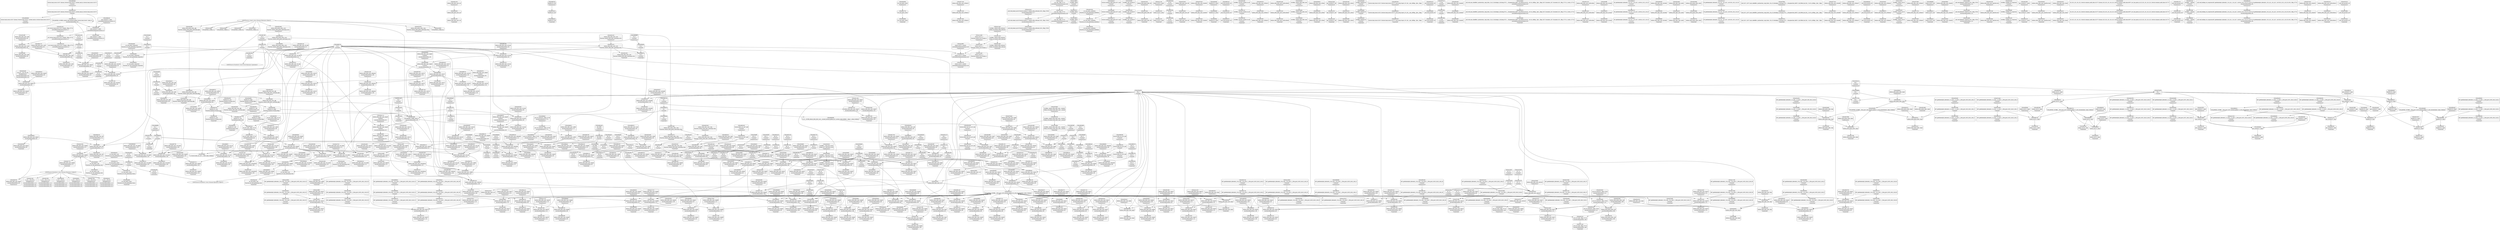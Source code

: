 digraph {
	CE0x495b950 [shape=record,shape=Mrecord,label="{CE0x495b950|selinux_xfrm_alloc_user:_tmp19|security/selinux/xfrm.c,85|*SummSource*}"]
	CE0x4936ff0 [shape=record,shape=Mrecord,label="{CE0x4936ff0|i64*_getelementptr_inbounds_(_2_x_i64_,_2_x_i64_*___llvm_gcov_ctr6,_i64_0,_i64_0)|*Constant*|*SummSink*}"]
	CE0x497c420 [shape=record,shape=Mrecord,label="{CE0x497c420|kmalloc222:_tmp3|*SummSink*}"]
	CE0x4941330 [shape=record,shape=Mrecord,label="{CE0x4941330|selinux_xfrm_alloc_user:_err|*SummSource*}"]
	CE0x494a1e0 [shape=record,shape=Mrecord,label="{CE0x494a1e0|kmalloc222:_size|Function::kmalloc222&Arg::size::}"]
	CE0x49b5930 [shape=record,shape=Mrecord,label="{CE0x49b5930|GLOBAL:___llvm_gcov_ctr20|Global_var:__llvm_gcov_ctr20|*SummSink*}"]
	CE0x49c8270 [shape=record,shape=Mrecord,label="{CE0x49c8270|selinux_xfrm_alloc_user:_tmp62|security/selinux/xfrm.c,109}"]
	CE0x497d510 [shape=record,shape=Mrecord,label="{CE0x497d510|kmalloc222:_bb}"]
	CE0x4981030 [shape=record,shape=Mrecord,label="{CE0x4981030|selinux_xfrm_alloc_user:_tmp26|security/selinux/xfrm.c,89}"]
	CE0x49a9460 [shape=record,shape=Mrecord,label="{CE0x49a9460|avc_has_perm:_entry|*SummSource*}"]
	CE0x49a8810 [shape=record,shape=Mrecord,label="{CE0x49a8810|selinux_xfrm_alloc_user:_tmp65|security/selinux/xfrm.c,111|*SummSink*}"]
	CE0x497e910 [shape=record,shape=Mrecord,label="{CE0x497e910|selinux_xfrm_alloc_user:_tmp8|security/selinux/xfrm.c,85}"]
	CE0x4983240 [shape=record,shape=Mrecord,label="{CE0x4983240|atomic_inc221:_counter|./arch/x86/include/asm/atomic.h,93|*SummSink*}"]
	CE0x4972640 [shape=record,shape=Mrecord,label="{CE0x4972640|selinux_xfrm_alloc_user:_if.then21|*SummSink*}"]
	CE0x4a1dcc0 [shape=record,shape=Mrecord,label="{CE0x4a1dcc0|_call_void_atomic_inc221(%struct.atomic_t*_selinux_xfrm_refcount)_#10,_!dbg_!27810|security/selinux/xfrm.c,117|*SummSource*}"]
	CE0x49b04c0 [shape=record,shape=Mrecord,label="{CE0x49b04c0|i64*_getelementptr_inbounds_(_2_x_i64_,_2_x_i64_*___llvm_gcov_ctr21,_i64_0,_i64_0)|*Constant*}"]
	CE0x495a9f0 [shape=record,shape=Mrecord,label="{CE0x495a9f0|selinux_xfrm_alloc_user:_cmp7|security/selinux/xfrm.c,89|*SummSource*}"]
	CE0x49b0f10 [shape=record,shape=Mrecord,label="{CE0x49b0f10|selinux_xfrm_alloc_user:_call|security/selinux/xfrm.c,85}"]
	CE0x4a1f3c0 [shape=record,shape=Mrecord,label="{CE0x4a1f3c0|GLOBAL:_kfree|*Constant*}"]
	CE0x4a1fa60 [shape=record,shape=Mrecord,label="{CE0x4a1fa60|i32_-22|*Constant*}"]
	CE0x4a215b0 [shape=record,shape=Mrecord,label="{CE0x4a215b0|selinux_xfrm_alloc_user:_tmp78|security/selinux/xfrm.c,123}"]
	CE0x496d120 [shape=record,shape=Mrecord,label="{CE0x496d120|selinux_xfrm_alloc_user:_tmp37|security/selinux/xfrm.c,89|*SummSource*}"]
	CE0x4969aa0 [shape=record,shape=Mrecord,label="{CE0x4969aa0|i32_3|*Constant*|*SummSource*}"]
	CE0x4988020 [shape=record,shape=Mrecord,label="{CE0x4988020|selinux_xfrm_alloc_user:_tmp30|*LoadInst*|security/selinux/xfrm.c,90|*SummSource*}"]
	CE0x49a7b20 [shape=record,shape=Mrecord,label="{CE0x49a7b20|avc_has_perm:_auditdata|Function::avc_has_perm&Arg::auditdata::|*SummSource*}"]
	CE0x49854c0 [shape=record,shape=Mrecord,label="{CE0x49854c0|selinux_xfrm_alloc_user:_cmp|security/selinux/xfrm.c,89|*SummSource*}"]
	CE0x49be860 [shape=record,shape=Mrecord,label="{CE0x49be860|selinux_xfrm_alloc_user:_tmp33|security/selinux/xfrm.c,90}"]
	CE0x49a61a0 [shape=record,shape=Mrecord,label="{CE0x49a61a0|selinux_xfrm_alloc_user:_sid|security/selinux/xfrm.c,111|*SummSource*}"]
	CE0x4954f00 [shape=record,shape=Mrecord,label="{CE0x4954f00|GLOBAL:_get_current227|*Constant*|*SummSource*}"]
	CE0x4945af0 [shape=record,shape=Mrecord,label="{CE0x4945af0|128:_i8*,_:_CR_128,136_|*MultipleSource*|security/selinux/xfrm.c,85|security/selinux/xfrm.c,85}"]
	CE0x4960db0 [shape=record,shape=Mrecord,label="{CE0x4960db0|selinux_xfrm_alloc_user:_tmp41|security/selinux/xfrm.c,92}"]
	CE0x493a180 [shape=record,shape=Mrecord,label="{CE0x493a180|selinux_xfrm_policy_alloc:_bb|*SummSink*}"]
	CE0x4987eb0 [shape=record,shape=Mrecord,label="{CE0x4987eb0|selinux_xfrm_alloc_user:_tmp30|*LoadInst*|security/selinux/xfrm.c,90}"]
	CE0x496c940 [shape=record,shape=Mrecord,label="{CE0x496c940|i64_17|*Constant*|*SummSource*}"]
	CE0x49aa350 [shape=record,shape=Mrecord,label="{CE0x49aa350|i16_39|*Constant*}"]
	CE0x49649d0 [shape=record,shape=Mrecord,label="{CE0x49649d0|kmalloc222:_tmp2}"]
	CE0x4a1c030 [shape=record,shape=Mrecord,label="{CE0x4a1c030|atomic_inc221:_entry}"]
	CE0x4a19f80 [shape=record,shape=Mrecord,label="{CE0x4a19f80|0:_%struct.xfrm_sec_ctx*,_:_CME:_elem_0:default:}"]
	CE0x49b7840 [shape=record,shape=Mrecord,label="{CE0x49b7840|i32_85|*Constant*|*SummSource*}"]
	CE0x496c9b0 [shape=record,shape=Mrecord,label="{CE0x496c9b0|i64_17|*Constant*|*SummSink*}"]
	CE0x49c6590 [shape=record,shape=Mrecord,label="{CE0x49c6590|selinux_xfrm_alloc_user:_tmp58|security/selinux/xfrm.c,108|*SummSink*}"]
	CE0x4996e20 [shape=record,shape=Mrecord,label="{CE0x4996e20|selinux_xfrm_alloc_user:_ctx_len32|security/selinux/xfrm.c,104|*SummSink*}"]
	CE0x4979420 [shape=record,shape=Mrecord,label="{CE0x4979420|selinux_xfrm_alloc_user:_bb|*SummSink*}"]
	CE0x49b03a0 [shape=record,shape=Mrecord,label="{CE0x49b03a0|i64*_getelementptr_inbounds_(_2_x_i64_,_2_x_i64_*___llvm_gcov_ctr21,_i64_0,_i64_1)|*Constant*|*SummSink*}"]
	CE0x49867a0 [shape=record,shape=Mrecord,label="{CE0x49867a0|i32_0|*Constant*}"]
	CE0x4963fb0 [shape=record,shape=Mrecord,label="{CE0x4963fb0|selinux_xfrm_alloc_user:_conv17|security/selinux/xfrm.c,94|*SummSink*}"]
	CE0x49f4160 [shape=record,shape=Mrecord,label="{CE0x49f4160|atomic_inc221:_tmp2|*SummSink*}"]
	CE0x494dfa0 [shape=record,shape=Mrecord,label="{CE0x494dfa0|selinux_xfrm_alloc_user:_conv23|security/selinux/xfrm.c,98|*SummSource*}"]
	CE0x49aa480 [shape=record,shape=Mrecord,label="{CE0x49aa480|i16_39|*Constant*|*SummSource*}"]
	CE0x49a77c0 [shape=record,shape=Mrecord,label="{CE0x49a77c0|selinux_xfrm_alloc_user:_tmp64|security/selinux/xfrm.c,111|*SummSink*}"]
	CE0x496b7e0 [shape=record,shape=Mrecord,label="{CE0x496b7e0|selinux_xfrm_alloc_user:_tmp44|security/selinux/xfrm.c,95|*SummSource*}"]
	CE0x492e110 [shape=record,shape=Mrecord,label="{CE0x492e110|i64_2|*Constant*|*SummSource*}"]
	CE0x49b1fe0 [shape=record,shape=Mrecord,label="{CE0x49b1fe0|selinux_xfrm_alloc_user:_security|security/selinux/xfrm.c,85}"]
	CE0x4959000 [shape=record,shape=Mrecord,label="{CE0x4959000|COLLAPSED:_GCMRE___llvm_gcov_ctr6_internal_global_2_x_i64_zeroinitializer:_elem_0:default:}"]
	CE0x495acd0 [shape=record,shape=Mrecord,label="{CE0x495acd0|i64_12|*Constant*}"]
	CE0x496d060 [shape=record,shape=Mrecord,label="{CE0x496d060|selinux_xfrm_alloc_user:_tmp37|security/selinux/xfrm.c,89}"]
	CE0x49a8690 [shape=record,shape=Mrecord,label="{CE0x49a8690|selinux_xfrm_alloc_user:_tmp65|security/selinux/xfrm.c,111|*SummSource*}"]
	CE0x4a18ff0 [shape=record,shape=Mrecord,label="{CE0x4a18ff0|selinux_xfrm_alloc_user:_tmp72|security/selinux/xfrm.c,116|*SummSink*}"]
	CE0x49b6730 [shape=record,shape=Mrecord,label="{CE0x49b6730|COLLAPSED:_GCMRE___llvm_gcov_ctr22_internal_global_2_x_i64_zeroinitializer:_elem_0:default:}"]
	CE0x49500b0 [shape=record,shape=Mrecord,label="{CE0x49500b0|selinux_xfrm_alloc_user:_tmp23|security/selinux/xfrm.c,89|*SummSource*}"]
	CE0x49a7980 [shape=record,shape=Mrecord,label="{CE0x49a7980|selinux_xfrm_alloc_user:_ctx_sid44|security/selinux/xfrm.c,111}"]
	CE0x49b2fa0 [shape=record,shape=Mrecord,label="{CE0x49b2fa0|i64_3|*Constant*|*SummSource*}"]
	CE0x49b27e0 [shape=record,shape=Mrecord,label="{CE0x49b27e0|selinux_xfrm_alloc_user:_tmp6|security/selinux/xfrm.c,85|*SummSource*}"]
	CE0x4970220 [shape=record,shape=Mrecord,label="{CE0x4970220|selinux_xfrm_alloc_user:_if.end43}"]
	CE0x4949d90 [shape=record,shape=Mrecord,label="{CE0x4949d90|kmalloc222:_entry}"]
	CE0x4945350 [shape=record,shape=Mrecord,label="{CE0x4945350|selinux_xfrm_policy_alloc:_uctx|Function::selinux_xfrm_policy_alloc&Arg::uctx::}"]
	CE0x49b01e0 [shape=record,shape=Mrecord,label="{CE0x49b01e0|_call_void_mcount()_#3|*SummSource*}"]
	CE0x49c6fe0 [shape=record,shape=Mrecord,label="{CE0x49c6fe0|selinux_xfrm_alloc_user:_tmp60|security/selinux/xfrm.c,108|*SummSource*}"]
	CE0x4961d90 [shape=record,shape=Mrecord,label="{CE0x4961d90|GLOBAL:_security_context_to_sid|*Constant*|*SummSource*}"]
	CE0x494e680 [shape=record,shape=Mrecord,label="{CE0x494e680|i64_8|*Constant*|*SummSource*}"]
	CE0x49bedf0 [shape=record,shape=Mrecord,label="{CE0x49bedf0|selinux_xfrm_alloc_user:_tmp34|security/selinux/xfrm.c,90|*SummSource*}"]
	CE0x493f520 [shape=record,shape=Mrecord,label="{CE0x493f520|selinux_xfrm_policy_alloc:_tmp2}"]
	CE0x4a17620 [shape=record,shape=Mrecord,label="{CE0x4a17620|selinux_xfrm_alloc_user:_tmp69|security/selinux/xfrm.c,113|*SummSource*}"]
	CE0x4964ab0 [shape=record,shape=Mrecord,label="{CE0x4964ab0|kmalloc222:_tmp2|*SummSink*}"]
	CE0x4983970 [shape=record,shape=Mrecord,label="{CE0x4983970|_call_void_mcount()_#3|*SummSink*}"]
	CE0x49794d0 [shape=record,shape=Mrecord,label="{CE0x49794d0|selinux_xfrm_alloc_user:_if.then15}"]
	CE0x4942320 [shape=record,shape=Mrecord,label="{CE0x4942320|selinux_xfrm_alloc_user:_uctx|Function::selinux_xfrm_alloc_user&Arg::uctx::|*SummSource*}"]
	CE0x4981150 [shape=record,shape=Mrecord,label="{CE0x4981150|selinux_xfrm_alloc_user:_tmp26|security/selinux/xfrm.c,89|*SummSource*}"]
	CE0x497bea0 [shape=record,shape=Mrecord,label="{CE0x497bea0|i64_25|*Constant*|*SummSink*}"]
	CE0x49c7b60 [shape=record,shape=Mrecord,label="{CE0x49c7b60|i64*_getelementptr_inbounds_(_34_x_i64_,_34_x_i64_*___llvm_gcov_ctr20,_i64_0,_i64_27)|*Constant*|*SummSource*}"]
	CE0x4953d30 [shape=record,shape=Mrecord,label="{CE0x4953d30|selinux_xfrm_alloc_user:_call4|security/selinux/xfrm.c,85}"]
	CE0x493ae90 [shape=record,shape=Mrecord,label="{CE0x493ae90|selinux_xfrm_alloc_user:_cmp9|security/selinux/xfrm.c,90|*SummSource*}"]
	CE0x493b930 [shape=record,shape=Mrecord,label="{CE0x493b930|selinux_xfrm_alloc_user:_tmp31|security/selinux/xfrm.c,90|*SummSink*}"]
	CE0x4983040 [shape=record,shape=Mrecord,label="{CE0x4983040|selinux_xfrm_alloc_user:_tmp9|security/selinux/xfrm.c,85}"]
	CE0x4964240 [shape=record,shape=Mrecord,label="{CE0x4964240|selinux_xfrm_alloc_user:_conv18|security/selinux/xfrm.c,95}"]
	CE0x496bcf0 [shape=record,shape=Mrecord,label="{CE0x496bcf0|selinux_xfrm_alloc_user:_tmp45|security/selinux/xfrm.c,95}"]
	CE0x49be6c0 [shape=record,shape=Mrecord,label="{CE0x49be6c0|selinux_xfrm_alloc_user:_tmp67|security/selinux/xfrm.c,113}"]
	CE0x4963660 [shape=record,shape=Mrecord,label="{CE0x4963660|selinux_xfrm_alloc_user:_cmp19|security/selinux/xfrm.c,95|*SummSink*}"]
	CE0x494c880 [shape=record,shape=Mrecord,label="{CE0x494c880|selinux_xfrm_alloc_user:_tmp35|*LoadInst*|security/selinux/xfrm.c,91|*SummSink*}"]
	CE0x498bb40 [shape=record,shape=Mrecord,label="{CE0x498bb40|selinux_xfrm_alloc_user:_tmp50|security/selinux/xfrm.c,99|*SummSink*}"]
	CE0x4951bc0 [shape=record,shape=Mrecord,label="{CE0x4951bc0|selinux_xfrm_alloc_user:_lor.lhs.false8|*SummSink*}"]
	CE0x4949e90 [shape=record,shape=Mrecord,label="{CE0x4949e90|kmalloc222:_entry|*SummSource*}"]
	CE0x4979340 [shape=record,shape=Mrecord,label="{CE0x4979340|selinux_xfrm_alloc_user:_bb|*SummSource*}"]
	CE0x49850a0 [shape=record,shape=Mrecord,label="{CE0x49850a0|%struct.xfrm_sec_ctx**_null|*Constant*}"]
	CE0x498b3a0 [shape=record,shape=Mrecord,label="{CE0x498b3a0|i64_23|*Constant*|*SummSource*}"]
	CE0x492e8b0 [shape=record,shape=Mrecord,label="{CE0x492e8b0|GLOBAL:_selinux_xfrm_alloc_user|*Constant*}"]
	CE0x49452e0 [shape=record,shape=Mrecord,label="{CE0x49452e0|selinux_xfrm_alloc_user:_ctxp|Function::selinux_xfrm_alloc_user&Arg::ctxp::|*SummSink*}"]
	CE0x4959560 [shape=record,shape=Mrecord,label="{CE0x4959560|selinux_xfrm_alloc_user:_if.then}"]
	CE0x49c8350 [shape=record,shape=Mrecord,label="{CE0x49c8350|selinux_xfrm_alloc_user:_tmp62|security/selinux/xfrm.c,109|*SummSink*}"]
	CE0x4a16fe0 [shape=record,shape=Mrecord,label="{CE0x4a16fe0|selinux_xfrm_alloc_user:_tmp68|security/selinux/xfrm.c,113}"]
	CE0x4a22250 [shape=record,shape=Mrecord,label="{CE0x4a22250|get_current227:_bb|*SummSink*}"]
	CE0x497eea0 [shape=record,shape=Mrecord,label="{CE0x497eea0|i64*_getelementptr_inbounds_(_2_x_i64_,_2_x_i64_*___llvm_gcov_ctr22,_i64_0,_i64_1)|*Constant*|*SummSource*}"]
	CE0x4955830 [shape=record,shape=Mrecord,label="{CE0x4955830|selinux_xfrm_alloc_user:_gfp|Function::selinux_xfrm_alloc_user&Arg::gfp::|*SummSink*}"]
	CE0x4983900 [shape=record,shape=Mrecord,label="{CE0x4983900|selinux_xfrm_alloc_user:_tmp14|security/selinux/xfrm.c,85|*SummSource*}"]
	CE0x41e9140 [shape=record,shape=Mrecord,label="{CE0x41e9140|selinux_xfrm_alloc_user:_return}"]
	CE0x43b06d0 [shape=record,shape=Mrecord,label="{CE0x43b06d0|i64*_getelementptr_inbounds_(_34_x_i64_,_34_x_i64_*___llvm_gcov_ctr20,_i64_0,_i64_6)|*Constant*|*SummSink*}"]
	CE0x495a890 [shape=record,shape=Mrecord,label="{CE0x495a890|selinux_xfrm_alloc_user:_cmp7|security/selinux/xfrm.c,89}"]
	CE0x49b76f0 [shape=record,shape=Mrecord,label="{CE0x49b76f0|i32_85|*Constant*}"]
	CE0x4963800 [shape=record,shape=Mrecord,label="{CE0x4963800|selinux_xfrm_alloc_user:_tmp42|*LoadInst*|security/selinux/xfrm.c,94|*SummSource*}"]
	CE0x4964a40 [shape=record,shape=Mrecord,label="{CE0x4964a40|kmalloc222:_tmp2|*SummSource*}"]
	CE0x4a1f0b0 [shape=record,shape=Mrecord,label="{CE0x4a1f0b0|selinux_xfrm_alloc_user:_tmp76|security/selinux/xfrm.c,121|*SummSink*}"]
	CE0x497d400 [shape=record,shape=Mrecord,label="{CE0x497d400|get_current227:_tmp4|./arch/x86/include/asm/current.h,14|*SummSink*}"]
	CE0x4a19590 [shape=record,shape=Mrecord,label="{CE0x4a19590|selinux_xfrm_alloc_user:_tmp73|security/selinux/xfrm.c,116}"]
	CE0x4942940 [shape=record,shape=Mrecord,label="{CE0x4942940|selinux_xfrm_alloc_user:_ctx_doi|security/selinux/xfrm.c,90}"]
	CE0x4949a90 [shape=record,shape=Mrecord,label="{CE0x4949a90|GLOBAL:_kmalloc222|*Constant*|*SummSource*}"]
	CE0x49b30f0 [shape=record,shape=Mrecord,label="{CE0x49b30f0|selinux_xfrm_alloc_user:_tmp4|security/selinux/xfrm.c,85|*SummSource*}"]
	CE0x49b5670 [shape=record,shape=Mrecord,label="{CE0x49b5670|selinux_xfrm_alloc_user:_tmp4|security/selinux/xfrm.c,85|*SummSink*}"]
	CE0x496aba0 [shape=record,shape=Mrecord,label="{CE0x496aba0|i64_19|*Constant*|*SummSource*}"]
	CE0x49f4230 [shape=record,shape=Mrecord,label="{CE0x49f4230|atomic_inc221:_tmp3}"]
	CE0x4994b50 [shape=record,shape=Mrecord,label="{CE0x4994b50|%struct.task_struct.1015*_(%struct.task_struct.1015**)*_asm_movq_%gs:$_1:P_,$0_,_r,im,_dirflag_,_fpsr_,_flags_}"]
	CE0x4958ed0 [shape=record,shape=Mrecord,label="{CE0x4958ed0|_call_void_mcount()_#3}"]
	CE0x4984dc0 [shape=record,shape=Mrecord,label="{CE0x4984dc0|i64_11|*Constant*|*SummSink*}"]
	CE0x495c0a0 [shape=record,shape=Mrecord,label="{CE0x495c0a0|i32_22|*Constant*|*SummSink*}"]
	CE0x49883f0 [shape=record,shape=Mrecord,label="{CE0x49883f0|selinux_xfrm_alloc_user:_conv|security/selinux/xfrm.c,90}"]
	CE0x494c5e0 [shape=record,shape=Mrecord,label="{CE0x494c5e0|selinux_xfrm_alloc_user:_tmp35|*LoadInst*|security/selinux/xfrm.c,91}"]
	CE0x498a730 [shape=record,shape=Mrecord,label="{CE0x498a730|selinux_xfrm_alloc_user:_tmp48|security/selinux/xfrm.c,96}"]
	CE0x4996360 [shape=record,shape=Mrecord,label="{CE0x4996360|selinux_xfrm_alloc_user:_ctx_alg30|security/selinux/xfrm.c,103}"]
	CE0x4983560 [shape=record,shape=Mrecord,label="{CE0x4983560|i1_true|*Constant*|*SummSink*}"]
	CE0x49bb1b0 [shape=record,shape=Mrecord,label="{CE0x49bb1b0|selinux_xfrm_alloc_user:_ctx_sid|security/selinux/xfrm.c,107|*SummSource*}"]
	CE0x49a5ff0 [shape=record,shape=Mrecord,label="{CE0x49a5ff0|selinux_xfrm_alloc_user:_sid|security/selinux/xfrm.c,111}"]
	CE0x49381e0 [shape=record,shape=Mrecord,label="{CE0x49381e0|selinux_xfrm_alloc_user:_tmp3|*SummSource*}"]
	CE0x49c30a0 [shape=record,shape=Mrecord,label="{CE0x49c30a0|i8_0|*Constant*}"]
	CE0x49b0330 [shape=record,shape=Mrecord,label="{CE0x49b0330|get_current227:_tmp|*SummSink*}"]
	CE0x49898c0 [shape=record,shape=Mrecord,label="{CE0x49898c0|i64*_getelementptr_inbounds_(_34_x_i64_,_34_x_i64_*___llvm_gcov_ctr20,_i64_0,_i64_21)|*Constant*|*SummSource*}"]
	CE0x4982950 [shape=record,shape=Mrecord,label="{CE0x4982950|kmalloc222:_call|include/linux/slab.h,429|*SummSource*}"]
	CE0x4a17110 [shape=record,shape=Mrecord,label="{CE0x4a17110|selinux_xfrm_alloc_user:_tmp68|security/selinux/xfrm.c,113|*SummSource*}"]
	CE0x494ade0 [shape=record,shape=Mrecord,label="{CE0x494ade0|i64*_getelementptr_inbounds_(_34_x_i64_,_34_x_i64_*___llvm_gcov_ctr20,_i64_0,_i64_1)|*Constant*|*SummSink*}"]
	CE0x49c06a0 [shape=record,shape=Mrecord,label="{CE0x49c06a0|selinux_xfrm_alloc_user:_ctx_str37|security/selinux/xfrm.c,106|*SummSink*}"]
	CE0x49c6930 [shape=record,shape=Mrecord,label="{CE0x49c6930|selinux_xfrm_alloc_user:_tmp59|security/selinux/xfrm.c,108}"]
	CE0x4946fd0 [shape=record,shape=Mrecord,label="{CE0x4946fd0|selinux_xfrm_alloc_user:_tmp11|security/selinux/xfrm.c,85}"]
	CE0x4958660 [shape=record,shape=Mrecord,label="{CE0x4958660|selinux_xfrm_alloc_user:_tmp5|security/selinux/xfrm.c,85}"]
	CE0x4937ee0 [shape=record,shape=Mrecord,label="{CE0x4937ee0|selinux_xfrm_policy_alloc:_bb}"]
	CE0x497d060 [shape=record,shape=Mrecord,label="{CE0x497d060|i64*_getelementptr_inbounds_(_34_x_i64_,_34_x_i64_*___llvm_gcov_ctr20,_i64_0,_i64_6)|*Constant*}"]
	CE0x494aff0 [shape=record,shape=Mrecord,label="{CE0x494aff0|selinux_xfrm_alloc_user:_tmp1|*SummSink*}"]
	CE0x494c1a0 [shape=record,shape=Mrecord,label="{CE0x494c1a0|selinux_xfrm_alloc_user:_ctx_alg|security/selinux/xfrm.c,91|*SummSource*}"]
	CE0x496c8d0 [shape=record,shape=Mrecord,label="{CE0x496c8d0|i64_17|*Constant*}"]
	CE0x49a5e50 [shape=record,shape=Mrecord,label="{CE0x49a5e50|selinux_xfrm_alloc_user:_sid|security/selinux/xfrm.c,111|*SummSink*}"]
	CE0x49aa860 [shape=record,shape=Mrecord,label="{CE0x49aa860|avc_has_perm:_tclass|Function::avc_has_perm&Arg::tclass::|*SummSink*}"]
	CE0x49837b0 [shape=record,shape=Mrecord,label="{CE0x49837b0|selinux_xfrm_alloc_user:_tmp14|security/selinux/xfrm.c,85}"]
	CE0x49f32d0 [shape=record,shape=Mrecord,label="{CE0x49f32d0|atomic_inc221:_tmp3|*SummSource*}"]
	CE0x4a17c90 [shape=record,shape=Mrecord,label="{CE0x4a17c90|i64*_getelementptr_inbounds_(_34_x_i64_,_34_x_i64_*___llvm_gcov_ctr20,_i64_0,_i64_30)|*Constant*|*SummSource*}"]
	CE0x4945840 [shape=record,shape=Mrecord,label="{CE0x4945840|i64*_getelementptr_inbounds_(_2_x_i64_,_2_x_i64_*___llvm_gcov_ctr21,_i64_0,_i64_1)|*Constant*}"]
	CE0x49b2730 [shape=record,shape=Mrecord,label="{CE0x49b2730|i64_15|*Constant*|*SummSource*}"]
	CE0x49636d0 [shape=record,shape=Mrecord,label="{CE0x49636d0|selinux_xfrm_alloc_user:_tmp42|*LoadInst*|security/selinux/xfrm.c,94}"]
	CE0x4962220 [shape=record,shape=Mrecord,label="{CE0x4962220|selinux_xfrm_alloc_user:_tobool41|security/selinux/xfrm.c,108}"]
	CE0x4a1a710 [shape=record,shape=Mrecord,label="{CE0x4a1a710|selinux_xfrm_alloc_user:_tmp71|security/selinux/xfrm.c,114|*SummSink*}"]
	CE0x495ecd0 [shape=record,shape=Mrecord,label="{CE0x495ecd0|selinux_xfrm_alloc_user:_if.end28|*SummSource*}"]
	CE0x49c1360 [shape=record,shape=Mrecord,label="{CE0x49c1360|selinux_xfrm_alloc_user:_tmp57|security/selinux/xfrm.c,105|*SummSource*}"]
	CE0x4a2e9b0 [shape=record,shape=Mrecord,label="{CE0x4a2e9b0|_call_void_asm_sideeffect_.pushsection_.smp_locks,_22a_22_0A.balign_4_0A.long_671f_-_._0A.popsection_0A671:_0A_09lock_incl_$0_,_*m,*m,_dirflag_,_fpsr_,_flags_(i32*_%counter,_i32*_%counter)_#3,_!dbg_!27713,_!srcloc_!27714|./arch/x86/include/asm/atomic.h,92|*SummSink*}"]
	CE0x497d990 [shape=record,shape=Mrecord,label="{CE0x497d990|GLOBAL:_selinux_xfrm_alloc_user.__warned|Global_var:selinux_xfrm_alloc_user.__warned|*SummSink*}"]
	CE0x494ce80 [shape=record,shape=Mrecord,label="{CE0x494ce80|selinux_xfrm_alloc_user:_conv12|security/selinux/xfrm.c,91|*SummSink*}"]
	CE0x497cc70 [shape=record,shape=Mrecord,label="{CE0x497cc70|get_current227:_tmp}"]
	CE0x4a1c220 [shape=record,shape=Mrecord,label="{CE0x4a1c220|atomic_inc221:_entry|*SummSink*}"]
	CE0x496a670 [shape=record,shape=Mrecord,label="{CE0x496a670|selinux_xfrm_alloc_user:_cmp19|security/selinux/xfrm.c,95}"]
	CE0x4943c50 [shape=record,shape=Mrecord,label="{CE0x4943c50|selinux_xfrm_alloc_user:_tmp|*SummSource*}"]
	CE0x49a7440 [shape=record,shape=Mrecord,label="{CE0x49a7440|4:_i32,_:_CR_20,24_|*MultipleSource*|security/selinux/xfrm.c,111|security/selinux/xfrm.c,85|security/selinux/xfrm.c,85}"]
	CE0x4962e00 [shape=record,shape=Mrecord,label="{CE0x4962e00|i32_4|*Constant*|*SummSink*}"]
	CE0x4a1b660 [shape=record,shape=Mrecord,label="{CE0x4a1b660|COLLAPSED:_CMRE_8,8_}"]
	CE0x49a9d10 [shape=record,shape=Mrecord,label="{CE0x49a9d10|avc_has_perm:_ssid|Function::avc_has_perm&Arg::ssid::|*SummSink*}"]
	CE0x4968fd0 [shape=record,shape=Mrecord,label="{CE0x4968fd0|selinux_xfrm_alloc_user:_tobool46|security/selinux/xfrm.c,113|*SummSink*}"]
	CE0x4a174f0 [shape=record,shape=Mrecord,label="{CE0x4a174f0|selinux_xfrm_alloc_user:_tmp69|security/selinux/xfrm.c,113}"]
	CE0x49b2050 [shape=record,shape=Mrecord,label="{CE0x49b2050|i32_78|*Constant*|*SummSink*}"]
	CE0x495b7e0 [shape=record,shape=Mrecord,label="{CE0x495b7e0|selinux_xfrm_alloc_user:_tmp19|security/selinux/xfrm.c,85}"]
	CE0x4951680 [shape=record,shape=Mrecord,label="{CE0x4951680|selinux_xfrm_alloc_user:_tobool|security/selinux/xfrm.c,85}"]
	CE0x4a1a410 [shape=record,shape=Mrecord,label="{CE0x4a1a410|selinux_xfrm_alloc_user:_tmp70|security/selinux/xfrm.c,114|*SummSink*}"]
	CE0x498d420 [shape=record,shape=Mrecord,label="{CE0x498d420|kmalloc222:_bb|*SummSink*}"]
	CE0x4951ca0 [shape=record,shape=Mrecord,label="{CE0x4951ca0|selinux_xfrm_alloc_user:_lor.lhs.false|*SummSink*}"]
	CE0x4a1ccd0 [shape=record,shape=Mrecord,label="{CE0x4a1ccd0|_ret_void,_!dbg_!27715|./arch/x86/include/asm/atomic.h,94|*SummSource*}"]
	CE0x496a760 [shape=record,shape=Mrecord,label="{CE0x496a760|selinux_xfrm_alloc_user:_cmp19|security/selinux/xfrm.c,95|*SummSource*}"]
	CE0x49b23c0 [shape=record,shape=Mrecord,label="{CE0x49b23c0|selinux_xfrm_alloc_user:_cmp9|security/selinux/xfrm.c,90|*SummSink*}"]
	CE0x49aa7c0 [shape=record,shape=Mrecord,label="{CE0x49aa7c0|avc_has_perm:_tclass|Function::avc_has_perm&Arg::tclass::|*SummSource*}"]
	CE0x4933310 [shape=record,shape=Mrecord,label="{CE0x4933310|selinux_xfrm_policy_alloc:_tmp2|*SummSink*}"]
	CE0x49439d0 [shape=record,shape=Mrecord,label="{CE0x49439d0|i64*_getelementptr_inbounds_(_34_x_i64_,_34_x_i64_*___llvm_gcov_ctr20,_i64_0,_i64_0)|*Constant*|*SummSource*}"]
	CE0x4944f10 [shape=record,shape=Mrecord,label="{CE0x4944f10|selinux_xfrm_alloc_user:_do.end}"]
	CE0x49c2e50 [shape=record,shape=Mrecord,label="{CE0x49c2e50|selinux_xfrm_alloc_user:_arrayidx38|security/selinux/xfrm.c,106|*SummSink*}"]
	CE0x4a1c140 [shape=record,shape=Mrecord,label="{CE0x4a1c140|atomic_inc221:_entry|*SummSource*}"]
	CE0x496b990 [shape=record,shape=Mrecord,label="{CE0x496b990|selinux_xfrm_alloc_user:_tmp44|security/selinux/xfrm.c,95|*SummSink*}"]
	CE0x4a20eb0 [shape=record,shape=Mrecord,label="{CE0x4a20eb0|selinux_xfrm_alloc_user:_tmp77|security/selinux/xfrm.c,123}"]
	CE0x49b8130 [shape=record,shape=Mrecord,label="{CE0x49b8130|i8*_getelementptr_inbounds_(_24_x_i8_,_24_x_i8_*_.str244,_i32_0,_i32_0)|*Constant*}"]
	CE0x496e000 [shape=record,shape=Mrecord,label="{CE0x496e000|selinux_xfrm_alloc_user:_do.body|*SummSource*}"]
	CE0x4a1ae90 [shape=record,shape=Mrecord,label="{CE0x4a1ae90|COLLAPSED:_CMRE_1,2_}"]
	CE0x495b720 [shape=record,shape=Mrecord,label="{CE0x495b720|COLLAPSED:_GCMRE_current_task_external_global_%struct.task_struct*:_elem_0::|security/selinux/xfrm.c,85}"]
	CE0x49b88a0 [shape=record,shape=Mrecord,label="{CE0x49b88a0|i8*_getelementptr_inbounds_(_24_x_i8_,_24_x_i8_*_.str244,_i32_0,_i32_0)|*Constant*|*SummSink*}"]
	CE0x49413f0 [shape=record,shape=Mrecord,label="{CE0x49413f0|selinux_xfrm_alloc_user:_err|*SummSink*}"]
	CE0x49c3fd0 [shape=record,shape=Mrecord,label="{CE0x49c3fd0|selinux_xfrm_alloc_user:_arraydecay|security/selinux/xfrm.c,107}"]
	CE0x4980e80 [shape=record,shape=Mrecord,label="{CE0x4980e80|i64_13|*Constant*}"]
	CE0x4946640 [shape=record,shape=Mrecord,label="{CE0x4946640|selinux_xfrm_alloc_user:_tmp21|security/selinux/xfrm.c,85}"]
	CE0x49702e0 [shape=record,shape=Mrecord,label="{CE0x49702e0|selinux_xfrm_alloc_user:_if.end43|*SummSource*}"]
	CE0x4981ca0 [shape=record,shape=Mrecord,label="{CE0x4981ca0|selinux_xfrm_alloc_user:_tmp28|security/selinux/xfrm.c,89|*SummSource*}"]
	CE0x49652e0 [shape=record,shape=Mrecord,label="{CE0x49652e0|kmalloc222:_flags|Function::kmalloc222&Arg::flags::|*SummSink*}"]
	CE0x49c11a0 [shape=record,shape=Mrecord,label="{CE0x49c11a0|selinux_xfrm_alloc_user:_tmp57|security/selinux/xfrm.c,105}"]
	CE0x49be350 [shape=record,shape=Mrecord,label="{CE0x49be350|selinux_xfrm_alloc_user:_tmp66|security/selinux/xfrm.c,113|*SummSink*}"]
	CE0x497e600 [shape=record,shape=Mrecord,label="{CE0x497e600|i64*_getelementptr_inbounds_(_2_x_i64_,_2_x_i64_*___llvm_gcov_ctr22,_i64_0,_i64_1)|*Constant*}"]
	CE0x4980200 [shape=record,shape=Mrecord,label="{CE0x4980200|selinux_xfrm_alloc_user:_tmp2|*SummSource*}"]
	CE0x494f490 [shape=record,shape=Mrecord,label="{CE0x494f490|selinux_xfrm_alloc_user:_add24|security/selinux/xfrm.c,98|*SummSink*}"]
	CE0x4985e50 [shape=record,shape=Mrecord,label="{CE0x4985e50|selinux_xfrm_alloc_user:_tmp16|security/selinux/xfrm.c,85|*SummSource*}"]
	CE0x49b4630 [shape=record,shape=Mrecord,label="{CE0x49b4630|selinux_xfrm_alloc_user:_call|security/selinux/xfrm.c,85|*SummSource*}"]
	CE0x496d6f0 [shape=record,shape=Mrecord,label="{CE0x496d6f0|selinux_xfrm_alloc_user:_tmp38|security/selinux/xfrm.c,89|*SummSource*}"]
	CE0x497df00 [shape=record,shape=Mrecord,label="{CE0x497df00|get_current227:_tmp2}"]
	CE0x493a020 [shape=record,shape=Mrecord,label="{CE0x493a020|selinux_xfrm_alloc_user:_entry}"]
	CE0x497ca60 [shape=record,shape=Mrecord,label="{CE0x497ca60|selinux_xfrm_alloc_user:_tmp13|security/selinux/xfrm.c,85|*SummSource*}"]
	CE0x494c130 [shape=record,shape=Mrecord,label="{CE0x494c130|selinux_xfrm_alloc_user:_ctx_alg|security/selinux/xfrm.c,91}"]
	CE0x4965760 [shape=record,shape=Mrecord,label="{CE0x4965760|_ret_i8*_%call,_!dbg_!27714|include/linux/slab.h,429|*SummSink*}"]
	CE0x49a7c50 [shape=record,shape=Mrecord,label="{CE0x49a7c50|avc_has_perm:_auditdata|Function::avc_has_perm&Arg::auditdata::}"]
	CE0x4a17280 [shape=record,shape=Mrecord,label="{CE0x4a17280|selinux_xfrm_alloc_user:_tmp68|security/selinux/xfrm.c,113|*SummSink*}"]
	CE0x4a1e830 [shape=record,shape=Mrecord,label="{CE0x4a1e830|selinux_xfrm_alloc_user:_tmp75|security/selinux/xfrm.c,121}"]
	CE0x49703a0 [shape=record,shape=Mrecord,label="{CE0x49703a0|selinux_xfrm_alloc_user:_if.end43|*SummSink*}"]
	CE0x49a7910 [shape=record,shape=Mrecord,label="{CE0x49a7910|selinux_xfrm_alloc_user:_ctx_sid44|security/selinux/xfrm.c,111|*SummSource*}"]
	CE0x4a187a0 [shape=record,shape=Mrecord,label="{CE0x4a187a0|i64*_getelementptr_inbounds_(_34_x_i64_,_34_x_i64_*___llvm_gcov_ctr20,_i64_0,_i64_31)|*Constant*|*SummSink*}"]
	CE0x4984b80 [shape=record,shape=Mrecord,label="{CE0x4984b80|COLLAPSED:_GCMRE___llvm_gcov_ctr26_internal_global_2_x_i64_zeroinitializer:_elem_0:default:}"]
	CE0x4952bb0 [shape=record,shape=Mrecord,label="{CE0x4952bb0|i64*_getelementptr_inbounds_(_2_x_i64_,_2_x_i64_*___llvm_gcov_ctr6,_i64_0,_i64_1)|*Constant*|*SummSink*}"]
	CE0x4933b60 [shape=record,shape=Mrecord,label="{CE0x4933b60|selinux_xfrm_policy_alloc:_entry}"]
	CE0x4982770 [shape=record,shape=Mrecord,label="{CE0x4982770|selinux_xfrm_alloc_user:_tmp15|security/selinux/xfrm.c,85|*SummSink*}"]
	CE0x4954380 [shape=record,shape=Mrecord,label="{CE0x4954380|i8*_getelementptr_inbounds_(_45_x_i8_,_45_x_i8_*_.str1245,_i32_0,_i32_0)|*Constant*|*SummSink*}"]
	"CONST[source:0(mediator),value:2(dynamic)][purpose:{subject}]"
	CE0x4953df0 [shape=record,shape=Mrecord,label="{CE0x4953df0|selinux_xfrm_alloc_user:_call4|security/selinux/xfrm.c,85|*SummSource*}"]
	CE0x497c140 [shape=record,shape=Mrecord,label="{CE0x497c140|i64_26|*Constant*|*SummSink*}"]
	CE0x49b0090 [shape=record,shape=Mrecord,label="{CE0x49b0090|0:_i8,_:_GCMR_selinux_xfrm_alloc_user.__warned_internal_global_i8_0,_section_.data.unlikely_,_align_1:_elem_0:default:}"]
	CE0x49830b0 [shape=record,shape=Mrecord,label="{CE0x49830b0|i64_5|*Constant*|*SummSink*}"]
	CE0x4952460 [shape=record,shape=Mrecord,label="{CE0x4952460|selinux_xfrm_alloc_user:_tmp18|security/selinux/xfrm.c,85|*SummSource*}"]
	CE0x49ab170 [shape=record,shape=Mrecord,label="{CE0x49ab170|%struct.common_audit_data.1017*_null|*Constant*|*SummSink*}"]
	CE0x497f9e0 [shape=record,shape=Mrecord,label="{CE0x497f9e0|void_(i32*,_i32*)*_asm_sideeffect_.pushsection_.smp_locks,_22a_22_0A.balign_4_0A.long_671f_-_._0A.popsection_0A671:_0A_09lock_incl_$0_,_*m,*m,_dirflag_,_fpsr_,_flags_|*SummSource*}"]
	CE0x4949960 [shape=record,shape=Mrecord,label="{CE0x4949960|GLOBAL:_kmalloc222|*Constant*}"]
	CE0x495aa60 [shape=record,shape=Mrecord,label="{CE0x495aa60|selinux_xfrm_alloc_user:_cmp7|security/selinux/xfrm.c,89|*SummSink*}"]
	CE0x49c1be0 [shape=record,shape=Mrecord,label="{CE0x49c1be0|selinux_xfrm_alloc_user:_idxprom|security/selinux/xfrm.c,106}"]
	CE0x4977010 [shape=record,shape=Mrecord,label="{CE0x4977010|selinux_xfrm_alloc_user:_if.end48|*SummSource*}"]
	CE0x493a850 [shape=record,shape=Mrecord,label="{CE0x493a850|i64_1|*Constant*}"]
	CE0x49b33f0 [shape=record,shape=Mrecord,label="{CE0x49b33f0|get_current227:_tmp2|*SummSink*}"]
	CE0x497bb60 [shape=record,shape=Mrecord,label="{CE0x497bb60|i64_25|*Constant*}"]
	CE0x492eab0 [shape=record,shape=Mrecord,label="{CE0x492eab0|selinux_xfrm_alloc_user:_entry|*SummSource*}"]
	CE0x497f210 [shape=record,shape=Mrecord,label="{CE0x497f210|i64*_getelementptr_inbounds_(_34_x_i64_,_34_x_i64_*___llvm_gcov_ctr20,_i64_0,_i64_8)|*Constant*}"]
	CE0x494d850 [shape=record,shape=Mrecord,label="{CE0x494d850|atomic_inc221:_tmp1}"]
	CE0x4973930 [shape=record,shape=Mrecord,label="{CE0x4973930|selinux_xfrm_alloc_user:_if.then27}"]
	CE0x4953f60 [shape=record,shape=Mrecord,label="{CE0x4953f60|selinux_xfrm_alloc_user:_call4|security/selinux/xfrm.c,85|*SummSink*}"]
	CE0x49c7a30 [shape=record,shape=Mrecord,label="{CE0x49c7a30|i64*_getelementptr_inbounds_(_34_x_i64_,_34_x_i64_*___llvm_gcov_ctr20,_i64_0,_i64_27)|*Constant*}"]
	CE0x49b0f80 [shape=record,shape=Mrecord,label="{CE0x49b0f80|_call_void_mcount()_#3|*SummSink*}"]
	CE0x4965cd0 [shape=record,shape=Mrecord,label="{CE0x4965cd0|selinux_xfrm_alloc_user:_tmp49|security/selinux/xfrm.c,98}"]
	CE0x4998a60 [shape=record,shape=Mrecord,label="{CE0x4998a60|selinux_xfrm_alloc_user:_ctx_doi29|security/selinux/xfrm.c,102|*SummSink*}"]
	CE0x49c16e0 [shape=record,shape=Mrecord,label="{CE0x49c16e0|selinux_xfrm_alloc_user:_tmp57|security/selinux/xfrm.c,105}"]
	CE0x494d2d0 [shape=record,shape=Mrecord,label="{CE0x494d2d0|selinux_xfrm_alloc_user:_cmp13|security/selinux/xfrm.c,91|*SummSource*}"]
	CE0x49bdbe0 [shape=record,shape=Mrecord,label="{CE0x49bdbe0|i64_28|*Constant*|*SummSource*}"]
	CE0x49b0140 [shape=record,shape=Mrecord,label="{CE0x49b0140|_call_void_mcount()_#3}"]
	CE0x498ba30 [shape=record,shape=Mrecord,label="{CE0x498ba30|selinux_xfrm_alloc_user:_tmp50|security/selinux/xfrm.c,99|*SummSource*}"]
	CE0x49a70f0 [shape=record,shape=Mrecord,label="{CE0x49a70f0|4:_i32,_:_CR_12,16_|*MultipleSource*|security/selinux/xfrm.c,111|security/selinux/xfrm.c,85|security/selinux/xfrm.c,85}"]
	CE0x49b2b30 [shape=record,shape=Mrecord,label="{CE0x49b2b30|%struct.task_struct.1015*_(%struct.task_struct.1015**)*_asm_movq_%gs:$_1:P_,$0_,_r,im,_dirflag_,_fpsr_,_flags_|*SummSink*}"]
	CE0x4a1a3a0 [shape=record,shape=Mrecord,label="{CE0x4a1a3a0|selinux_xfrm_alloc_user:_tmp70|security/selinux/xfrm.c,114|*SummSource*}"]
	CE0x4980970 [shape=record,shape=Mrecord,label="{CE0x4980970|selinux_xfrm_alloc_user:_if.then42}"]
	CE0x4997640 [shape=record,shape=Mrecord,label="{CE0x4997640|selinux_xfrm_alloc_user:_ctx_len32|security/selinux/xfrm.c,104}"]
	CE0x49c4190 [shape=record,shape=Mrecord,label="{CE0x49c4190|selinux_xfrm_alloc_user:_arraydecay|security/selinux/xfrm.c,107|*SummSource*}"]
	CE0x4987c50 [shape=record,shape=Mrecord,label="{CE0x4987c50|i32_3|*Constant*}"]
	CE0x49bf5f0 [shape=record,shape=Mrecord,label="{CE0x49bf5f0|selinux_xfrm_alloc_user:_conv34|security/selinux/xfrm.c,105}"]
	CE0x493adf0 [shape=record,shape=Mrecord,label="{CE0x493adf0|selinux_xfrm_alloc_user:_cmp9|security/selinux/xfrm.c,90}"]
	CE0x4932650 [shape=record,shape=Mrecord,label="{CE0x4932650|selinux_xfrm_policy_alloc:_ctxp|Function::selinux_xfrm_policy_alloc&Arg::ctxp::|*SummSource*}"]
	CE0x4938b80 [shape=record,shape=Mrecord,label="{CE0x4938b80|i64_1|*Constant*}"]
	CE0x4982dd0 [shape=record,shape=Mrecord,label="{CE0x4982dd0|i64_4|*Constant*|*SummSource*}"]
	CE0x4951ae0 [shape=record,shape=Mrecord,label="{CE0x4951ae0|selinux_xfrm_alloc_user:_lor.lhs.false8|*SummSource*}"]
	CE0x49bd9b0 [shape=record,shape=Mrecord,label="{CE0x49bd9b0|i64*_getelementptr_inbounds_(_34_x_i64_,_34_x_i64_*___llvm_gcov_ctr20,_i64_0,_i64_30)|*Constant*|*SummSink*}"]
	CE0x4a1cc40 [shape=record,shape=Mrecord,label="{CE0x4a1cc40|_ret_void,_!dbg_!27715|./arch/x86/include/asm/atomic.h,94}"]
	CE0x49a81a0 [shape=record,shape=Mrecord,label="{CE0x49a81a0|selinux_xfrm_alloc_user:_ctx_sid44|security/selinux/xfrm.c,111|*SummSink*}"]
	CE0x4971430 [shape=record,shape=Mrecord,label="{CE0x4971430|selinux_xfrm_alloc_user:_if.then21}"]
	CE0x49aa5f0 [shape=record,shape=Mrecord,label="{CE0x49aa5f0|i16_39|*Constant*|*SummSink*}"]
	CE0x4a21f70 [shape=record,shape=Mrecord,label="{CE0x4a21f70|get_current227:_bb}"]
	CE0x493ded0 [shape=record,shape=Mrecord,label="{CE0x493ded0|i32_2|*Constant*|*SummSource*}"]
	CE0x49c73c0 [shape=record,shape=Mrecord,label="{CE0x49c73c0|selinux_xfrm_alloc_user:_tmp61|security/selinux/xfrm.c,108}"]
	CE0x497f050 [shape=record,shape=Mrecord,label="{CE0x497f050|i1_true|*Constant*}"]
	CE0x49b2e60 [shape=record,shape=Mrecord,label="{CE0x49b2e60|i64_2|*Constant*|*SummSink*}"]
	CE0x4947680 [shape=record,shape=Mrecord,label="{CE0x4947680|i64*_getelementptr_inbounds_(_2_x_i64_,_2_x_i64_*___llvm_gcov_ctr6,_i64_0,_i64_1)|*Constant*}"]
	CE0x49631f0 [shape=record,shape=Mrecord,label="{CE0x49631f0|selinux_xfrm_alloc_user:_ctx_len|security/selinux/xfrm.c,94}"]
	CE0x49a6c00 [shape=record,shape=Mrecord,label="{CE0x49a6c00|4:_i32,_:_CR_0,4_|*MultipleSource*|security/selinux/xfrm.c,111|security/selinux/xfrm.c,85|security/selinux/xfrm.c,85}"]
	CE0x4960820 [shape=record,shape=Mrecord,label="{CE0x4960820|selinux_xfrm_alloc_user:_tmp40|security/selinux/xfrm.c,92|*SummSource*}"]
	CE0x49450b0 [shape=record,shape=Mrecord,label="{CE0x49450b0|selinux_xfrm_alloc_user:_do.end|*SummSink*}"]
	CE0x49a6f20 [shape=record,shape=Mrecord,label="{CE0x49a6f20|4:_i32,_:_CR_8,12_|*MultipleSource*|security/selinux/xfrm.c,111|security/selinux/xfrm.c,85|security/selinux/xfrm.c,85}"]
	CE0x4959db0 [shape=record,shape=Mrecord,label="{CE0x4959db0|selinux_xfrm_alloc_user:_tmp25|security/selinux/xfrm.c,89|*SummSink*}"]
	CE0x4a1b930 [shape=record,shape=Mrecord,label="{CE0x4a1b930|GLOBAL:_atomic_inc221|*Constant*}"]
	CE0x4943be0 [shape=record,shape=Mrecord,label="{CE0x4943be0|selinux_xfrm_alloc_user:_tmp}"]
	CE0x497c670 [shape=record,shape=Mrecord,label="{CE0x497c670|kmalloc222:_tmp3|*SummSource*}"]
	CE0x49980e0 [shape=record,shape=Mrecord,label="{CE0x49980e0|selinux_xfrm_alloc_user:_tmp55|security/selinux/xfrm.c,100}"]
	CE0x4a20f20 [shape=record,shape=Mrecord,label="{CE0x4a20f20|selinux_xfrm_alloc_user:_tmp77|security/selinux/xfrm.c,123|*SummSource*}"]
	CE0x49562b0 [shape=record,shape=Mrecord,label="{CE0x49562b0|selinux_xfrm_alloc_user:_err}"]
	CE0x49459c0 [shape=record,shape=Mrecord,label="{CE0x49459c0|selinux_xfrm_alloc_user:_ctxp|Function::selinux_xfrm_alloc_user&Arg::ctxp::}"]
	CE0x4a20200 [shape=record,shape=Mrecord,label="{CE0x4a20200|i32_-12|*Constant*|*SummSource*}"]
	CE0x493a370 [shape=record,shape=Mrecord,label="{CE0x493a370|selinux_xfrm_policy_alloc:_ctxp|Function::selinux_xfrm_policy_alloc&Arg::ctxp::|*SummSink*}"]
	CE0x494ff60 [shape=record,shape=Mrecord,label="{CE0x494ff60|selinux_xfrm_alloc_user:_tmp23|security/selinux/xfrm.c,89}"]
	CE0x4974b00 [shape=record,shape=Mrecord,label="{CE0x4974b00|selinux_xfrm_alloc_user:_if.then47|*SummSink*}"]
	CE0x4986a30 [shape=record,shape=Mrecord,label="{CE0x4986a30|atomic_inc221:_bb|*SummSink*}"]
	CE0x498d080 [shape=record,shape=Mrecord,label="{CE0x498d080|i64*_getelementptr_inbounds_(_34_x_i64_,_34_x_i64_*___llvm_gcov_ctr20,_i64_0,_i64_1)|*Constant*|*SummSource*}"]
	CE0x4955220 [shape=record,shape=Mrecord,label="{CE0x4955220|_ret_%struct.task_struct.1015*_%tmp4,_!dbg_!27714|./arch/x86/include/asm/current.h,14|*SummSink*}"]
	CE0x662f840 [shape=record,shape=Mrecord,label="{CE0x662f840|selinux_xfrm_alloc_user:_if.end22|*SummSource*}"]
	CE0x495a1a0 [shape=record,shape=Mrecord,label="{CE0x495a1a0|%struct.xfrm_user_sec_ctx*_null|*Constant*}"]
	CE0x4951c30 [shape=record,shape=Mrecord,label="{CE0x4951c30|selinux_xfrm_alloc_user:_lor.lhs.false|*SummSource*}"]
	CE0x49c2b90 [shape=record,shape=Mrecord,label="{CE0x49c2b90|selinux_xfrm_alloc_user:_ctx_str39|security/selinux/xfrm.c,107|*SummSink*}"]
	CE0x49aa750 [shape=record,shape=Mrecord,label="{CE0x49aa750|avc_has_perm:_tclass|Function::avc_has_perm&Arg::tclass::}"]
	CE0x49607b0 [shape=record,shape=Mrecord,label="{CE0x49607b0|selinux_xfrm_alloc_user:_tmp40|security/selinux/xfrm.c,92}"]
	CE0x497eaa0 [shape=record,shape=Mrecord,label="{CE0x497eaa0|selinux_xfrm_alloc_user:_tobool1|security/selinux/xfrm.c,85}"]
	CE0x49961c0 [shape=record,shape=Mrecord,label="{CE0x49961c0|selinux_xfrm_alloc_user:_ctx_alg30|security/selinux/xfrm.c,103|*SummSink*}"]
	CE0x4947120 [shape=record,shape=Mrecord,label="{CE0x4947120|selinux_xfrm_alloc_user:_tmp11|security/selinux/xfrm.c,85|*SummSource*}"]
	CE0x494cbd0 [shape=record,shape=Mrecord,label="{CE0x494cbd0|selinux_xfrm_alloc_user:_conv12|security/selinux/xfrm.c,91}"]
	CE0x4952310 [shape=record,shape=Mrecord,label="{CE0x4952310|selinux_xfrm_alloc_user:_tmp18|security/selinux/xfrm.c,85}"]
	CE0x4994e00 [shape=record,shape=Mrecord,label="{CE0x4994e00|selinux_xfrm_alloc_user:_tmp53|security/selinux/xfrm.c,99|*SummSink*}"]
	CE0x497f570 [shape=record,shape=Mrecord,label="{CE0x497f570|void_(i32*,_i32*)*_asm_sideeffect_.pushsection_.smp_locks,_22a_22_0A.balign_4_0A.long_671f_-_._0A.popsection_0A671:_0A_09lock_incl_$0_,_*m,*m,_dirflag_,_fpsr_,_flags_|*SummSink*}"]
	CE0x4968450 [shape=record,shape=Mrecord,label="{CE0x4968450|selinux_xfrm_alloc_user:_tmp6|security/selinux/xfrm.c,85|*SummSink*}"]
	CE0x49c6a00 [shape=record,shape=Mrecord,label="{CE0x49c6a00|selinux_xfrm_alloc_user:_tmp59|security/selinux/xfrm.c,108|*SummSource*}"]
	CE0x492efc0 [shape=record,shape=Mrecord,label="{CE0x492efc0|selinux_xfrm_alloc_user:_if.then42|*SummSource*}"]
	CE0x4a1f660 [shape=record,shape=Mrecord,label="{CE0x4a1f660|_call_void_kfree(i8*_%tmp76)_#10,_!dbg_!27813|security/selinux/xfrm.c,121|*SummSource*}"]
	CE0x494fbf0 [shape=record,shape=Mrecord,label="{CE0x494fbf0|selinux_xfrm_alloc_user:_tmp22|security/selinux/xfrm.c,89|*SummSink*}"]
	CE0x4952690 [shape=record,shape=Mrecord,label="{CE0x4952690|selinux_xfrm_policy_alloc:_uctx|Function::selinux_xfrm_policy_alloc&Arg::uctx::|*SummSource*}"]
	CE0x49be920 [shape=record,shape=Mrecord,label="{CE0x49be920|selinux_xfrm_alloc_user:_tmp33|security/selinux/xfrm.c,90|*SummSource*}"]
	CE0x49645b0 [shape=record,shape=Mrecord,label="{CE0x49645b0|selinux_xfrm_alloc_user:_conv18|security/selinux/xfrm.c,95|*SummSink*}"]
	CE0x493ef30 [shape=record,shape=Mrecord,label="{CE0x493ef30|i64_10|*Constant*}"]
	CE0x49444e0 [shape=record,shape=Mrecord,label="{CE0x49444e0|get_current227:_tmp1|*SummSink*}"]
	CE0x4941aa0 [shape=record,shape=Mrecord,label="{CE0x4941aa0|i8*_getelementptr_inbounds_(_45_x_i8_,_45_x_i8_*_.str1245,_i32_0,_i32_0)|*Constant*}"]
	CE0x4998c00 [shape=record,shape=Mrecord,label="{CE0x4998c00|selinux_xfrm_alloc_user:_ctx_doi29|security/selinux/xfrm.c,102}"]
	CE0x495b330 [shape=record,shape=Mrecord,label="{CE0x495b330|selinux_xfrm_alloc_user:_cred|security/selinux/xfrm.c,85|*SummSink*}"]
	CE0x4a1d1a0 [shape=record,shape=Mrecord,label="{CE0x4a1d1a0|selinux_xfrm_alloc_user:_rc.0|*SummSink*}"]
	CE0x49bd600 [shape=record,shape=Mrecord,label="{CE0x49bd600|selinux_xfrm_alloc_user:_call40|security/selinux/xfrm.c,107}"]
	CE0x4972800 [shape=record,shape=Mrecord,label="{CE0x4972800|selinux_xfrm_alloc_user:_if.then47|*SummSource*}"]
	CE0x4937cd0 [shape=record,shape=Mrecord,label="{CE0x4937cd0|selinux_xfrm_alloc_user:_land.lhs.true}"]
	CE0x49b89f0 [shape=record,shape=Mrecord,label="{CE0x49b89f0|GLOBAL:_lockdep_rcu_suspicious|*Constant*}"]
	CE0x49383f0 [shape=record,shape=Mrecord,label="{CE0x49383f0|selinux_xfrm_policy_alloc:_tmp|*SummSink*}"]
	CE0x495fe00 [shape=record,shape=Mrecord,label="{CE0x495fe00|i64*_getelementptr_inbounds_(_34_x_i64_,_34_x_i64_*___llvm_gcov_ctr20,_i64_0,_i64_18)|*Constant*}"]
	CE0x49c82e0 [shape=record,shape=Mrecord,label="{CE0x49c82e0|selinux_xfrm_alloc_user:_tmp62|security/selinux/xfrm.c,109|*SummSource*}"]
	CE0x498c570 [shape=record,shape=Mrecord,label="{CE0x498c570|selinux_xfrm_alloc_user:_tmp52|security/selinux/xfrm.c,99|*SummSource*}"]
	CE0x4955140 [shape=record,shape=Mrecord,label="{CE0x4955140|get_current227:_entry|*SummSink*}"]
	CE0x49bea90 [shape=record,shape=Mrecord,label="{CE0x49bea90|selinux_xfrm_alloc_user:_tmp33|security/selinux/xfrm.c,90|*SummSink*}"]
	CE0x49b59a0 [shape=record,shape=Mrecord,label="{CE0x49b59a0|i64_0|*Constant*}"]
	CE0x49533f0 [shape=record,shape=Mrecord,label="{CE0x49533f0|selinux_xfrm_alloc_user:_tmp10|security/selinux/xfrm.c,85|*SummSink*}"]
	CE0x49a9bb0 [shape=record,shape=Mrecord,label="{CE0x49a9bb0|avc_has_perm:_ssid|Function::avc_has_perm&Arg::ssid::}"]
	CE0x4939260 [shape=record,shape=Mrecord,label="{CE0x4939260|selinux_xfrm_alloc_user:_land.lhs.true2}"]
	CE0x4967d50 [shape=record,shape=Mrecord,label="{CE0x4967d50|i64_14|*Constant*|*SummSink*}"]
	CE0x494ea20 [shape=record,shape=Mrecord,label="{CE0x494ea20|selinux_xfrm_alloc_user:_add|security/selinux/xfrm.c,98}"]
	CE0x4976f20 [shape=record,shape=Mrecord,label="{CE0x4976f20|selinux_xfrm_alloc_user:_if.end48}"]
	CE0x4943ae0 [shape=record,shape=Mrecord,label="{CE0x4943ae0|i64*_getelementptr_inbounds_(_34_x_i64_,_34_x_i64_*___llvm_gcov_ctr20,_i64_0,_i64_0)|*Constant*|*SummSink*}"]
	CE0x4980360 [shape=record,shape=Mrecord,label="{CE0x4980360|selinux_xfrm_alloc_user:_tmp3}"]
	CE0x49547a0 [shape=record,shape=Mrecord,label="{CE0x49547a0|i64*_getelementptr_inbounds_(_34_x_i64_,_34_x_i64_*___llvm_gcov_ctr20,_i64_0,_i64_9)|*Constant*|*SummSource*}"]
	CE0x4987660 [shape=record,shape=Mrecord,label="{CE0x4987660|selinux_xfrm_alloc_user:_tmp29|security/selinux/xfrm.c,89}"]
	CE0x49510c0 [shape=record,shape=Mrecord,label="{CE0x49510c0|_ret_%struct.task_struct.1015*_%tmp4,_!dbg_!27714|./arch/x86/include/asm/current.h,14|*SummSource*}"]
	CE0x494a6b0 [shape=record,shape=Mrecord,label="{CE0x494a6b0|kmalloc222:_flags|Function::kmalloc222&Arg::flags::|*SummSource*}"]
	CE0x498b960 [shape=record,shape=Mrecord,label="{CE0x498b960|selinux_xfrm_alloc_user:_tmp50|security/selinux/xfrm.c,99}"]
	CE0x4937620 [shape=record,shape=Mrecord,label="{CE0x4937620|selinux_xfrm_policy_alloc:_bb|*SummSource*}"]
	CE0x4965de0 [shape=record,shape=Mrecord,label="{CE0x4965de0|selinux_xfrm_alloc_user:_tmp49|security/selinux/xfrm.c,98|*SummSource*}"]
	CE0x4968be0 [shape=record,shape=Mrecord,label="{CE0x4968be0|_ret_i32_%retval.0,_!dbg_!27728|security/selinux/avc.c,775|*SummSource*}"]
	CE0x4a20340 [shape=record,shape=Mrecord,label="{CE0x4a20340|selinux_xfrm_alloc_user:_retval.0}"]
	CE0x4955960 [shape=record,shape=Mrecord,label="{CE0x4955960|selinux_xfrm_policy_alloc:_entry|*SummSource*}"]
	CE0x492eb60 [shape=record,shape=Mrecord,label="{CE0x492eb60|selinux_xfrm_policy_alloc:_tmp|*SummSource*}"]
	CE0x4934cf0 [shape=record,shape=Mrecord,label="{CE0x4934cf0|selinux_xfrm_policy_alloc:_tmp3}"]
	CE0x4953830 [shape=record,shape=Mrecord,label="{CE0x4953830|_ret_i32_%retval.0,_!dbg_!27815|security/selinux/xfrm.c,123|*SummSource*}"]
	CE0x493a410 [shape=record,shape=Mrecord,label="{CE0x493a410|selinux_xfrm_alloc_user:_if.end}"]
	CE0x497e110 [shape=record,shape=Mrecord,label="{CE0x497e110|selinux_xfrm_alloc_user:_tmp14|security/selinux/xfrm.c,85|*SummSink*}"]
	CE0x49c19b0 [shape=record,shape=Mrecord,label="{CE0x49c19b0|selinux_xfrm_alloc_user:_conv34|security/selinux/xfrm.c,105}"]
	CE0x494c570 [shape=record,shape=Mrecord,label="{CE0x494c570|i64*_getelementptr_inbounds_(_34_x_i64_,_34_x_i64_*___llvm_gcov_ctr20,_i64_0,_i64_18)|*Constant*|*SummSink*}"]
	CE0x4954a10 [shape=record,shape=Mrecord,label="{CE0x4954a10|selinux_xfrm_policy_alloc:_tmp1}"]
	CE0x4989800 [shape=record,shape=Mrecord,label="{CE0x4989800|i64*_getelementptr_inbounds_(_34_x_i64_,_34_x_i64_*___llvm_gcov_ctr20,_i64_0,_i64_21)|*Constant*}"]
	CE0x4967c40 [shape=record,shape=Mrecord,label="{CE0x4967c40|i64_14|*Constant*}"]
	CE0x49bdfd0 [shape=record,shape=Mrecord,label="{CE0x49bdfd0|i64_29|*Constant*|*SummSource*}"]
	CE0x4947800 [shape=record,shape=Mrecord,label="{CE0x4947800|i64*_getelementptr_inbounds_(_34_x_i64_,_34_x_i64_*___llvm_gcov_ctr20,_i64_0,_i64_9)|*Constant*|*SummSink*}"]
	CE0x4946700 [shape=record,shape=Mrecord,label="{CE0x4946700|selinux_xfrm_alloc_user:_tmp21|security/selinux/xfrm.c,85|*SummSource*}"]
	CE0x496c5a0 [shape=record,shape=Mrecord,label="{CE0x496c5a0|i64_16|*Constant*|*SummSource*}"]
	CE0x4a1f860 [shape=record,shape=Mrecord,label="{CE0x4a1f860|GLOBAL:_kfree|*Constant*|*SummSource*}"]
	CE0x495c9e0 [shape=record,shape=Mrecord,label="{CE0x495c9e0|GLOBAL:_lockdep_rcu_suspicious|*Constant*|*SummSource*}"]
	CE0x49815c0 [shape=record,shape=Mrecord,label="{CE0x49815c0|selinux_xfrm_alloc_user:_tmp27|security/selinux/xfrm.c,89}"]
	CE0x4a26570 [shape=record,shape=Mrecord,label="{CE0x4a26570|_call_void_asm_sideeffect_.pushsection_.smp_locks,_22a_22_0A.balign_4_0A.long_671f_-_._0A.popsection_0A671:_0A_09lock_incl_$0_,_*m,*m,_dirflag_,_fpsr_,_flags_(i32*_%counter,_i32*_%counter)_#3,_!dbg_!27713,_!srcloc_!27714|./arch/x86/include/asm/atomic.h,92}"]
	CE0x4980f90 [shape=record,shape=Mrecord,label="{CE0x4980f90|i64_13|*Constant*|*SummSink*}"]
	CE0x496d2d0 [shape=record,shape=Mrecord,label="{CE0x496d2d0|selinux_xfrm_alloc_user:_tmp37|security/selinux/xfrm.c,89|*SummSink*}"]
	CE0x495cd80 [shape=record,shape=Mrecord,label="{CE0x495cd80|selinux_xfrm_policy_alloc:_tmp3|*SummSink*}"]
	CE0x49507b0 [shape=record,shape=Mrecord,label="{CE0x49507b0|selinux_xfrm_alloc_user:_tmp24|security/selinux/xfrm.c,89|*SummSink*}"]
	CE0x4a1ef00 [shape=record,shape=Mrecord,label="{CE0x4a1ef00|selinux_xfrm_alloc_user:_tmp76|security/selinux/xfrm.c,121|*SummSource*}"]
	CE0x49b7ba0 [shape=record,shape=Mrecord,label="{CE0x49b7ba0|i64*_getelementptr_inbounds_(_2_x_i64_,_2_x_i64_*___llvm_gcov_ctr22,_i64_0,_i64_0)|*Constant*|*SummSink*}"]
	CE0x4982690 [shape=record,shape=Mrecord,label="{CE0x4982690|selinux_xfrm_alloc_user:_tmp15|security/selinux/xfrm.c,85}"]
	CE0x495ad90 [shape=record,shape=Mrecord,label="{CE0x495ad90|i64_12|*Constant*|*SummSource*}"]
	CE0x49bd340 [shape=record,shape=Mrecord,label="{CE0x49bd340|selinux_xfrm_alloc_user:_ctx_sid|security/selinux/xfrm.c,107|*SummSink*}"]
	CE0x49bd700 [shape=record,shape=Mrecord,label="{CE0x49bd700|selinux_xfrm_alloc_user:_call40|security/selinux/xfrm.c,107|*SummSource*}"]
	CE0x49c36a0 [shape=record,shape=Mrecord,label="{CE0x49c36a0|selinux_xfrm_alloc_user:_ctx_str39|security/selinux/xfrm.c,107}"]
	"CONST[source:1(input),value:2(dynamic)][purpose:{object}]"
	CE0x49b2c30 [shape=record,shape=Mrecord,label="{CE0x49b2c30|%struct.task_struct.1015**_bitcast_(%struct.task_struct**_current_task_to_%struct.task_struct.1015**)|*Constant*}"]
	CE0x4984bf0 [shape=record,shape=Mrecord,label="{CE0x4984bf0|kmalloc222:_tmp|*SummSource*}"]
	CE0x49a90d0 [shape=record,shape=Mrecord,label="{CE0x49a90d0|i32_(i32,_i32,_i16,_i32,_%struct.common_audit_data.1017*)*_bitcast_(i32_(i32,_i32,_i16,_i32,_%struct.common_audit_data.495*)*_avc_has_perm_to_i32_(i32,_i32,_i16,_i32,_%struct.common_audit_data.1017*)*)|*Constant*|*SummSource*}"]
	CE0x495f7f0 [shape=record,shape=Mrecord,label="{CE0x495f7f0|selinux_xfrm_alloc_user:_tmp39|security/selinux/xfrm.c,89}"]
	CE0x4988930 [shape=record,shape=Mrecord,label="{CE0x4988930|i32_1|*Constant*}"]
	CE0x4950640 [shape=record,shape=Mrecord,label="{CE0x4950640|selinux_xfrm_alloc_user:_tmp24|security/selinux/xfrm.c,89|*SummSource*}"]
	CE0x496aa70 [shape=record,shape=Mrecord,label="{CE0x496aa70|i64*_getelementptr_inbounds_(_34_x_i64_,_34_x_i64_*___llvm_gcov_ctr20,_i64_0,_i64_21)|*Constant*|*SummSink*}"]
	CE0x498d720 [shape=record,shape=Mrecord,label="{CE0x498d720|i64*_getelementptr_inbounds_(_2_x_i64_,_2_x_i64_*___llvm_gcov_ctr26,_i64_0,_i64_0)|*Constant*}"]
	CE0x49977f0 [shape=record,shape=Mrecord,label="{CE0x49977f0|selinux_xfrm_alloc_user:_ctx_len32|security/selinux/xfrm.c,104|*SummSource*}"]
	CE0x494fb20 [shape=record,shape=Mrecord,label="{CE0x494fb20|selinux_xfrm_alloc_user:_tmp22|security/selinux/xfrm.c,89|*SummSource*}"]
	CE0x4946360 [shape=record,shape=Mrecord,label="{CE0x4946360|selinux_xfrm_alloc_user:_tmp20|security/selinux/xfrm.c,85}"]
	CE0x4938340 [shape=record,shape=Mrecord,label="{CE0x4938340|selinux_xfrm_alloc_user:_land.lhs.true2|*SummSink*}"]
	CE0x498cfc0 [shape=record,shape=Mrecord,label="{CE0x498cfc0|i64*_getelementptr_inbounds_(_34_x_i64_,_34_x_i64_*___llvm_gcov_ctr20,_i64_0,_i64_1)|*Constant*}"]
	CE0x498a390 [shape=record,shape=Mrecord,label="{CE0x498a390|selinux_xfrm_alloc_user:_tmp48|security/selinux/xfrm.c,96|*SummSink*}"]
	CE0x49b13d0 [shape=record,shape=Mrecord,label="{CE0x49b13d0|_call_void_mcount()_#3}"]
	CE0x4980ef0 [shape=record,shape=Mrecord,label="{CE0x4980ef0|i64_13|*Constant*|*SummSource*}"]
	CE0x4997d90 [shape=record,shape=Mrecord,label="{CE0x4997d90|selinux_xfrm_alloc_user:_tmp55|security/selinux/xfrm.c,100|*SummSink*}"]
	CE0x495a260 [shape=record,shape=Mrecord,label="{CE0x495a260|%struct.xfrm_user_sec_ctx*_null|*Constant*|*SummSource*}"]
	CE0x498b1e0 [shape=record,shape=Mrecord,label="{CE0x498b1e0|i64_23|*Constant*}"]
	CE0x4a20570 [shape=record,shape=Mrecord,label="{CE0x4a20570|selinux_xfrm_alloc_user:_retval.0|*SummSink*}"]
	CE0x49951f0 [shape=record,shape=Mrecord,label="{CE0x49951f0|i64*_getelementptr_inbounds_(_34_x_i64_,_34_x_i64_*___llvm_gcov_ctr20,_i64_0,_i64_24)|*Constant*}"]
	CE0x49be070 [shape=record,shape=Mrecord,label="{CE0x49be070|i64_29|*Constant*|*SummSink*}"]
	CE0x49666e0 [shape=record,shape=Mrecord,label="{CE0x49666e0|selinux_xfrm_alloc_user:_tobool26|security/selinux/xfrm.c,99}"]
	CE0x4957c20 [shape=record,shape=Mrecord,label="{CE0x4957c20|selinux_xfrm_alloc_user:_security|security/selinux/xfrm.c,85|*SummSource*}"]
	CE0x494e550 [shape=record,shape=Mrecord,label="{CE0x494e550|i64_8|*Constant*}"]
	CE0x497c240 [shape=record,shape=Mrecord,label="{CE0x497c240|selinux_xfrm_alloc_user:_tmp58|security/selinux/xfrm.c,108}"]
	CE0x49b3080 [shape=record,shape=Mrecord,label="{CE0x49b3080|i64_3|*Constant*|*SummSink*}"]
	CE0x49465d0 [shape=record,shape=Mrecord,label="{CE0x49465d0|selinux_xfrm_alloc_user:_tmp21|security/selinux/xfrm.c,85|*SummSink*}"]
	CE0x4967b00 [shape=record,shape=Mrecord,label="{CE0x4967b00|i64_15|*Constant*|*SummSink*}"]
	CE0x49b8810 [shape=record,shape=Mrecord,label="{CE0x49b8810|i8*_getelementptr_inbounds_(_24_x_i8_,_24_x_i8_*_.str244,_i32_0,_i32_0)|*Constant*|*SummSource*}"]
	CE0x495fa10 [shape=record,shape=Mrecord,label="{CE0x495fa10|selinux_xfrm_alloc_user:_tmp39|security/selinux/xfrm.c,89|*SummSink*}"]
	CE0x4a19f10 [shape=record,shape=Mrecord,label="{CE0x4a19f10|GLOBAL:_atomic_inc221|*Constant*|*SummSource*}"]
	CE0x4938140 [shape=record,shape=Mrecord,label="{CE0x4938140|selinux_xfrm_policy_alloc:_call|security/selinux/xfrm.c,289|*SummSink*}"]
	CE0x49a8560 [shape=record,shape=Mrecord,label="{CE0x49a8560|selinux_xfrm_alloc_user:_tmp65|security/selinux/xfrm.c,111}"]
	CE0x4937200 [shape=record,shape=Mrecord,label="{CE0x4937200|i64_1|*Constant*|*SummSink*}"]
	CE0x49b16f0 [shape=record,shape=Mrecord,label="{CE0x49b16f0|selinux_xfrm_alloc_user:_tmp7|security/selinux/xfrm.c,85|*SummSource*}"]
	CE0x4989260 [shape=record,shape=Mrecord,label="{CE0x4989260|selinux_xfrm_alloc_user:_tmp46|security/selinux/xfrm.c,95|*SummSource*}"]
	CE0x497baf0 [shape=record,shape=Mrecord,label="{CE0x497baf0|i64*_getelementptr_inbounds_(_34_x_i64_,_34_x_i64_*___llvm_gcov_ctr20,_i64_0,_i64_27)|*Constant*|*SummSink*}"]
	CE0x4a1f4f0 [shape=record,shape=Mrecord,label="{CE0x4a1f4f0|_call_void_kfree(i8*_%tmp76)_#10,_!dbg_!27813|security/selinux/xfrm.c,121}"]
	CE0x4944db0 [shape=record,shape=Mrecord,label="{CE0x4944db0|i64*_getelementptr_inbounds_(_2_x_i64_,_2_x_i64_*___llvm_gcov_ctr21,_i64_0,_i64_1)|*Constant*|*SummSource*}"]
	CE0x493ec10 [shape=record,shape=Mrecord,label="{CE0x493ec10|selinux_xfrm_alloc_user:_cmp|security/selinux/xfrm.c,89|*SummSink*}"]
	CE0x49516f0 [shape=record,shape=Mrecord,label="{CE0x49516f0|selinux_xfrm_alloc_user:_tobool|security/selinux/xfrm.c,85|*SummSink*}"]
	CE0x4984b10 [shape=record,shape=Mrecord,label="{CE0x4984b10|kmalloc222:_tmp}"]
	CE0x49829c0 [shape=record,shape=Mrecord,label="{CE0x49829c0|kmalloc222:_call|include/linux/slab.h,429|*SummSink*}"]
	CE0x4a1d580 [shape=record,shape=Mrecord,label="{CE0x4a1d580|i64*_getelementptr_inbounds_(_34_x_i64_,_34_x_i64_*___llvm_gcov_ctr20,_i64_0,_i64_32)|*Constant*}"]
	CE0x4a1e9a0 [shape=record,shape=Mrecord,label="{CE0x4a1e9a0|selinux_xfrm_alloc_user:_tmp75|security/selinux/xfrm.c,121|*SummSource*}"]
	CE0x4959830 [shape=record,shape=Mrecord,label="{CE0x4959830|i64*_getelementptr_inbounds_(_34_x_i64_,_34_x_i64_*___llvm_gcov_ctr20,_i64_0,_i64_0)|*Constant*}"]
	CE0x4a19270 [shape=record,shape=Mrecord,label="{CE0x4a19270|selinux_xfrm_alloc_user:_tmp73|security/selinux/xfrm.c,116|*SummSink*}"]
	CE0x49c2cd0 [shape=record,shape=Mrecord,label="{CE0x49c2cd0|selinux_xfrm_alloc_user:_arrayidx38|security/selinux/xfrm.c,106|*SummSource*}"]
	CE0x49bf720 [shape=record,shape=Mrecord,label="{CE0x49bf720|selinux_xfrm_alloc_user:_conv34|security/selinux/xfrm.c,105|*SummSource*}"]
	CE0x4969ed0 [shape=record,shape=Mrecord,label="{CE0x4969ed0|i64*_getelementptr_inbounds_(_2_x_i64_,_2_x_i64_*___llvm_gcov_ctr26,_i64_0,_i64_1)|*Constant*}"]
	CE0x4a1c820 [shape=record,shape=Mrecord,label="{CE0x4a1c820|atomic_inc221:_v|Function::atomic_inc221&Arg::v::}"]
	CE0x49496c0 [shape=record,shape=Mrecord,label="{CE0x49496c0|selinux_xfrm_policy_alloc:_tmp3|*SummSource*}"]
	CE0x4940330 [shape=record,shape=Mrecord,label="{CE0x4940330|selinux_xfrm_alloc_user:_if.then15|*SummSource*}"]
	CE0x4963280 [shape=record,shape=Mrecord,label="{CE0x4963280|selinux_xfrm_alloc_user:_ctx_len|security/selinux/xfrm.c,94|*SummSource*}"]
	CE0x4969220 [shape=record,shape=Mrecord,label="{CE0x4969220|selinux_xfrm_alloc_user:_tobool46|security/selinux/xfrm.c,113|*SummSource*}"]
	CE0x49bed30 [shape=record,shape=Mrecord,label="{CE0x49bed30|selinux_xfrm_alloc_user:_tmp34|security/selinux/xfrm.c,90}"]
	CE0x493f750 [shape=record,shape=Mrecord,label="{CE0x493f750|selinux_xfrm_policy_alloc:_entry|*SummSink*}"]
	CE0x4961f40 [shape=record,shape=Mrecord,label="{CE0x4961f40|GLOBAL:_security_context_to_sid|*Constant*|*SummSink*}"]
	CE0x497edc0 [shape=record,shape=Mrecord,label="{CE0x497edc0|get_current227:_tmp1}"]
	CE0x4943a70 [shape=record,shape=Mrecord,label="{CE0x4943a70|COLLAPSED:_GCMRE___llvm_gcov_ctr20_internal_global_34_x_i64_zeroinitializer:_elem_0:default:}"]
	CE0x49bf8a0 [shape=record,shape=Mrecord,label="{CE0x49bf8a0|selinux_xfrm_alloc_user:_conv34|security/selinux/xfrm.c,105|*SummSink*}"]
	CE0x4994350 [shape=record,shape=Mrecord,label="{CE0x4994350|i64*_getelementptr_inbounds_(_2_x_i64_,_2_x_i64_*___llvm_gcov_ctr22,_i64_0,_i64_1)|*Constant*|*SummSink*}"]
	CE0x4985420 [shape=record,shape=Mrecord,label="{CE0x4985420|selinux_xfrm_alloc_user:_cmp|security/selinux/xfrm.c,89}"]
	CE0x4a1c4a0 [shape=record,shape=Mrecord,label="{CE0x4a1c4a0|GLOBAL:_selinux_xfrm_refcount|Global_var:selinux_xfrm_refcount|*SummSource*}"]
	CE0x497c060 [shape=record,shape=Mrecord,label="{CE0x497c060|i64_26|*Constant*}"]
	CE0x497e8a0 [shape=record,shape=Mrecord,label="{CE0x497e8a0|selinux_xfrm_alloc_user:_tmp8|security/selinux/xfrm.c,85|*SummSource*}"]
	CE0x4961330 [shape=record,shape=Mrecord,label="{CE0x4961330|i32_4|*Constant*}"]
	CE0x49c85d0 [shape=record,shape=Mrecord,label="{CE0x49c85d0|selinux_xfrm_alloc_user:_tmp63|security/selinux/xfrm.c,109|*SummSink*}"]
	CE0x4a1c430 [shape=record,shape=Mrecord,label="{CE0x4a1c430|GLOBAL:_selinux_xfrm_refcount|Global_var:selinux_xfrm_refcount}"]
	"CONST[source:0(mediator),value:2(dynamic)][purpose:{object}]"
	CE0x493a7e0 [shape=record,shape=Mrecord,label="{CE0x493a7e0|selinux_xfrm_alloc_user:_tmp1|*SummSource*}"]
	CE0x4966200 [shape=record,shape=Mrecord,label="{CE0x4966200|%struct.xfrm_sec_ctx*_null|*Constant*}"]
	CE0x4953a00 [shape=record,shape=Mrecord,label="{CE0x4953a00|selinux_xfrm_alloc_user:_tmp18|security/selinux/xfrm.c,85|*SummSink*}"]
	CE0x496af80 [shape=record,shape=Mrecord,label="{CE0x496af80|i64_20|*Constant*|*SummSource*}"]
	CE0x495edb0 [shape=record,shape=Mrecord,label="{CE0x495edb0|selinux_xfrm_alloc_user:_if.end28|*SummSink*}"]
	CE0x493cf90 [shape=record,shape=Mrecord,label="{CE0x493cf90|selinux_xfrm_policy_alloc:_gfp|Function::selinux_xfrm_policy_alloc&Arg::gfp::|*SummSource*}"]
	CE0x498c4b0 [shape=record,shape=Mrecord,label="{CE0x498c4b0|selinux_xfrm_alloc_user:_tmp52|security/selinux/xfrm.c,99}"]
	CE0x5cc12a0 [shape=record,shape=Mrecord,label="{CE0x5cc12a0|_ret_i32_%call,_!dbg_!27715|security/selinux/xfrm.c,289|*SummSink*}"]
	CE0x4998290 [shape=record,shape=Mrecord,label="{CE0x4998290|selinux_xfrm_alloc_user:_tmp55|security/selinux/xfrm.c,100|*SummSource*}"]
	CE0x4986970 [shape=record,shape=Mrecord,label="{CE0x4986970|i32_0|*Constant*|*SummSink*}"]
	CE0x496c710 [shape=record,shape=Mrecord,label="{CE0x496c710|i64_16|*Constant*|*SummSink*}"]
	CE0x49aa040 [shape=record,shape=Mrecord,label="{CE0x49aa040|avc_has_perm:_tsid|Function::avc_has_perm&Arg::tsid::|*SummSource*}"]
	CE0x49aabd0 [shape=record,shape=Mrecord,label="{CE0x49aabd0|avc_has_perm:_requested|Function::avc_has_perm&Arg::requested::}"]
	CE0x4a16ce0 [shape=record,shape=Mrecord,label="{CE0x4a16ce0|selinux_xfrm_alloc_user:_tmp67|security/selinux/xfrm.c,113|*SummSink*}"]
	CE0x4a1a0b0 [shape=record,shape=Mrecord,label="{CE0x4a1a0b0|COLLAPSED:_CMRE_0,1_}"]
	CE0x49b7ea0 [shape=record,shape=Mrecord,label="{CE0x49b7ea0|GLOBAL:___kmalloc|*Constant*|*SummSource*}"]
	CE0x49807a0 [shape=record,shape=Mrecord,label="{CE0x49807a0|atomic_inc221:_tmp2}"]
	CE0x498a8e0 [shape=record,shape=Mrecord,label="{CE0x498a8e0|selinux_xfrm_alloc_user:_tmp48|security/selinux/xfrm.c,96|*SummSource*}"]
	CE0x4997ab0 [shape=record,shape=Mrecord,label="{CE0x4997ab0|selinux_xfrm_alloc_user:_tmp54|security/selinux/xfrm.c,100}"]
	CE0x4952020 [shape=record,shape=Mrecord,label="{CE0x4952020|selinux_xfrm_alloc_user:_tmp17|security/selinux/xfrm.c,85|*SummSink*}"]
	CE0x49891a0 [shape=record,shape=Mrecord,label="{CE0x49891a0|selinux_xfrm_alloc_user:_tmp46|security/selinux/xfrm.c,95}"]
	CE0x4963970 [shape=record,shape=Mrecord,label="{CE0x4963970|selinux_xfrm_alloc_user:_tmp42|*LoadInst*|security/selinux/xfrm.c,94|*SummSink*}"]
	CE0x4a18940 [shape=record,shape=Mrecord,label="{CE0x4a18940|i64*_getelementptr_inbounds_(_34_x_i64_,_34_x_i64_*___llvm_gcov_ctr20,_i64_0,_i64_31)|*Constant*|*SummSource*}"]
	CE0x4997050 [shape=record,shape=Mrecord,label="{CE0x4997050|selinux_xfrm_alloc_user:_conv31|security/selinux/xfrm.c,104|*SummSource*}"]
	CE0x49c0c40 [shape=record,shape=Mrecord,label="{CE0x49c0c40|selinux_xfrm_alloc_user:_arrayidx|security/selinux/xfrm.c,105}"]
	CE0x4939940 [shape=record,shape=Mrecord,label="{CE0x4939940|GLOBAL:_selinux_xfrm_alloc_user|*Constant*|*SummSource*}"]
	CE0x49aa1b0 [shape=record,shape=Mrecord,label="{CE0x49aa1b0|avc_has_perm:_tsid|Function::avc_has_perm&Arg::tsid::|*SummSink*}"]
	CE0x4942e40 [shape=record,shape=Mrecord,label="{CE0x4942e40|_ret_i32_%call,_!dbg_!27715|security/selinux/xfrm.c,289|*SummSource*}"]
	CE0x49436d0 [shape=record,shape=Mrecord,label="{CE0x49436d0|i64_3|*Constant*}"]
	CE0x49520f0 [shape=record,shape=Mrecord,label="{CE0x49520f0|get_current227:_entry|*SummSource*}"]
	CE0x495bc10 [shape=record,shape=Mrecord,label="{CE0x495bc10|i32_22|*Constant*}"]
	CE0x4961ad0 [shape=record,shape=Mrecord,label="{CE0x4961ad0|selinux_xfrm_alloc_user:_call40|security/selinux/xfrm.c,107|*SummSink*}"]
	CE0x49bdf60 [shape=record,shape=Mrecord,label="{CE0x49bdf60|i64_29|*Constant*}"]
	CE0x49ab2f0 [shape=record,shape=Mrecord,label="{CE0x49ab2f0|avc_has_perm:_auditdata|Function::avc_has_perm&Arg::auditdata::|*SummSink*}"]
	CE0x4a19740 [shape=record,shape=Mrecord,label="{CE0x4a19740|selinux_xfrm_alloc_user:_tmp73|security/selinux/xfrm.c,116|*SummSource*}"]
	CE0x495cbd0 [shape=record,shape=Mrecord,label="{CE0x495cbd0|i32_85|*Constant*|*SummSink*}"]
	CE0x49aaaf0 [shape=record,shape=Mrecord,label="{CE0x49aaaf0|%struct.common_audit_data.1017*_null|*Constant*}"]
	CE0x4962a10 [shape=record,shape=Mrecord,label="{CE0x4962a10|kmalloc222:_tmp1|*SummSink*}"]
	CE0x49c76a0 [shape=record,shape=Mrecord,label="{CE0x49c76a0|selinux_xfrm_alloc_user:_tmp61|security/selinux/xfrm.c,108|*SummSink*}"]
	CE0x4942d60 [shape=record,shape=Mrecord,label="{CE0x4942d60|selinux_xfrm_alloc_user:_tobool1|security/selinux/xfrm.c,85|*SummSource*}"]
	CE0x496b240 [shape=record,shape=Mrecord,label="{CE0x496b240|selinux_xfrm_alloc_user:_tmp43|security/selinux/xfrm.c,95|*SummSource*}"]
	CE0x4a1e1b0 [shape=record,shape=Mrecord,label="{CE0x4a1e1b0|selinux_xfrm_alloc_user:_tmp74|security/selinux/xfrm.c,121|*SummSink*}"]
	CE0x4a1b590 [shape=record,shape=Mrecord,label="{CE0x4a1b590|COLLAPSED:_CMRE_4,8_}"]
	CE0x493eff0 [shape=record,shape=Mrecord,label="{CE0x493eff0|i64_10|*Constant*|*SummSource*}"]
	CE0x4971540 [shape=record,shape=Mrecord,label="{CE0x4971540|selinux_xfrm_alloc_user:_if.then21|*SummSource*}"]
	CE0x496d630 [shape=record,shape=Mrecord,label="{CE0x496d630|selinux_xfrm_alloc_user:_tmp38|security/selinux/xfrm.c,89}"]
	CE0x4969c10 [shape=record,shape=Mrecord,label="{CE0x4969c10|i32_3|*Constant*|*SummSink*}"]
	CE0x498bee0 [shape=record,shape=Mrecord,label="{CE0x498bee0|selinux_xfrm_alloc_user:_tmp51|security/selinux/xfrm.c,99}"]
	CE0x49554c0 [shape=record,shape=Mrecord,label="{CE0x49554c0|_ret_%struct.task_struct.1015*_%tmp4,_!dbg_!27714|./arch/x86/include/asm/current.h,14}"]
	CE0x4986420 [shape=record,shape=Mrecord,label="{CE0x4986420|kmalloc222:_tmp1}"]
	CE0x493b770 [shape=record,shape=Mrecord,label="{CE0x493b770|selinux_xfrm_alloc_user:_tmp31|security/selinux/xfrm.c,90}"]
	CE0x49c8920 [shape=record,shape=Mrecord,label="{CE0x49c8920|selinux_xfrm_alloc_user:_tmp63|security/selinux/xfrm.c,109}"]
	CE0x49a8fa0 [shape=record,shape=Mrecord,label="{CE0x49a8fa0|i32_(i32,_i32,_i16,_i32,_%struct.common_audit_data.1017*)*_bitcast_(i32_(i32,_i32,_i16,_i32,_%struct.common_audit_data.495*)*_avc_has_perm_to_i32_(i32,_i32,_i16,_i32,_%struct.common_audit_data.1017*)*)|*Constant*}"]
	CE0x4981be0 [shape=record,shape=Mrecord,label="{CE0x4981be0|selinux_xfrm_alloc_user:_tmp28|security/selinux/xfrm.c,89}"]
	CE0x4965070 [shape=record,shape=Mrecord,label="{CE0x4965070|selinux_xfrm_alloc_user:_call25|security/selinux/xfrm.c,98|*SummSource*}"]
	CE0x4955ae0 [shape=record,shape=Mrecord,label="{CE0x4955ae0|_call_void_mcount()_#3|*SummSink*}"]
	CE0x494d110 [shape=record,shape=Mrecord,label="{CE0x494d110|selinux_xfrm_alloc_user:_cmp13|security/selinux/xfrm.c,91}"]
	CE0x49b3940 [shape=record,shape=Mrecord,label="{CE0x49b3940|_call_void_lockdep_rcu_suspicious(i8*_getelementptr_inbounds_(_24_x_i8_,_24_x_i8_*_.str244,_i32_0,_i32_0),_i32_85,_i8*_getelementptr_inbounds_(_45_x_i8_,_45_x_i8_*_.str1245,_i32_0,_i32_0))_#10,_!dbg_!27731|security/selinux/xfrm.c,85}"]
	CE0x496b350 [shape=record,shape=Mrecord,label="{CE0x496b350|selinux_xfrm_alloc_user:_tmp43|security/selinux/xfrm.c,95|*SummSink*}"]
	CE0x49ab020 [shape=record,shape=Mrecord,label="{CE0x49ab020|%struct.common_audit_data.1017*_null|*Constant*|*SummSource*}"]
	CE0x49529a0 [shape=record,shape=Mrecord,label="{CE0x49529a0|selinux_xfrm_policy_alloc:_call|security/selinux/xfrm.c,289|*SummSource*}"]
	CE0x493bca0 [shape=record,shape=Mrecord,label="{CE0x493bca0|selinux_xfrm_alloc_user:_tmp32|security/selinux/xfrm.c,90}"]
	CE0x494e150 [shape=record,shape=Mrecord,label="{CE0x494e150|selinux_xfrm_alloc_user:_conv23|security/selinux/xfrm.c,98|*SummSink*}"]
	CE0x49c08d0 [shape=record,shape=Mrecord,label="{CE0x49c08d0|selinux_xfrm_alloc_user:_tmp56|security/selinux/xfrm.c,105|*SummSource*}"]
	CE0x4943430 [shape=record,shape=Mrecord,label="{CE0x4943430|GLOBAL:_get_current227|*Constant*}"]
	CE0x498b520 [shape=record,shape=Mrecord,label="{CE0x498b520|i64_23|*Constant*|*SummSink*}"]
	CE0x4963e30 [shape=record,shape=Mrecord,label="{CE0x4963e30|selinux_xfrm_alloc_user:_conv17|security/selinux/xfrm.c,94|*SummSource*}"]
	CE0x49c2c00 [shape=record,shape=Mrecord,label="{CE0x49c2c00|selinux_xfrm_alloc_user:_arrayidx38|security/selinux/xfrm.c,106}"]
	CE0x4a1f980 [shape=record,shape=Mrecord,label="{CE0x4a1f980|GLOBAL:_kfree|*Constant*|*SummSink*}"]
	CE0x498a210 [shape=record,shape=Mrecord,label="{CE0x498a210|selinux_xfrm_alloc_user:_tmp47|security/selinux/xfrm.c,96|*SummSink*}"]
	CE0x49952b0 [shape=record,shape=Mrecord,label="{CE0x49952b0|i64*_getelementptr_inbounds_(_34_x_i64_,_34_x_i64_*___llvm_gcov_ctr20,_i64_0,_i64_24)|*Constant*|*SummSource*}"]
	CE0x49baff0 [shape=record,shape=Mrecord,label="{CE0x49baff0|selinux_xfrm_alloc_user:_ctx_sid|security/selinux/xfrm.c,107}"]
	CE0x4a177d0 [shape=record,shape=Mrecord,label="{CE0x4a177d0|selinux_xfrm_alloc_user:_tmp69|security/selinux/xfrm.c,113|*SummSink*}"]
	CE0x49b6920 [shape=record,shape=Mrecord,label="{CE0x49b6920|atomic_inc221:_tmp|*SummSource*}"]
	CE0x49418e0 [shape=record,shape=Mrecord,label="{CE0x49418e0|selinux_xfrm_alloc_user:_land.lhs.true|*SummSink*}"]
	CE0x493de10 [shape=record,shape=Mrecord,label="{CE0x493de10|i32_2|*Constant*}"]
	CE0x4961cc0 [shape=record,shape=Mrecord,label="{CE0x4961cc0|GLOBAL:_security_context_to_sid|*Constant*}"]
	CE0x497ea30 [shape=record,shape=Mrecord,label="{CE0x497ea30|selinux_xfrm_alloc_user:_tmp8|security/selinux/xfrm.c,85|*SummSink*}"]
	CE0x4985160 [shape=record,shape=Mrecord,label="{CE0x4985160|%struct.xfrm_sec_ctx**_null|*Constant*|*SummSource*}"]
	CE0x49a6af0 [shape=record,shape=Mrecord,label="{CE0x49a6af0|selinux_xfrm_alloc_user:_tmp64|security/selinux/xfrm.c,111}"]
	CE0x498d3b0 [shape=record,shape=Mrecord,label="{CE0x498d3b0|%struct.task_struct.1015**_bitcast_(%struct.task_struct**_current_task_to_%struct.task_struct.1015**)|*Constant*|*SummSource*}"]
	CE0x496a460 [shape=record,shape=Mrecord,label="{CE0x496a460|i64_4096|*Constant*|*SummSink*}"]
	CE0x49c3f60 [shape=record,shape=Mrecord,label="{CE0x49c3f60|selinux_xfrm_alloc_user:_tobool41|security/selinux/xfrm.c,108|*SummSink*}"]
	CE0x498c150 [shape=record,shape=Mrecord,label="{CE0x498c150|selinux_xfrm_alloc_user:_tmp51|security/selinux/xfrm.c,99|*SummSink*}"]
	CE0x49964e0 [shape=record,shape=Mrecord,label="{CE0x49964e0|selinux_xfrm_alloc_user:_ctx_alg30|security/selinux/xfrm.c,103|*SummSource*}"]
	CE0x4a1ed60 [shape=record,shape=Mrecord,label="{CE0x4a1ed60|_call_void_kfree(i8*_%tmp76)_#10,_!dbg_!27813|security/selinux/xfrm.c,121|*SummSink*}"]
	CE0x495ba80 [shape=record,shape=Mrecord,label="{CE0x495ba80|selinux_xfrm_alloc_user:_tmp19|security/selinux/xfrm.c,85|*SummSink*}"]
	CE0x49c6bb0 [shape=record,shape=Mrecord,label="{CE0x49c6bb0|selinux_xfrm_alloc_user:_tmp59|security/selinux/xfrm.c,108|*SummSink*}"]
	CE0x49b0700 [shape=record,shape=Mrecord,label="{CE0x49b0700|i8_1|*Constant*|*SummSource*}"]
	CE0x49a6ce0 [shape=record,shape=Mrecord,label="{CE0x49a6ce0|4:_i32,_:_CR_4,8_|*MultipleSource*|security/selinux/xfrm.c,111|security/selinux/xfrm.c,85|security/selinux/xfrm.c,85}"]
	CE0x497c5d0 [shape=record,shape=Mrecord,label="{CE0x497c5d0|kmalloc222:_tmp3}"]
	CE0x49b0d50 [shape=record,shape=Mrecord,label="{CE0x49b0d50|_call_void_mcount()_#3|*SummSource*}"]
	CE0x493f3c0 [shape=record,shape=Mrecord,label="{CE0x493f3c0|selinux_xfrm_alloc_user:_ctx_doi|security/selinux/xfrm.c,90|*SummSink*}"]
	CE0x4937360 [shape=record,shape=Mrecord,label="{CE0x4937360|selinux_xfrm_policy_alloc:_tmp1|*SummSink*}"]
	CE0x492f3e0 [shape=record,shape=Mrecord,label="{CE0x492f3e0|selinux_xfrm_alloc_user:_entry|*SummSink*}"]
	CE0x49c0ee0 [shape=record,shape=Mrecord,label="{CE0x49c0ee0|selinux_xfrm_alloc_user:_arrayidx|security/selinux/xfrm.c,105|*SummSink*}"]
	CE0x4956840 [shape=record,shape=Mrecord,label="{CE0x4956840|selinux_xfrm_alloc_user:_tmp5|security/selinux/xfrm.c,85|*SummSink*}"]
	CE0x492f1d0 [shape=record,shape=Mrecord,label="{CE0x492f1d0|selinux_xfrm_policy_alloc:_tmp}"]
	CE0x49a8bc0 [shape=record,shape=Mrecord,label="{CE0x49a8bc0|selinux_xfrm_alloc_user:_call45|security/selinux/xfrm.c,111|*SummSource*}"]
	CE0x4a20270 [shape=record,shape=Mrecord,label="{CE0x4a20270|i32_-12|*Constant*|*SummSink*}"]
	CE0x4950580 [shape=record,shape=Mrecord,label="{CE0x4950580|selinux_xfrm_alloc_user:_tmp24|security/selinux/xfrm.c,89}"]
	CE0x49c2770 [shape=record,shape=Mrecord,label="{CE0x49c2770|selinux_xfrm_alloc_user:_ctx_str37|security/selinux/xfrm.c,106}"]
	CE0x4967e20 [shape=record,shape=Mrecord,label="{CE0x4967e20|selinux_xfrm_alloc_user:_ctx_str39|security/selinux/xfrm.c,107|*SummSource*}"]
	CE0x4982fd0 [shape=record,shape=Mrecord,label="{CE0x4982fd0|i64_5|*Constant*|*SummSource*}"]
	CE0x4946450 [shape=record,shape=Mrecord,label="{CE0x4946450|selinux_xfrm_alloc_user:_tmp20|security/selinux/xfrm.c,85|*SummSink*}"]
	CE0x49b0dc0 [shape=record,shape=Mrecord,label="{CE0x49b0dc0|selinux_xfrm_alloc_user:_tmp3|*SummSink*}"]
	CE0x4a1f9f0 [shape=record,shape=Mrecord,label="{CE0x4a1f9f0|i64*_getelementptr_inbounds_(_34_x_i64_,_34_x_i64_*___llvm_gcov_ctr20,_i64_0,_i64_33)|*Constant*|*SummSink*}"]
	CE0x4941fa0 [shape=record,shape=Mrecord,label="{CE0x4941fa0|selinux_xfrm_alloc_user:_tobool1|security/selinux/xfrm.c,85|*SummSink*}"]
	CE0x4967cb0 [shape=record,shape=Mrecord,label="{CE0x4967cb0|i64_14|*Constant*|*SummSource*}"]
	CE0x4944410 [shape=record,shape=Mrecord,label="{CE0x4944410|selinux_xfrm_policy_alloc:_tmp2|*SummSource*}"]
	CE0x4942210 [shape=record,shape=Mrecord,label="{CE0x4942210|i64_5|*Constant*}"]
	CE0x494eb10 [shape=record,shape=Mrecord,label="{CE0x494eb10|selinux_xfrm_alloc_user:_add|security/selinux/xfrm.c,98|*SummSource*}"]
	CE0x4a1bdd0 [shape=record,shape=Mrecord,label="{CE0x4a1bdd0|GLOBAL:_atomic_inc221|*Constant*|*SummSink*}"]
	CE0x4982700 [shape=record,shape=Mrecord,label="{CE0x4982700|selinux_xfrm_alloc_user:_tmp15|security/selinux/xfrm.c,85|*SummSource*}"]
	CE0x4a212a0 [shape=record,shape=Mrecord,label="{CE0x4a212a0|selinux_xfrm_alloc_user:_tmp78|security/selinux/xfrm.c,123|*SummSink*}"]
	CE0x4975df0 [shape=record,shape=Mrecord,label="{CE0x4975df0|selinux_xfrm_alloc_user:_if.end16|*SummSink*}"]
	CE0x494d780 [shape=record,shape=Mrecord,label="{CE0x494d780|i64*_getelementptr_inbounds_(_2_x_i64_,_2_x_i64_*___llvm_gcov_ctr22,_i64_0,_i64_0)|*Constant*|*SummSource*}"]
	CE0x49c7150 [shape=record,shape=Mrecord,label="{CE0x49c7150|selinux_xfrm_alloc_user:_tmp60|security/selinux/xfrm.c,108|*SummSink*}"]
	CE0x49399f0 [shape=record,shape=Mrecord,label="{CE0x49399f0|i64*_getelementptr_inbounds_(_2_x_i64_,_2_x_i64_*___llvm_gcov_ctr6,_i64_0,_i64_0)|*Constant*}"]
	CE0x497d120 [shape=record,shape=Mrecord,label="{CE0x497d120|i64*_getelementptr_inbounds_(_34_x_i64_,_34_x_i64_*___llvm_gcov_ctr20,_i64_0,_i64_6)|*Constant*|*SummSource*}"]
	CE0x4983150 [shape=record,shape=Mrecord,label="{CE0x4983150|atomic_inc221:_counter|./arch/x86/include/asm/atomic.h,93}"]
	CE0x4a1ac10 [shape=record,shape=Mrecord,label="{CE0x4a1ac10|selinux_xfrm_alloc_user:_tmp71|security/selinux/xfrm.c,114|*SummSource*}"]
	CE0x498a1a0 [shape=record,shape=Mrecord,label="{CE0x498a1a0|selinux_xfrm_alloc_user:_tmp47|security/selinux/xfrm.c,96|*SummSource*}"]
	CE0x49566d0 [shape=record,shape=Mrecord,label="{CE0x49566d0|selinux_xfrm_alloc_user:_tmp5|security/selinux/xfrm.c,85|*SummSource*}"]
	CE0x493f0d0 [shape=record,shape=Mrecord,label="{CE0x493f0d0|i64_10|*Constant*|*SummSink*}"]
	CE0x4981710 [shape=record,shape=Mrecord,label="{CE0x4981710|selinux_xfrm_alloc_user:_tmp27|security/selinux/xfrm.c,89|*SummSource*}"]
	CE0x4987720 [shape=record,shape=Mrecord,label="{CE0x4987720|selinux_xfrm_alloc_user:_tmp29|security/selinux/xfrm.c,89|*SummSource*}"]
	CE0x4994d20 [shape=record,shape=Mrecord,label="{CE0x4994d20|i64*_getelementptr_inbounds_(_2_x_i64_,_2_x_i64_*___llvm_gcov_ctr21,_i64_0,_i64_0)|*Constant*|*SummSource*}"]
	CE0x4960890 [shape=record,shape=Mrecord,label="{CE0x4960890|selinux_xfrm_alloc_user:_tmp40|security/selinux/xfrm.c,92|*SummSink*}"]
	CE0x49c6480 [shape=record,shape=Mrecord,label="{CE0x49c6480|selinux_xfrm_alloc_user:_tmp58|security/selinux/xfrm.c,108|*SummSource*}"]
	CE0x49b29c0 [shape=record,shape=Mrecord,label="{CE0x49b29c0|%struct.task_struct.1015*_(%struct.task_struct.1015**)*_asm_movq_%gs:$_1:P_,$0_,_r,im,_dirflag_,_fpsr_,_flags_|*SummSource*}"]
	CE0x4983b80 [shape=record,shape=Mrecord,label="{CE0x4983b80|get_current227:_tmp3}"]
	CE0x4978130 [shape=record,shape=Mrecord,label="{CE0x4978130|selinux_xfrm_alloc_user:_lor.lhs.false8}"]
	CE0x4956140 [shape=record,shape=Mrecord,label="{CE0x4956140|selinux_xfrm_alloc_user:_lor.lhs.false11|*SummSource*}"]
	CE0x494a930 [shape=record,shape=Mrecord,label="{CE0x494a930|selinux_xfrm_policy_alloc:_gfp|Function::selinux_xfrm_policy_alloc&Arg::gfp::|*SummSink*}"]
	CE0x49654c0 [shape=record,shape=Mrecord,label="{CE0x49654c0|_ret_i8*_%call,_!dbg_!27714|include/linux/slab.h,429}"]
	CE0x4a1a330 [shape=record,shape=Mrecord,label="{CE0x4a1a330|selinux_xfrm_alloc_user:_tmp70|security/selinux/xfrm.c,114}"]
	CE0x493bf60 [shape=record,shape=Mrecord,label="{CE0x493bf60|selinux_xfrm_alloc_user:_tmp32|security/selinux/xfrm.c,90|*SummSink*}"]
	CE0x497ed50 [shape=record,shape=Mrecord,label="{CE0x497ed50|i64_1|*Constant*}"]
	CE0x494d440 [shape=record,shape=Mrecord,label="{CE0x494d440|selinux_xfrm_alloc_user:_cmp13|security/selinux/xfrm.c,91|*SummSink*}"]
	CE0x49863b0 [shape=record,shape=Mrecord,label="{CE0x49863b0|i64*_getelementptr_inbounds_(_2_x_i64_,_2_x_i64_*___llvm_gcov_ctr26,_i64_0,_i64_1)|*Constant*|*SummSink*}"]
	CE0x4a1b2a0 [shape=record,shape=Mrecord,label="{CE0x4a1b2a0|COLLAPSED:_CMRE_2,4_}"]
	CE0x49395d0 [shape=record,shape=Mrecord,label="{CE0x49395d0|selinux_xfrm_alloc_user:_do.body}"]
	CE0x4949c00 [shape=record,shape=Mrecord,label="{CE0x4949c00|GLOBAL:_kmalloc222|*Constant*|*SummSink*}"]
	CE0x4950220 [shape=record,shape=Mrecord,label="{CE0x4950220|selinux_xfrm_alloc_user:_tmp23|security/selinux/xfrm.c,89|*SummSink*}"]
	CE0x493b860 [shape=record,shape=Mrecord,label="{CE0x493b860|selinux_xfrm_alloc_user:_tmp31|security/selinux/xfrm.c,90|*SummSource*}"]
	CE0x4959700 [shape=record,shape=Mrecord,label="{CE0x4959700|selinux_xfrm_alloc_user:_if.then|*SummSink*}"]
	CE0x495f5e0 [shape=record,shape=Mrecord,label="{CE0x495f5e0|selinux_xfrm_policy_alloc:_gfp|Function::selinux_xfrm_policy_alloc&Arg::gfp::}"]
	CE0x49b4e50 [shape=record,shape=Mrecord,label="{CE0x49b4e50|_call_void_lockdep_rcu_suspicious(i8*_getelementptr_inbounds_(_24_x_i8_,_24_x_i8_*_.str244,_i32_0,_i32_0),_i32_85,_i8*_getelementptr_inbounds_(_45_x_i8_,_45_x_i8_*_.str1245,_i32_0,_i32_0))_#10,_!dbg_!27731|security/selinux/xfrm.c,85|*SummSource*}"]
	CE0x494dee0 [shape=record,shape=Mrecord,label="{CE0x494dee0|selinux_xfrm_alloc_user:_conv23|security/selinux/xfrm.c,98}"]
	CE0x49c0710 [shape=record,shape=Mrecord,label="{CE0x49c0710|selinux_xfrm_alloc_user:_tmp56|security/selinux/xfrm.c,105}"]
	CE0x4973ab0 [shape=record,shape=Mrecord,label="{CE0x4973ab0|selinux_xfrm_alloc_user:_if.then27|*SummSink*}"]
	CE0x4954730 [shape=record,shape=Mrecord,label="{CE0x4954730|i64*_getelementptr_inbounds_(_34_x_i64_,_34_x_i64_*___llvm_gcov_ctr20,_i64_0,_i64_9)|*Constant*}"]
	CE0x49b1e90 [shape=record,shape=Mrecord,label="{CE0x49b1e90|i32_78|*Constant*|*SummSource*}"]
	CE0x4972740 [shape=record,shape=Mrecord,label="{CE0x4972740|selinux_xfrm_alloc_user:_if.then47}"]
	CE0x43b0740 [shape=record,shape=Mrecord,label="{CE0x43b0740|selinux_xfrm_alloc_user:_tmp9|security/selinux/xfrm.c,85|*SummSink*}"]
	CE0x4951760 [shape=record,shape=Mrecord,label="{CE0x4951760|selinux_xfrm_alloc_user:_tobool|security/selinux/xfrm.c,85|*SummSource*}"]
	CE0x497c9f0 [shape=record,shape=Mrecord,label="{CE0x497c9f0|selinux_xfrm_alloc_user:_tmp13|security/selinux/xfrm.c,85}"]
	CE0x4988c10 [shape=record,shape=Mrecord,label="{CE0x4988c10|atomic_inc221:_bb}"]
	CE0x49c0d70 [shape=record,shape=Mrecord,label="{CE0x49c0d70|selinux_xfrm_alloc_user:_arrayidx|security/selinux/xfrm.c,105|*SummSource*}"]
	CE0x4950b40 [shape=record,shape=Mrecord,label="{CE0x4950b40|selinux_xfrm_alloc_user:_tmp25|security/selinux/xfrm.c,89|*SummSource*}"]
	CE0x49b3f20 [shape=record,shape=Mrecord,label="{CE0x49b3f20|selinux_xfrm_alloc_user:_call|security/selinux/xfrm.c,85|*SummSink*}"]
	CE0x49f3bd0 [shape=record,shape=Mrecord,label="{CE0x49f3bd0|i32_0|*Constant*}"]
	CE0x494d8c0 [shape=record,shape=Mrecord,label="{CE0x494d8c0|atomic_inc221:_tmp1|*SummSource*}"]
	CE0x49612c0 [shape=record,shape=Mrecord,label="{CE0x49612c0|selinux_xfrm_alloc_user:_ctx_len|security/selinux/xfrm.c,94|*SummSink*}"]
	CE0x498b750 [shape=record,shape=Mrecord,label="{CE0x498b750|i64_22|*Constant*}"]
	CE0x49c3260 [shape=record,shape=Mrecord,label="{CE0x49c3260|i8_0|*Constant*|*SummSource*}"]
	CE0x4981e10 [shape=record,shape=Mrecord,label="{CE0x4981e10|selinux_xfrm_alloc_user:_tmp28|security/selinux/xfrm.c,89|*SummSink*}"]
	CE0x4996e90 [shape=record,shape=Mrecord,label="{CE0x4996e90|selinux_xfrm_alloc_user:_conv31|security/selinux/xfrm.c,104}"]
	CE0x4a1e140 [shape=record,shape=Mrecord,label="{CE0x4a1e140|selinux_xfrm_alloc_user:_tmp74|security/selinux/xfrm.c,121|*SummSource*}"]
	CE0x49bff10 [shape=record,shape=Mrecord,label="{CE0x49bff10|selinux_xfrm_alloc_user:_ctx_str|security/selinux/xfrm.c,105|*SummSource*}"]
	CE0x662f7d0 [shape=record,shape=Mrecord,label="{CE0x662f7d0|selinux_xfrm_alloc_user:_if.then42|*SummSink*}"]
	CE0x4980810 [shape=record,shape=Mrecord,label="{CE0x4980810|COLLAPSED:_GCMRE___llvm_gcov_ctr21_internal_global_2_x_i64_zeroinitializer:_elem_0:default:}"]
	CE0x4957870 [shape=record,shape=Mrecord,label="{CE0x4957870|selinux_xfrm_alloc_user:_uctx|Function::selinux_xfrm_alloc_user&Arg::uctx::}"]
	CE0x494a280 [shape=record,shape=Mrecord,label="{CE0x494a280|kmalloc222:_size|Function::kmalloc222&Arg::size::|*SummSource*}"]
	CE0x49464c0 [shape=record,shape=Mrecord,label="{CE0x49464c0|selinux_xfrm_alloc_user:_tmp20|security/selinux/xfrm.c,85|*SummSource*}"]
	CE0x497c0d0 [shape=record,shape=Mrecord,label="{CE0x497c0d0|i64_26|*Constant*|*SummSource*}"]
	CE0x49386b0 [shape=record,shape=Mrecord,label="{CE0x49386b0|GLOBAL:_selinux_xfrm_alloc_user|*Constant*|*SummSink*}"]
	CE0x49613f0 [shape=record,shape=Mrecord,label="{CE0x49613f0|i32_4|*Constant*|*SummSource*}"]
	CE0x4968dc0 [shape=record,shape=Mrecord,label="{CE0x4968dc0|_ret_i32_%retval.0,_!dbg_!27728|security/selinux/avc.c,775|*SummSink*}"]
	CE0x498c9b0 [shape=record,shape=Mrecord,label="{CE0x498c9b0|selinux_xfrm_alloc_user:_tmp53|security/selinux/xfrm.c,99}"]
	CE0x49971d0 [shape=record,shape=Mrecord,label="{CE0x49971d0|selinux_xfrm_alloc_user:_conv31|security/selinux/xfrm.c,104|*SummSink*}"]
	CE0x4a1dc50 [shape=record,shape=Mrecord,label="{CE0x4a1dc50|selinux_xfrm_alloc_user:_rc.0}"]
	CE0x49a8d30 [shape=record,shape=Mrecord,label="{CE0x49a8d30|selinux_xfrm_alloc_user:_call45|security/selinux/xfrm.c,111|*SummSink*}"]
	CE0x496a2a0 [shape=record,shape=Mrecord,label="{CE0x496a2a0|i64_4096|*Constant*|*SummSource*}"]
	CE0x49be170 [shape=record,shape=Mrecord,label="{CE0x49be170|selinux_xfrm_alloc_user:_tmp66|security/selinux/xfrm.c,113}"]
	CE0x493f280 [shape=record,shape=Mrecord,label="{CE0x493f280|i64_11|*Constant*}"]
	CE0x4965ef0 [shape=record,shape=Mrecord,label="{CE0x4965ef0|selinux_xfrm_alloc_user:_tmp49|security/selinux/xfrm.c,98|*SummSink*}"]
	CE0x493da70 [shape=record,shape=Mrecord,label="{CE0x493da70|selinux_xfrm_alloc_user:_tmp34|security/selinux/xfrm.c,90|*SummSink*}"]
	CE0x496cca0 [shape=record,shape=Mrecord,label="{CE0x496cca0|selinux_xfrm_alloc_user:_tmp36|security/selinux/xfrm.c,89|*SummSink*}"]
	CE0x4969f40 [shape=record,shape=Mrecord,label="{CE0x4969f40|i64*_getelementptr_inbounds_(_2_x_i64_,_2_x_i64_*___llvm_gcov_ctr26,_i64_0,_i64_1)|*Constant*|*SummSource*}"]
	CE0x4955040 [shape=record,shape=Mrecord,label="{CE0x4955040|GLOBAL:_get_current227|*Constant*|*SummSink*}"]
	CE0x496d860 [shape=record,shape=Mrecord,label="{CE0x496d860|selinux_xfrm_alloc_user:_tmp38|security/selinux/xfrm.c,89|*SummSink*}"]
	CE0x4a1fe00 [shape=record,shape=Mrecord,label="{CE0x4a1fe00|i32_-22|*Constant*|*SummSink*}"]
	CE0x41e9040 [shape=record,shape=Mrecord,label="{CE0x41e9040|selinux_xfrm_alloc_user:_if.end22|*SummSink*}"]
	CE0x4a1ce70 [shape=record,shape=Mrecord,label="{CE0x4a1ce70|_ret_void,_!dbg_!27715|./arch/x86/include/asm/atomic.h,94|*SummSink*}"]
	CE0x4a1c5b0 [shape=record,shape=Mrecord,label="{CE0x4a1c5b0|GLOBAL:_selinux_xfrm_refcount|Global_var:selinux_xfrm_refcount|*SummSink*}"]
	CE0x4966800 [shape=record,shape=Mrecord,label="{CE0x4966800|selinux_xfrm_alloc_user:_tobool26|security/selinux/xfrm.c,99|*SummSource*}"]
	CE0x49c14e0 [shape=record,shape=Mrecord,label="{CE0x49c14e0|selinux_xfrm_alloc_user:_tmp57|security/selinux/xfrm.c,105|*SummSink*}"]
	CE0x494a580 [shape=record,shape=Mrecord,label="{CE0x494a580|kmalloc222:_flags|Function::kmalloc222&Arg::flags::}"]
	CE0x43b0660 [shape=record,shape=Mrecord,label="{CE0x43b0660|selinux_xfrm_alloc_user:_tmp9|security/selinux/xfrm.c,85|*SummSource*}"]
	CE0x49aad40 [shape=record,shape=Mrecord,label="{CE0x49aad40|avc_has_perm:_requested|Function::avc_has_perm&Arg::requested::|*SummSource*}"]
	CE0x4950a80 [shape=record,shape=Mrecord,label="{CE0x4950a80|selinux_xfrm_alloc_user:_tmp25|security/selinux/xfrm.c,89}"]
	CE0x494f370 [shape=record,shape=Mrecord,label="{CE0x494f370|selinux_xfrm_alloc_user:_add24|security/selinux/xfrm.c,98|*SummSource*}"]
	CE0x49647b0 [shape=record,shape=Mrecord,label="{CE0x49647b0|i64_4096|*Constant*}"]
	CE0x493a550 [shape=record,shape=Mrecord,label="{CE0x493a550|selinux_xfrm_alloc_user:_if.end|*SummSource*}"]
	CE0x4987890 [shape=record,shape=Mrecord,label="{CE0x4987890|selinux_xfrm_alloc_user:_tmp29|security/selinux/xfrm.c,89|*SummSink*}"]
	CE0x49567d0 [shape=record,shape=Mrecord,label="{CE0x49567d0|GLOBAL:_selinux_xfrm_alloc_user.__warned|Global_var:selinux_xfrm_alloc_user.__warned}"]
	CE0x4951e10 [shape=record,shape=Mrecord,label="{CE0x4951e10|_ret_i32_%retval.0,_!dbg_!27815|security/selinux/xfrm.c,123|*SummSink*}"]
	CE0x495c4c0 [shape=record,shape=Mrecord,label="{CE0x495c4c0|selinux_xfrm_alloc_user:_tmp12|security/selinux/xfrm.c,85|*SummSource*}"]
	CE0x4a18f80 [shape=record,shape=Mrecord,label="{CE0x4a18f80|selinux_xfrm_alloc_user:_tmp72|security/selinux/xfrm.c,116|*SummSource*}"]
	CE0x4a1e430 [shape=record,shape=Mrecord,label="{CE0x4a1e430|selinux_xfrm_alloc_user:_tmp75|security/selinux/xfrm.c,121|*SummSink*}"]
	CE0x49c1810 [shape=record,shape=Mrecord,label="{CE0x49c1810|i32_1|*Constant*}"]
	CE0x496aae0 [shape=record,shape=Mrecord,label="{CE0x496aae0|i64_19|*Constant*}"]
	CE0x496df90 [shape=record,shape=Mrecord,label="{CE0x496df90|selinux_xfrm_alloc_user:_if.end28}"]
	CE0x49403f0 [shape=record,shape=Mrecord,label="{CE0x49403f0|selinux_xfrm_alloc_user:_if.then15|*SummSink*}"]
	CE0x494f9d0 [shape=record,shape=Mrecord,label="{CE0x494f9d0|selinux_xfrm_alloc_user:_tmp22|security/selinux/xfrm.c,89}"]
	CE0x4988520 [shape=record,shape=Mrecord,label="{CE0x4988520|selinux_xfrm_alloc_user:_conv|security/selinux/xfrm.c,90|*SummSource*}"]
	CE0x49bf580 [shape=record,shape=Mrecord,label="{CE0x49bf580|selinux_xfrm_alloc_user:_ctx_str|security/selinux/xfrm.c,105|*SummSink*}"]
	CE0x4939310 [shape=record,shape=Mrecord,label="{CE0x4939310|i64_1|*Constant*|*SummSource*}"]
	CE0x4986050 [shape=record,shape=Mrecord,label="{CE0x4986050|selinux_xfrm_alloc_user:_tmp16|security/selinux/xfrm.c,85|*SummSink*}"]
	CE0x4949fa0 [shape=record,shape=Mrecord,label="{CE0x4949fa0|kmalloc222:_entry|*SummSink*}"]
	CE0x49f3b60 [shape=record,shape=Mrecord,label="{CE0x49f3b60|atomic_inc221:_tmp2|*SummSource*}"]
	CE0x4988120 [shape=record,shape=Mrecord,label="{CE0x4988120|selinux_xfrm_alloc_user:_tmp30|*LoadInst*|security/selinux/xfrm.c,90|*SummSink*}"]
	CE0x496ad50 [shape=record,shape=Mrecord,label="{CE0x496ad50|i64_19|*Constant*|*SummSink*}"]
	CE0x49be240 [shape=record,shape=Mrecord,label="{CE0x49be240|selinux_xfrm_alloc_user:_tmp66|security/selinux/xfrm.c,113|*SummSource*}"]
	CE0x49886a0 [shape=record,shape=Mrecord,label="{CE0x49886a0|selinux_xfrm_alloc_user:_conv|security/selinux/xfrm.c,90|*SummSink*}"]
	CE0x4997b20 [shape=record,shape=Mrecord,label="{CE0x4997b20|selinux_xfrm_alloc_user:_tmp54|security/selinux/xfrm.c,100|*SummSource*}"]
	CE0x497dce0 [shape=record,shape=Mrecord,label="{CE0x497dce0|_call_void_mcount()_#3|*SummSink*}"]
	CE0x49b2670 [shape=record,shape=Mrecord,label="{CE0x49b2670|i64_15|*Constant*}"]
	CE0x4a1aa60 [shape=record,shape=Mrecord,label="{CE0x4a1aa60|selinux_xfrm_alloc_user:_tmp71|security/selinux/xfrm.c,114}"]
	CE0x4960f60 [shape=record,shape=Mrecord,label="{CE0x4960f60|selinux_xfrm_alloc_user:_tmp41|security/selinux/xfrm.c,92|*SummSource*}"]
	CE0x4962360 [shape=record,shape=Mrecord,label="{CE0x4962360|selinux_xfrm_alloc_user:_tobool41|security/selinux/xfrm.c,108|*SummSource*}"]
	CE0x4a1caa0 [shape=record,shape=Mrecord,label="{CE0x4a1caa0|atomic_inc221:_v|Function::atomic_inc221&Arg::v::|*SummSink*}"]
	CE0x49842e0 [shape=record,shape=Mrecord,label="{CE0x49842e0|get_current227:_tmp4|./arch/x86/include/asm/current.h,14}"]
	CE0x493acd0 [shape=record,shape=Mrecord,label="{CE0x493acd0|i32_1|*Constant*|*SummSink*}"]
	CE0x4a20f90 [shape=record,shape=Mrecord,label="{CE0x4a20f90|selinux_xfrm_alloc_user:_tmp77|security/selinux/xfrm.c,123|*SummSink*}"]
	CE0x498b7c0 [shape=record,shape=Mrecord,label="{CE0x498b7c0|i64_22|*Constant*|*SummSource*}"]
	CE0x498bfa0 [shape=record,shape=Mrecord,label="{CE0x498bfa0|selinux_xfrm_alloc_user:_tmp51|security/selinux/xfrm.c,99|*SummSource*}"]
	CE0x49550d0 [shape=record,shape=Mrecord,label="{CE0x49550d0|i32_78|*Constant*}"]
	CE0x49bda20 [shape=record,shape=Mrecord,label="{CE0x49bda20|i64_28|*Constant*}"]
	CE0x495fec0 [shape=record,shape=Mrecord,label="{CE0x495fec0|i64*_getelementptr_inbounds_(_34_x_i64_,_34_x_i64_*___llvm_gcov_ctr20,_i64_0,_i64_18)|*Constant*|*SummSource*}"]
	CE0x49b1c70 [shape=record,shape=Mrecord,label="{CE0x49b1c70|i64*_getelementptr_inbounds_(_2_x_i64_,_2_x_i64_*___llvm_gcov_ctr22,_i64_0,_i64_0)|*Constant*}"]
	CE0x49942e0 [shape=record,shape=Mrecord,label="{CE0x49942e0|atomic_inc221:_tmp|*SummSink*}"]
	CE0x4a21520 [shape=record,shape=Mrecord,label="{CE0x4a21520|i64*_getelementptr_inbounds_(_2_x_i64_,_2_x_i64_*___llvm_gcov_ctr21,_i64_0,_i64_0)|*Constant*|*SummSink*}"]
	CE0x494f240 [shape=record,shape=Mrecord,label="{CE0x494f240|i64_22|*Constant*|*SummSink*}"]
	CE0x494a390 [shape=record,shape=Mrecord,label="{CE0x494a390|kmalloc222:_size|Function::kmalloc222&Arg::size::|*SummSink*}"]
	CE0x4963d00 [shape=record,shape=Mrecord,label="{CE0x4963d00|selinux_xfrm_alloc_user:_conv17|security/selinux/xfrm.c,94}"]
	CE0x49687e0 [shape=record,shape=Mrecord,label="{CE0x49687e0|kmalloc222:_bb|*SummSource*}"]
	CE0x4937d80 [shape=record,shape=Mrecord,label="{CE0x4937d80|selinux_xfrm_policy_alloc:_tmp1|*SummSource*}"]
	CE0x4939cb0 [shape=record,shape=Mrecord,label="{CE0x4939cb0|selinux_xfrm_alloc_user:_land.lhs.true2|*SummSource*}"]
	CE0x4980090 [shape=record,shape=Mrecord,label="{CE0x4980090|selinux_xfrm_alloc_user:_tmp2}"]
	CE0x498d590 [shape=record,shape=Mrecord,label="{CE0x498d590|i64*_getelementptr_inbounds_(_2_x_i64_,_2_x_i64_*___llvm_gcov_ctr26,_i64_0,_i64_0)|*Constant*|*SummSource*}"]
	CE0x4a2e4c0 [shape=record,shape=Mrecord,label="{CE0x4a2e4c0|void_(i32*,_i32*)*_asm_sideeffect_.pushsection_.smp_locks,_22a_22_0A.balign_4_0A.long_671f_-_._0A.popsection_0A671:_0A_09lock_incl_$0_,_*m,*m,_dirflag_,_fpsr_,_flags_}"]
	CE0x495c400 [shape=record,shape=Mrecord,label="{CE0x495c400|selinux_xfrm_alloc_user:_tmp12|security/selinux/xfrm.c,85}"]
	CE0x49655f0 [shape=record,shape=Mrecord,label="{CE0x49655f0|_ret_i8*_%call,_!dbg_!27714|include/linux/slab.h,429|*SummSource*}"]
	CE0x498d490 [shape=record,shape=Mrecord,label="{CE0x498d490|%struct.task_struct.1015**_bitcast_(%struct.task_struct**_current_task_to_%struct.task_struct.1015**)|*Constant*|*SummSink*}"]
	CE0x495f860 [shape=record,shape=Mrecord,label="{CE0x495f860|selinux_xfrm_alloc_user:_tmp39|security/selinux/xfrm.c,89|*SummSource*}"]
	CE0x4995960 [shape=record,shape=Mrecord,label="{CE0x4995960|selinux_xfrm_alloc_user:_ctx_doi29|security/selinux/xfrm.c,102|*SummSource*}"]
	CE0x4959620 [shape=record,shape=Mrecord,label="{CE0x4959620|selinux_xfrm_alloc_user:_if.then|*SummSource*}"]
	CE0x49434f0 [shape=record,shape=Mrecord,label="{CE0x49434f0|get_current227:_entry}"]
	CE0x496b720 [shape=record,shape=Mrecord,label="{CE0x496b720|selinux_xfrm_alloc_user:_tmp44|security/selinux/xfrm.c,95}"]
	CE0x493bdf0 [shape=record,shape=Mrecord,label="{CE0x493bdf0|selinux_xfrm_alloc_user:_tmp32|security/selinux/xfrm.c,90|*SummSource*}"]
	CE0x4960a10 [shape=record,shape=Mrecord,label="{CE0x4960a10|selinux_xfrm_alloc_user:_tmp41|security/selinux/xfrm.c,92|*SummSink*}"]
	CE0x49c6eb0 [shape=record,shape=Mrecord,label="{CE0x49c6eb0|selinux_xfrm_alloc_user:_tmp60|security/selinux/xfrm.c,108}"]
	CE0x49a9240 [shape=record,shape=Mrecord,label="{CE0x49a9240|i32_(i32,_i32,_i16,_i32,_%struct.common_audit_data.1017*)*_bitcast_(i32_(i32,_i32,_i16,_i32,_%struct.common_audit_data.495*)*_avc_has_perm_to_i32_(i32,_i32,_i16,_i32,_%struct.common_audit_data.1017*)*)|*Constant*|*SummSink*}"]
	CE0x4a266e0 [shape=record,shape=Mrecord,label="{CE0x4a266e0|_call_void_asm_sideeffect_.pushsection_.smp_locks,_22a_22_0A.balign_4_0A.long_671f_-_._0A.popsection_0A671:_0A_09lock_incl_$0_,_*m,*m,_dirflag_,_fpsr_,_flags_(i32*_%counter,_i32*_%counter)_#3,_!dbg_!27713,_!srcloc_!27714|./arch/x86/include/asm/atomic.h,92|*SummSource*}"]
	CE0x4988d60 [shape=record,shape=Mrecord,label="{CE0x4988d60|atomic_inc221:_bb|*SummSource*}"]
	CE0x4a1d310 [shape=record,shape=Mrecord,label="{CE0x4a1d310|i64*_getelementptr_inbounds_(_34_x_i64_,_34_x_i64_*___llvm_gcov_ctr20,_i64_0,_i64_32)|*Constant*|*SummSink*}"]
	CE0x498af40 [shape=record,shape=Mrecord,label="{CE0x498af40|selinux_xfrm_alloc_user:_tobool26|security/selinux/xfrm.c,99|*SummSink*}"]
	CE0x493f2f0 [shape=record,shape=Mrecord,label="{CE0x493f2f0|i64_11|*Constant*|*SummSource*}"]
	CE0x4951f10 [shape=record,shape=Mrecord,label="{CE0x4951f10|_ret_i32_%call,_!dbg_!27715|security/selinux/xfrm.c,289}"]
	CE0x49808b0 [shape=record,shape=Mrecord,label="{CE0x49808b0|selinux_xfrm_alloc_user:_do.body|*SummSink*}"]
	CE0x49a96b0 [shape=record,shape=Mrecord,label="{CE0x49a96b0|avc_has_perm:_entry|*SummSink*}"]
	CE0x49852d0 [shape=record,shape=Mrecord,label="{CE0x49852d0|%struct.xfrm_sec_ctx**_null|*Constant*|*SummSink*}"]
	CE0x4a16b80 [shape=record,shape=Mrecord,label="{CE0x4a16b80|selinux_xfrm_alloc_user:_tmp67|security/selinux/xfrm.c,113|*SummSource*}"]
	CE0x49b3010 [shape=record,shape=Mrecord,label="{CE0x49b3010|selinux_xfrm_alloc_user:_tmp4|security/selinux/xfrm.c,85}"]
	CE0x494f2b0 [shape=record,shape=Mrecord,label="{CE0x494f2b0|selinux_xfrm_alloc_user:_add24|security/selinux/xfrm.c,98}"]
	CE0x49b08a0 [shape=record,shape=Mrecord,label="{CE0x49b08a0|i8_1|*Constant*|*SummSink*}"]
	CE0x49429e0 [shape=record,shape=Mrecord,label="{CE0x49429e0|selinux_xfrm_alloc_user:_ctx_doi|security/selinux/xfrm.c,90|*SummSource*}"]
	CE0x497df70 [shape=record,shape=Mrecord,label="{CE0x497df70|get_current227:_tmp2|*SummSource*}"]
	CE0x4989410 [shape=record,shape=Mrecord,label="{CE0x4989410|selinux_xfrm_alloc_user:_tmp46|security/selinux/xfrm.c,95|*SummSink*}"]
	CE0x49b0e30 [shape=record,shape=Mrecord,label="{CE0x49b0e30|_call_void_mcount()_#3}"]
	CE0x662f8b0 [shape=record,shape=Mrecord,label="{CE0x662f8b0|selinux_xfrm_alloc_user:_if.end22}"]
	CE0x497efb0 [shape=record,shape=Mrecord,label="{CE0x497efb0|get_current227:_tmp|*SummSource*}"]
	CE0x49b4ec0 [shape=record,shape=Mrecord,label="{CE0x49b4ec0|_call_void_lockdep_rcu_suspicious(i8*_getelementptr_inbounds_(_24_x_i8_,_24_x_i8_*_.str244,_i32_0,_i32_0),_i32_85,_i8*_getelementptr_inbounds_(_45_x_i8_,_45_x_i8_*_.str1245,_i32_0,_i32_0))_#10,_!dbg_!27731|security/selinux/xfrm.c,85|*SummSink*}"]
	CE0x494de70 [shape=record,shape=Mrecord,label="{CE0x494de70|selinux_xfrm_alloc_user:_add|security/selinux/xfrm.c,98|*SummSink*}"]
	CE0x49584c0 [shape=record,shape=Mrecord,label="{CE0x49584c0|GLOBAL:___llvm_gcov_ctr20|Global_var:__llvm_gcov_ctr20|*SummSource*}"]
	CE0x493e040 [shape=record,shape=Mrecord,label="{CE0x493e040|i32_2|*Constant*|*SummSink*}"]
	CE0x41e8fd0 [shape=record,shape=Mrecord,label="{CE0x41e8fd0|selinux_xfrm_alloc_user:_if.end48|*SummSink*}"]
	CE0x49bfda0 [shape=record,shape=Mrecord,label="{CE0x49bfda0|selinux_xfrm_alloc_user:_ctx_str|security/selinux/xfrm.c,105}"]
	CE0x49690d0 [shape=record,shape=Mrecord,label="{CE0x49690d0|selinux_xfrm_alloc_user:_tobool46|security/selinux/xfrm.c,113}"]
	CE0x4946d00 [shape=record,shape=Mrecord,label="{CE0x4946d00|selinux_xfrm_policy_alloc:_uctx|Function::selinux_xfrm_policy_alloc&Arg::uctx::|*SummSink*}"]
	CE0x4943740 [shape=record,shape=Mrecord,label="{CE0x4943740|i64_2|*Constant*}"]
	CE0x494a9a0 [shape=record,shape=Mrecord,label="{CE0x494a9a0|selinux_xfrm_alloc_user:_gfp|Function::selinux_xfrm_alloc_user&Arg::gfp::}"]
	CE0x4986490 [shape=record,shape=Mrecord,label="{CE0x4986490|kmalloc222:_tmp1|*SummSource*}"]
	CE0x493d650 [shape=record,shape=Mrecord,label="{CE0x493d650|selinux_xfrm_alloc_user:_tmp17|security/selinux/xfrm.c,85}"]
	CE0x4981880 [shape=record,shape=Mrecord,label="{CE0x4981880|selinux_xfrm_alloc_user:_tmp27|security/selinux/xfrm.c,89|*SummSink*}"]
	CE0x4951fb0 [shape=record,shape=Mrecord,label="{CE0x4951fb0|selinux_xfrm_alloc_user:_tmp17|security/selinux/xfrm.c,85|*SummSource*}"]
	CE0x495c180 [shape=record,shape=Mrecord,label="{CE0x495c180|selinux_xfrm_alloc_user:_tmp11|security/selinux/xfrm.c,85|*SummSink*}"]
	CE0x4a18810 [shape=record,shape=Mrecord,label="{CE0x4a18810|i64*_getelementptr_inbounds_(_34_x_i64_,_34_x_i64_*___llvm_gcov_ctr20,_i64_0,_i64_31)|*Constant*}"]
	CE0x49aafb0 [shape=record,shape=Mrecord,label="{CE0x49aafb0|_ret_i32_%retval.0,_!dbg_!27728|security/selinux/avc.c,775}"]
	CE0x4974c50 [shape=record,shape=Mrecord,label="{CE0x4974c50|selinux_xfrm_alloc_user:_if.end16}"]
	CE0x4a20140 [shape=record,shape=Mrecord,label="{CE0x4a20140|i32_-12|*Constant*}"]
	CE0x4988ee0 [shape=record,shape=Mrecord,label="{CE0x4988ee0|selinux_xfrm_alloc_user:_tmp45|security/selinux/xfrm.c,95|*SummSink*}"]
	CE0x493c540 [shape=record,shape=Mrecord,label="{CE0x493c540|selinux_xfrm_alloc_user:_land.lhs.true|*SummSource*}"]
	CE0x4956200 [shape=record,shape=Mrecord,label="{CE0x4956200|selinux_xfrm_alloc_user:_lor.lhs.false11|*SummSink*}"]
	CE0x4955d60 [shape=record,shape=Mrecord,label="{CE0x4955d60|selinux_xfrm_alloc_user:_return|*SummSink*}"]
	CE0x497c980 [shape=record,shape=Mrecord,label="{CE0x497c980|selinux_xfrm_alloc_user:_tmp13|security/selinux/xfrm.c,85|*SummSink*}"]
	CE0x495be70 [shape=record,shape=Mrecord,label="{CE0x495be70|i32_22|*Constant*|*SummSource*}"]
	CE0x496bdb0 [shape=record,shape=Mrecord,label="{CE0x496bdb0|selinux_xfrm_alloc_user:_tmp45|security/selinux/xfrm.c,95|*SummSource*}"]
	CE0x49c0a50 [shape=record,shape=Mrecord,label="{CE0x49c0a50|selinux_xfrm_alloc_user:_tmp56|security/selinux/xfrm.c,105|*SummSink*}"]
	CE0x49c28f0 [shape=record,shape=Mrecord,label="{CE0x49c28f0|selinux_xfrm_alloc_user:_ctx_str37|security/selinux/xfrm.c,106|*SummSource*}"]
	CE0x4966380 [shape=record,shape=Mrecord,label="{CE0x4966380|%struct.xfrm_sec_ctx*_null|*Constant*|*SummSource*}"]
	CE0x498d600 [shape=record,shape=Mrecord,label="{CE0x498d600|i64*_getelementptr_inbounds_(_2_x_i64_,_2_x_i64_*___llvm_gcov_ctr26,_i64_0,_i64_0)|*Constant*|*SummSink*}"]
	CE0x4951a40 [shape=record,shape=Mrecord,label="{CE0x4951a40|selinux_xfrm_alloc_user:_lor.lhs.false}"]
	CE0x49b1890 [shape=record,shape=Mrecord,label="{CE0x49b1890|selinux_xfrm_alloc_user:_tmp7|security/selinux/xfrm.c,85|*SummSink*}"]
	CE0x4981220 [shape=record,shape=Mrecord,label="{CE0x4981220|selinux_xfrm_alloc_user:_tmp26|security/selinux/xfrm.c,89|*SummSink*}"]
	CE0x49bdda0 [shape=record,shape=Mrecord,label="{CE0x49bdda0|i64_28|*Constant*|*SummSink*}"]
	CE0x4941f30 [shape=record,shape=Mrecord,label="{CE0x4941f30|i64_4|*Constant*}"]
	CE0x497dc20 [shape=record,shape=Mrecord,label="{CE0x497dc20|_call_void_mcount()_#3|*SummSource*}"]
	CE0x4956560 [shape=record,shape=Mrecord,label="{CE0x4956560|i64_0|*Constant*|*SummSink*}"]
	CE0x49422b0 [shape=record,shape=Mrecord,label="{CE0x49422b0|selinux_xfrm_alloc_user:_uctx|Function::selinux_xfrm_alloc_user&Arg::uctx::|*SummSink*}"]
	CE0x496af10 [shape=record,shape=Mrecord,label="{CE0x496af10|i64_20|*Constant*}"]
	CE0x49c1cd0 [shape=record,shape=Mrecord,label="{CE0x49c1cd0|selinux_xfrm_alloc_user:_idxprom|security/selinux/xfrm.c,106|*SummSource*}"]
	CE0x494c710 [shape=record,shape=Mrecord,label="{CE0x494c710|selinux_xfrm_alloc_user:_tmp35|*LoadInst*|security/selinux/xfrm.c,91|*SummSource*}"]
	CE0x49568b0 [shape=record,shape=Mrecord,label="{CE0x49568b0|selinux_xfrm_alloc_user:_tmp6|security/selinux/xfrm.c,85}"]
	CE0x493a630 [shape=record,shape=Mrecord,label="{CE0x493a630|selinux_xfrm_alloc_user:_if.end|*SummSink*}"]
	CE0x49b7d80 [shape=record,shape=Mrecord,label="{CE0x49b7d80|GLOBAL:___kmalloc|*Constant*}"]
	CE0x49a7750 [shape=record,shape=Mrecord,label="{CE0x49a7750|avc_has_perm:_entry}"]
	CE0x4a20aa0 [shape=record,shape=Mrecord,label="{CE0x4a20aa0|i64*_getelementptr_inbounds_(_34_x_i64_,_34_x_i64_*___llvm_gcov_ctr20,_i64_0,_i64_33)|*Constant*|*SummSource*}"]
	CE0x4987d10 [shape=record,shape=Mrecord,label="{CE0x4987d10|selinux_xfrm_alloc_user:_ctx_alg|security/selinux/xfrm.c,91|*SummSink*}"]
	CE0x49b21e0 [shape=record,shape=Mrecord,label="{CE0x49b21e0|selinux_xfrm_alloc_user:_cred|security/selinux/xfrm.c,85}"]
	CE0x49a9c50 [shape=record,shape=Mrecord,label="{CE0x49a9c50|avc_has_perm:_ssid|Function::avc_has_perm&Arg::ssid::|*SummSource*}"]
	CE0x49c8ad0 [shape=record,shape=Mrecord,label="{CE0x49c8ad0|selinux_xfrm_alloc_user:_tmp63|security/selinux/xfrm.c,109|*SummSource*}"]
	CE0x493ccb0 [shape=record,shape=Mrecord,label="{CE0x493ccb0|selinux_xfrm_alloc_user:_tmp|*SummSink*}"]
	CE0x495ca50 [shape=record,shape=Mrecord,label="{CE0x495ca50|GLOBAL:_lockdep_rcu_suspicious|*Constant*|*SummSink*}"]
	CE0x496cab0 [shape=record,shape=Mrecord,label="{CE0x496cab0|selinux_xfrm_alloc_user:_tmp36|security/selinux/xfrm.c,89}"]
	CE0x4a1c890 [shape=record,shape=Mrecord,label="{CE0x4a1c890|atomic_inc221:_v|Function::atomic_inc221&Arg::v::|*SummSource*}"]
	CE0x4954dd0 [shape=record,shape=Mrecord,label="{CE0x4954dd0|_ret_i32_%retval.0,_!dbg_!27815|security/selinux/xfrm.c,123}"]
	CE0x4956050 [shape=record,shape=Mrecord,label="{CE0x4956050|selinux_xfrm_alloc_user:_lor.lhs.false11}"]
	CE0x495ae70 [shape=record,shape=Mrecord,label="{CE0x495ae70|i64_12|*Constant*|*SummSink*}"]
	CE0x4953250 [shape=record,shape=Mrecord,label="{CE0x4953250|selinux_xfrm_alloc_user:_tmp10|security/selinux/xfrm.c,85}"]
	CE0x4953310 [shape=record,shape=Mrecord,label="{CE0x4953310|selinux_xfrm_alloc_user:_tmp10|security/selinux/xfrm.c,85|*SummSource*}"]
	CE0x49c33e0 [shape=record,shape=Mrecord,label="{CE0x49c33e0|i8_0|*Constant*|*SummSink*}"]
	CE0x49a7280 [shape=record,shape=Mrecord,label="{CE0x49a7280|4:_i32,_:_CR_16,20_|*MultipleSource*|security/selinux/xfrm.c,111|security/selinux/xfrm.c,85|security/selinux/xfrm.c,85}"]
	CE0x4955a70 [shape=record,shape=Mrecord,label="{CE0x4955a70|_call_void_mcount()_#3|*SummSource*}"]
	CE0x49a9f10 [shape=record,shape=Mrecord,label="{CE0x49a9f10|avc_has_perm:_tsid|Function::avc_has_perm&Arg::tsid::}"]
	CE0x497d840 [shape=record,shape=Mrecord,label="{CE0x497d840|GLOBAL:_selinux_xfrm_alloc_user.__warned|Global_var:selinux_xfrm_alloc_user.__warned|*SummSource*}"]
	"CONST[source:0(mediator),value:0(static)][purpose:{operation}]"
	CE0x4a1edd0 [shape=record,shape=Mrecord,label="{CE0x4a1edd0|selinux_xfrm_alloc_user:_tmp76|security/selinux/xfrm.c,121}"]
	CE0x49b1470 [shape=record,shape=Mrecord,label="{CE0x49b1470|_call_void_mcount()_#3|*SummSource*}"]
	CE0x496b120 [shape=record,shape=Mrecord,label="{CE0x496b120|selinux_xfrm_alloc_user:_tmp43|security/selinux/xfrm.c,95}"]
	CE0x494e830 [shape=record,shape=Mrecord,label="{CE0x494e830|i64_8|*Constant*|*SummSink*}"]
	CE0x49542c0 [shape=record,shape=Mrecord,label="{CE0x49542c0|i8*_getelementptr_inbounds_(_45_x_i8_,_45_x_i8_*_.str1245,_i32_0,_i32_0)|*Constant*|*SummSource*}"]
	CE0x4997b90 [shape=record,shape=Mrecord,label="{CE0x4997b90|selinux_xfrm_alloc_user:_tmp54|security/selinux/xfrm.c,100|*SummSink*}"]
	CE0x4936c80 [shape=record,shape=Mrecord,label="{CE0x4936c80|i64*_getelementptr_inbounds_(_2_x_i64_,_2_x_i64_*___llvm_gcov_ctr6,_i64_0,_i64_1)|*Constant*|*SummSource*}"]
	CE0x498c6e0 [shape=record,shape=Mrecord,label="{CE0x498c6e0|selinux_xfrm_alloc_user:_tmp52|security/selinux/xfrm.c,99|*SummSink*}"]
	CE0x4a1b830 [shape=record,shape=Mrecord,label="{CE0x4a1b830|_call_void_atomic_inc221(%struct.atomic_t*_selinux_xfrm_refcount)_#10,_!dbg_!27810|security/selinux/xfrm.c,117|*SummSink*}"]
	CE0x4954cd0 [shape=record,shape=Mrecord,label="{CE0x4954cd0|selinux_xfrm_alloc_user:_gfp|Function::selinux_xfrm_alloc_user&Arg::gfp::|*SummSource*}"]
	CE0x4a220a0 [shape=record,shape=Mrecord,label="{CE0x4a220a0|get_current227:_bb|*SummSource*}"]
	CE0x4a18f10 [shape=record,shape=Mrecord,label="{CE0x4a18f10|selinux_xfrm_alloc_user:_tmp72|security/selinux/xfrm.c,116}"]
	CE0x4966520 [shape=record,shape=Mrecord,label="{CE0x4966520|%struct.xfrm_sec_ctx*_null|*Constant*|*SummSink*}"]
	CE0x4975d10 [shape=record,shape=Mrecord,label="{CE0x4975d10|selinux_xfrm_alloc_user:_if.end16|*SummSource*}"]
	CE0x49b19e0 [shape=record,shape=Mrecord,label="{CE0x49b19e0|_call_void_mcount()_#3|*SummSink*}"]
	CE0x49b1600 [shape=record,shape=Mrecord,label="{CE0x49b1600|selinux_xfrm_alloc_user:_tmp7|security/selinux/xfrm.c,85}"]
	CE0x4944ff0 [shape=record,shape=Mrecord,label="{CE0x4944ff0|selinux_xfrm_alloc_user:_do.end|*SummSource*}"]
	CE0x49651e0 [shape=record,shape=Mrecord,label="{CE0x49651e0|selinux_xfrm_alloc_user:_call25|security/selinux/xfrm.c,98|*SummSink*}"]
	CE0x4a1b730 [shape=record,shape=Mrecord,label="{CE0x4a1b730|_call_void_atomic_inc221(%struct.atomic_t*_selinux_xfrm_refcount)_#10,_!dbg_!27810|security/selinux/xfrm.c,117}"]
	CE0x4980100 [shape=record,shape=Mrecord,label="{CE0x4980100|selinux_xfrm_alloc_user:_tmp2|*SummSink*}"]
	CE0x4a1d050 [shape=record,shape=Mrecord,label="{CE0x4a1d050|selinux_xfrm_alloc_user:_rc.0|*SummSource*}"]
	CE0x49586d0 [shape=record,shape=Mrecord,label="{CE0x49586d0|i64_0|*Constant*|*SummSource*}"]
	CE0x49423f0 [shape=record,shape=Mrecord,label="{CE0x49423f0|selinux_xfrm_policy_alloc:_call|security/selinux/xfrm.c,289}"]
	CE0x4964f20 [shape=record,shape=Mrecord,label="{CE0x4964f20|selinux_xfrm_alloc_user:_call25|security/selinux/xfrm.c,98}"]
	CE0x4a17b60 [shape=record,shape=Mrecord,label="{CE0x4a17b60|i64*_getelementptr_inbounds_(_34_x_i64_,_34_x_i64_*___llvm_gcov_ctr20,_i64_0,_i64_30)|*Constant*}"]
	CE0x4a1fcf0 [shape=record,shape=Mrecord,label="{CE0x4a1fcf0|i32_-22|*Constant*|*SummSource*}"]
	CE0x497d660 [shape=record,shape=Mrecord,label="{CE0x497d660|_call_void_mcount()_#3}"]
	CE0x4945540 [shape=record,shape=Mrecord,label="{CE0x4945540|selinux_xfrm_alloc_user:_ctxp|Function::selinux_xfrm_alloc_user&Arg::ctxp::|*SummSource*}"]
	CE0x494cd00 [shape=record,shape=Mrecord,label="{CE0x494cd00|selinux_xfrm_alloc_user:_conv12|security/selinux/xfrm.c,91|*SummSource*}"]
	CE0x4a21720 [shape=record,shape=Mrecord,label="{CE0x4a21720|selinux_xfrm_alloc_user:_tmp78|security/selinux/xfrm.c,123|*SummSource*}"]
	CE0x496cbd0 [shape=record,shape=Mrecord,label="{CE0x496cbd0|selinux_xfrm_alloc_user:_tmp36|security/selinux/xfrm.c,89|*SummSource*}"]
	CE0x495f2d0 [shape=record,shape=Mrecord,label="{CE0x495f2d0|selinux_xfrm_alloc_user:_tmp12|security/selinux/xfrm.c,85|*SummSink*}"]
	CE0x4986340 [shape=record,shape=Mrecord,label="{CE0x4986340|kmalloc222:_tmp|*SummSink*}"]
	CE0x4a20960 [shape=record,shape=Mrecord,label="{CE0x4a20960|i64*_getelementptr_inbounds_(_34_x_i64_,_34_x_i64_*___llvm_gcov_ctr20,_i64_0,_i64_33)|*Constant*}"]
	CE0x4982eb0 [shape=record,shape=Mrecord,label="{CE0x4982eb0|i64_4|*Constant*|*SummSink*}"]
	CE0x4a1da10 [shape=record,shape=Mrecord,label="{CE0x4a1da10|selinux_xfrm_alloc_user:_tmp74|security/selinux/xfrm.c,121}"]
	CE0x49f3390 [shape=record,shape=Mrecord,label="{CE0x49f3390|atomic_inc221:_tmp3|*SummSink*}"]
	CE0x4986860 [shape=record,shape=Mrecord,label="{CE0x4986860|i32_0|*Constant*|*SummSource*}"]
	CE0x49a9930 [shape=record,shape=Mrecord,label="{CE0x49a9930|avc_has_perm:_requested|Function::avc_has_perm&Arg::requested::|*SummSink*}"]
	CE0x493a920 [shape=record,shape=Mrecord,label="{CE0x493a920|selinux_xfrm_alloc_user:_tmp1}"]
	CE0x496c4e0 [shape=record,shape=Mrecord,label="{CE0x496c4e0|i64_16|*Constant*}"]
	CE0x49889f0 [shape=record,shape=Mrecord,label="{CE0x49889f0|i32_1|*Constant*|*SummSource*}"]
	CE0x49b1160 [shape=record,shape=Mrecord,label="{CE0x49b1160|kmalloc222:_call|include/linux/slab.h,429}"]
	CE0x49b66c0 [shape=record,shape=Mrecord,label="{CE0x49b66c0|atomic_inc221:_tmp}"]
	CE0x498a130 [shape=record,shape=Mrecord,label="{CE0x498a130|selinux_xfrm_alloc_user:_tmp47|security/selinux/xfrm.c,96}"]
	CE0x4937960 [shape=record,shape=Mrecord,label="{CE0x4937960|selinux_xfrm_policy_alloc:_ctxp|Function::selinux_xfrm_policy_alloc&Arg::ctxp::}"]
	CE0x49af550 [shape=record,shape=Mrecord,label="{CE0x49af550|atomic_inc221:_tmp1|*SummSink*}"]
	CE0x49c74f0 [shape=record,shape=Mrecord,label="{CE0x49c74f0|selinux_xfrm_alloc_user:_tmp61|security/selinux/xfrm.c,108|*SummSource*}"]
	CE0x4964400 [shape=record,shape=Mrecord,label="{CE0x4964400|selinux_xfrm_alloc_user:_conv18|security/selinux/xfrm.c,95|*SummSource*}"]
	CE0x4988b60 [shape=record,shape=Mrecord,label="{CE0x4988b60|GLOBAL:___kmalloc|*Constant*|*SummSink*}"]
	CE0x498b8f0 [shape=record,shape=Mrecord,label="{CE0x498b8f0|i64*_getelementptr_inbounds_(_34_x_i64_,_34_x_i64_*___llvm_gcov_ctr20,_i64_0,_i64_24)|*Constant*|*SummSink*}"]
	CE0x497bd20 [shape=record,shape=Mrecord,label="{CE0x497bd20|i64_25|*Constant*|*SummSource*}"]
	CE0x4955c80 [shape=record,shape=Mrecord,label="{CE0x4955c80|selinux_xfrm_alloc_user:_return|*SummSource*}"]
	CE0x4a2ef90 [shape=record,shape=Mrecord,label="{CE0x4a2ef90|atomic_inc221:_counter|./arch/x86/include/asm/atomic.h,93|*SummSource*}"]
	CE0x497f110 [shape=record,shape=Mrecord,label="{CE0x497f110|i1_true|*Constant*|*SummSource*}"]
	CE0x495a3d0 [shape=record,shape=Mrecord,label="{CE0x495a3d0|%struct.xfrm_user_sec_ctx*_null|*Constant*|*SummSink*}"]
	CE0x4a20460 [shape=record,shape=Mrecord,label="{CE0x4a20460|selinux_xfrm_alloc_user:_retval.0|*SummSource*}"]
	CE0x492e950 [shape=record,shape=Mrecord,label="{CE0x492e950|i64*_getelementptr_inbounds_(_2_x_i64_,_2_x_i64_*___llvm_gcov_ctr6,_i64_0,_i64_0)|*Constant*|*SummSource*}"]
	CE0x4957c90 [shape=record,shape=Mrecord,label="{CE0x4957c90|selinux_xfrm_alloc_user:_security|security/selinux/xfrm.c,85|*SummSink*}"]
	CE0x4968240 [shape=record,shape=Mrecord,label="{CE0x4968240|get_current227:_tmp4|./arch/x86/include/asm/current.h,14|*SummSource*}"]
	CE0x498ca70 [shape=record,shape=Mrecord,label="{CE0x498ca70|selinux_xfrm_alloc_user:_tmp53|security/selinux/xfrm.c,99|*SummSource*}"]
	CE0x4987d80 [shape=record,shape=Mrecord,label="{CE0x4987d80|COLLAPSED:_CMRE:_elem_0::|security/selinux/xfrm.c,90}"]
	CE0x496b020 [shape=record,shape=Mrecord,label="{CE0x496b020|i64_20|*Constant*|*SummSink*}"]
	CE0x4980c20 [shape=record,shape=Mrecord,label="{CE0x4980c20|get_current227:_tmp1|*SummSource*}"]
	CE0x49c2280 [shape=record,shape=Mrecord,label="{CE0x49c2280|selinux_xfrm_alloc_user:_idxprom|security/selinux/xfrm.c,106|*SummSink*}"]
	CE0x49a7600 [shape=record,shape=Mrecord,label="{CE0x49a7600|selinux_xfrm_alloc_user:_tmp64|security/selinux/xfrm.c,111|*SummSource*}"]
	CE0x49b2170 [shape=record,shape=Mrecord,label="{CE0x49b2170|selinux_xfrm_alloc_user:_cred|security/selinux/xfrm.c,85|*SummSource*}"]
	CE0x497f280 [shape=record,shape=Mrecord,label="{CE0x497f280|i64*_getelementptr_inbounds_(_34_x_i64_,_34_x_i64_*___llvm_gcov_ctr20,_i64_0,_i64_8)|*Constant*|*SummSink*}"]
	CE0x4978260 [shape=record,shape=Mrecord,label="{CE0x4978260|selinux_xfrm_alloc_user:_bb}"]
	CE0x49833d0 [shape=record,shape=Mrecord,label="{CE0x49833d0|get_current227:_tmp3|*SummSource*}"]
	CE0x4a1d640 [shape=record,shape=Mrecord,label="{CE0x4a1d640|i64*_getelementptr_inbounds_(_34_x_i64_,_34_x_i64_*___llvm_gcov_ctr20,_i64_0,_i64_32)|*Constant*|*SummSource*}"]
	CE0x4958400 [shape=record,shape=Mrecord,label="{CE0x4958400|GLOBAL:___llvm_gcov_ctr20|Global_var:__llvm_gcov_ctr20}"]
	CE0x49848a0 [shape=record,shape=Mrecord,label="{CE0x49848a0|selinux_xfrm_alloc_user:_tmp16|security/selinux/xfrm.c,85}"]
	CE0x49c4310 [shape=record,shape=Mrecord,label="{CE0x49c4310|selinux_xfrm_alloc_user:_arraydecay|security/selinux/xfrm.c,107|*SummSink*}"]
	CE0x497f2f0 [shape=record,shape=Mrecord,label="{CE0x497f2f0|i64*_getelementptr_inbounds_(_34_x_i64_,_34_x_i64_*___llvm_gcov_ctr20,_i64_0,_i64_8)|*Constant*|*SummSource*}"]
	CE0x49739f0 [shape=record,shape=Mrecord,label="{CE0x49739f0|selinux_xfrm_alloc_user:_if.then27|*SummSource*}"]
	CE0x49a8a00 [shape=record,shape=Mrecord,label="{CE0x49a8a00|selinux_xfrm_alloc_user:_call45|security/selinux/xfrm.c,111}"]
	CE0x49b0610 [shape=record,shape=Mrecord,label="{CE0x49b0610|i8_1|*Constant*}"]
	CE0x4983360 [shape=record,shape=Mrecord,label="{CE0x4983360|get_current227:_tmp3|*SummSink*}"]
	CE0x49a7910 -> CE0x49a7980
	CE0x49647b0 -> CE0x496a460
	CE0x49f4230 -> CE0x49f3390
	CE0x495b950 -> CE0x495b7e0
	CE0x4961d90 -> CE0x4961cc0
	CE0x4949a90 -> CE0x4949960
	CE0x4a1f4f0 -> CE0x4a1ed60
	CE0x497d840 -> CE0x49567d0
	CE0x4934cf0 -> CE0x4959000
	CE0x4941f30 -> CE0x4983040
	CE0x497c9f0 -> CE0x49837b0
	CE0x4a1a330 -> CE0x4a1a410
	CE0x4943a70 -> CE0x4a1a330
	CE0x49b59a0 -> CE0x4956560
	CE0x49aa5f0 -> "CONST[source:0(mediator),value:2(dynamic)][purpose:{object}]"
	CE0x4997640 -> CE0x4996e20
	CE0x4969ed0 -> CE0x49863b0
	CE0x498d080 -> CE0x498cfc0
	CE0x49b29c0 -> CE0x4994b50
	CE0x4981030 -> CE0x4981220
	CE0x49567d0 -> CE0x497e910
	CE0x494cd00 -> CE0x494cbd0
	CE0x496cab0 -> CE0x496cca0
	CE0x49b59a0 -> CE0x496b720
	CE0x4a18940 -> CE0x4a18810
	CE0x4933b60 -> CE0x493f750
	CE0x49a9460 -> CE0x49a7750
	CE0x49f3b60 -> CE0x49807a0
	CE0x4942d60 -> CE0x497eaa0
	CE0x49aafb0 -> CE0x49a8a00
	CE0x4951f10 -> CE0x5cc12a0
	CE0x4a18f10 -> CE0x4a19590
	CE0x49bd600 -> CE0x4961ad0
	CE0x49c3fd0 -> CE0x49bd600
	CE0x495fe00 -> CE0x49607b0
	CE0x4970220 -> CE0x49703a0
	CE0x4942e40 -> CE0x4951f10
	CE0x4943740 -> CE0x49b3010
	CE0x4961330 -> CE0x49bfda0
	CE0x4987c50 -> CE0x4942940
	CE0x4a20140 -> CE0x4a20270
	CE0x49c8920 -> CE0x49c85d0
	CE0x4a1f3c0 -> CE0x4a1f980
	CE0x493b770 -> CE0x493b930
	CE0x4947120 -> CE0x4946fd0
	CE0x4939310 -> CE0x497ed50
	CE0x493a850 -> CE0x4937200
	CE0x494c1a0 -> CE0x494c130
	CE0x4988930 -> CE0x49a5ff0
	CE0x49666e0 -> CE0x498af40
	CE0x4942940 -> CE0x493f3c0
	CE0x49631f0 -> CE0x49612c0
	CE0x49bb1b0 -> CE0x49baff0
	CE0x495acd0 -> CE0x495ae70
	"CONST[source:0(mediator),value:2(dynamic)][purpose:{subject}]" -> CE0x4946700
	CE0x49a7980 -> CE0x49a81a0
	CE0x49b6730 -> CE0x49b66c0
	CE0x49636d0 -> CE0x4963d00
	CE0x49439d0 -> CE0x4959830
	CE0x49b3940 -> CE0x49b4ec0
	CE0x49436d0 -> CE0x49b3080
	CE0x49b2c30 -> CE0x495b720
	CE0x493de10 -> CE0x493e040
	CE0x4943a70 -> CE0x498c4b0
	CE0x4a1c890 -> CE0x4a1c820
	CE0x4a1c820 -> CE0x4983150
	CE0x4a19590 -> CE0x4a19270
	CE0x493ae90 -> CE0x493adf0
	CE0x4946700 -> CE0x4946640
	CE0x495a890 -> CE0x4981030
	CE0x49bfda0 -> CE0x49c0710
	CE0x4963e30 -> CE0x4963d00
	CE0x4a1fcf0 -> CE0x4a1fa60
	CE0x496a2a0 -> CE0x49647b0
	CE0x4a20340 -> CE0x4a20570
	CE0x4961330 -> CE0x49c36a0
	CE0x497f2f0 -> CE0x497f210
	CE0x49554c0 -> CE0x4953d30
	CE0x49568b0 -> CE0x4968450
	CE0x4980e80 -> CE0x4980f90
	CE0x4a19590 -> CE0x4943a70
	CE0x4967c40 -> CE0x493b770
	CE0x493f280 -> CE0x494f9d0
	CE0x49b59a0 -> CE0x496d060
	CE0x4954a10 -> CE0x4959000
	CE0x4971430 -> CE0x4972640
	CE0x4965cd0 -> CE0x49bfda0
	CE0x4943a70 -> CE0x4946fd0
	CE0x4989260 -> CE0x49891a0
	CE0x49867a0 -> CE0x4942940
	CE0x498bfa0 -> CE0x498bee0
	"CONST[source:0(mediator),value:2(dynamic)][purpose:{subject}]" -> CE0x49a7440
	CE0x4965cd0 -> CE0x49c36a0
	CE0x49649d0 -> CE0x497c5d0
	CE0x4a1ac10 -> CE0x4a1aa60
	CE0x493a850 -> CE0x4a215b0
	CE0x498d590 -> CE0x498d720
	CE0x4962360 -> CE0x4962220
	CE0x497c5d0 -> CE0x4984b80
	CE0x49a8810 -> "CONST[source:0(mediator),value:2(dynamic)][purpose:{object}]"
	CE0x495b720 -> CE0x495b7e0
	CE0x4957870 -> CE0x494c130
	CE0x43b0660 -> CE0x4983040
	CE0x493a850 -> CE0x495f7f0
	CE0x4938b80 -> CE0x4937200
	CE0x49542c0 -> CE0x4941aa0
	CE0x49c0c40 -> CE0x49c0ee0
	CE0x4965cd0 -> CE0x4a1edd0
	CE0x4958400 -> CE0x4953250
	CE0x4964f20 -> CE0x49651e0
	CE0x49b66c0 -> CE0x49942e0
	CE0x4a1f860 -> CE0x4a1f3c0
	CE0x4a18f10 -> CE0x4a18ff0
	CE0x4969aa0 -> CE0x4987c50
	CE0x49be920 -> CE0x49be860
	CE0x49bfda0 -> CE0x49bf580
	CE0x4a2ef90 -> CE0x4983150
	CE0x4945540 -> CE0x49459c0
	CE0x4943a70 -> CE0x49c8270
	CE0x49883f0 -> CE0x49886a0
	CE0x497ca60 -> CE0x497c9f0
	CE0x4a174f0 -> CE0x4943a70
	CE0x4962220 -> CE0x49c3f60
	CE0x497ed50 -> CE0x49f4230
	CE0x49be860 -> CE0x49bea90
	CE0x49b21e0 -> CE0x495b330
	CE0x4951760 -> CE0x4951680
	CE0x494c710 -> CE0x494c5e0
	CE0x493d650 -> CE0x4952310
	CE0x49b2170 -> CE0x49b21e0
	CE0x492efc0 -> CE0x4980970
	CE0x49b59a0 -> CE0x494ff60
	CE0x49b66c0 -> CE0x494d850
	CE0x4962e00 -> "CONST[source:0(mediator),value:0(static)][purpose:{operation}]"
	CE0x492eab0 -> CE0x493a020
	CE0x49867a0 -> CE0x49baff0
	CE0x49a8560 -> CE0x49a8810
	CE0x4a18810 -> CE0x4a18f10
	CE0x498ba30 -> CE0x498b960
	CE0x4969ed0 -> CE0x49649d0
	CE0x497f210 -> CE0x497f280
	CE0x4954dd0 -> CE0x4951e10
	CE0x49980e0 -> CE0x4943a70
	CE0x49baff0 -> CE0x49bd340
	CE0x4958400 -> CE0x498bee0
	CE0x4954730 -> CE0x493d650
	CE0x495f5e0 -> CE0x494a9a0
	CE0x497cc70 -> CE0x497edc0
	CE0x4982950 -> CE0x49b1160
	CE0x4943be0 -> CE0x493a920
	CE0x4959830 -> CE0x4943be0
	CE0x49b59a0 -> CE0x493bca0
	CE0x4937ee0 -> CE0x493a180
	CE0x4942320 -> CE0x4957870
	CE0x497f110 -> CE0x497f050
	CE0x4969220 -> CE0x49690d0
	CE0x4959830 -> CE0x4943ae0
	CE0x49c0d70 -> CE0x49c0c40
	CE0x497d120 -> CE0x497d060
	CE0x49964e0 -> CE0x4996360
	CE0x49951f0 -> CE0x4997ab0
	CE0x49649d0 -> CE0x4964ab0
	CE0x494e550 -> CE0x494e830
	CE0x49b0700 -> CE0x49b0610
	CE0x4a18f80 -> CE0x4a18f10
	CE0x4957c20 -> CE0x49b1fe0
	CE0x4a1d580 -> CE0x4a1d310
	CE0x49b1160 -> CE0x49654c0
	CE0x498b750 -> CE0x498b960
	CE0x498b1e0 -> CE0x498b960
	CE0x49b1160 -> CE0x49829c0
	CE0x493ded0 -> CE0x493de10
	CE0x497ed50 -> CE0x4983b80
	CE0x4943a70 -> CE0x4982690
	CE0x4a20960 -> CE0x4a20eb0
	CE0x49b27e0 -> CE0x49568b0
	CE0x493bca0 -> CE0x49be860
	CE0x49b1e90 -> CE0x49550d0
	CE0x49c8270 -> CE0x49c8350
	"CONST[source:1(input),value:2(dynamic)][purpose:{object}]" -> CE0x4a1a0b0
	CE0x49b1fe0 -> CE0x4957c90
	CE0x4943a70 -> CE0x4a20eb0
	CE0x662f840 -> CE0x662f8b0
	CE0x49547a0 -> CE0x4954730
	CE0x4954a10 -> CE0x4937360
	CE0x49b7840 -> CE0x49b76f0
	CE0x4969f40 -> CE0x4969ed0
	CE0x4981710 -> CE0x49815c0
	CE0x496a670 -> CE0x4963660
	CE0x4943a70 -> CE0x496bcf0
	CE0x496c8d0 -> CE0x496cab0
	CE0x494d850 -> CE0x49af550
	CE0x496b240 -> CE0x496b120
	CE0x49c6480 -> CE0x497c240
	CE0x49687e0 -> CE0x497d510
	CE0x4983b80 -> CE0x4983360
	CE0x49631f0 -> CE0x49636d0
	CE0x49c28f0 -> CE0x49c2770
	CE0x4956050 -> CE0x4956200
	CE0x49867a0 -> CE0x49c2c00
	CE0x494f9d0 -> CE0x494fbf0
	CE0x4a1edd0 -> CE0x4a1f0b0
	CE0x4978130 -> CE0x4951bc0
	CE0x4a26570 -> CE0x4a2e9b0
	CE0x49c3260 -> CE0x49c30a0
	CE0x49a7600 -> CE0x49a6af0
	CE0x4984b10 -> CE0x4986340
	CE0x49bdfd0 -> CE0x49bdf60
	CE0x49aa350 -> CE0x49aa750
	CE0x496b7e0 -> CE0x496b720
	CE0x498c9b0 -> CE0x4943a70
	CE0x4987c50 -> CE0x49baff0
	CE0x4986490 -> CE0x4986420
	CE0x4984b80 -> CE0x4984b10
	CE0x49867a0 -> CE0x49a7980
	CE0x4a1c430 -> CE0x4a1c820
	CE0x495f7f0 -> CE0x495fa10
	CE0x4988d60 -> CE0x4988c10
	CE0x4959620 -> CE0x4959560
	CE0x493c540 -> CE0x4937cd0
	CE0x49b2670 -> CE0x4967b00
	CE0x4997ab0 -> CE0x49980e0
	CE0x4a20eb0 -> CE0x4a20f90
	CE0x49b0610 -> CE0x49b0090
	CE0x4947680 -> CE0x4952bb0
	CE0x49c74f0 -> CE0x49c73c0
	CE0x4965cd0 -> CE0x49a7980
	CE0x4938b80 -> CE0x4934cf0
	CE0x49c6930 -> CE0x49c6eb0
	CE0x494a9a0 -> CE0x4955830
	CE0x49739f0 -> CE0x4973930
	CE0x4983900 -> CE0x49837b0
	CE0x4958400 -> CE0x496d060
	CE0x498c4b0 -> CE0x498c9b0
	CE0x4955c80 -> CE0x41e9140
	CE0x4988930 -> CE0x494d110
	CE0x4953d30 -> CE0x49b21e0
	CE0x4966200 -> CE0x4966520
	CE0x4996360 -> CE0x49961c0
	CE0x497ed50 -> CE0x494d850
	CE0x4987eb0 -> CE0x49883f0
	CE0x49c8920 -> CE0x4943a70
	CE0x4988930 -> CE0x493adf0
	CE0x49a6ce0 -> CE0x49a6af0
	CE0x496af10 -> CE0x496b020
	CE0x495b7e0 -> CE0x495ba80
	CE0x49c3fd0 -> CE0x49c4310
	CE0x49b6920 -> CE0x49b66c0
	CE0x493de10 -> CE0x494c130
	CE0x4943430 -> CE0x4955040
	CE0x4a1b730 -> CE0x4a1b830
	CE0x49b13d0 -> CE0x49b19e0
	CE0x493cf90 -> CE0x495f5e0
	CE0x4a17620 -> CE0x4a174f0
	CE0x49aaaf0 -> CE0x49ab170
	CE0x494ea20 -> CE0x494de70
	CE0x4943a70 -> CE0x493d650
	"CONST[source:0(mediator),value:2(dynamic)][purpose:{subject}]" -> CE0x49a7280
	CE0x4983040 -> CE0x4953250
	CE0x49889f0 -> CE0x49c1810
	CE0x494c5e0 -> CE0x494cbd0
	CE0x4997b20 -> CE0x4997ab0
	CE0x49a5ff0 -> CE0x49a6af0
	CE0x4952310 -> CE0x4943a70
	CE0x4956140 -> CE0x4956050
	CE0x496bcf0 -> CE0x49891a0
	CE0x497d510 -> CE0x498d420
	CE0x4a17b60 -> CE0x49bd9b0
	CE0x4a21720 -> CE0x4a215b0
	CE0x4988930 -> CE0x493acd0
	CE0x49c6eb0 -> CE0x49c73c0
	CE0x497c670 -> CE0x497c5d0
	CE0x49436d0 -> CE0x49b3010
	CE0x496a670 -> CE0x496b120
	CE0x493adf0 -> CE0x49b23c0
	CE0x498ca70 -> CE0x498c9b0
	CE0x4951c30 -> CE0x4951a40
	CE0x4965cd0 -> CE0x4965ef0
	CE0x493a850 -> CE0x49bed30
	CE0x497ed50 -> CE0x497c5d0
	CE0x493a850 -> CE0x4960db0
	CE0x49647b0 -> CE0x496a670
	CE0x4987720 -> CE0x4987660
	CE0x4958400 -> CE0x496b720
	CE0x4997050 -> CE0x4996e90
	CE0x49aa350 -> CE0x49aa5f0
	CE0x4943a70 -> CE0x4950580
	CE0x4943740 -> CE0x49b2e60
	CE0x49464c0 -> CE0x4946360
	CE0x4985420 -> CE0x494f9d0
	CE0x494e550 -> CE0x494ea20
	CE0x49bda20 -> CE0x49bdda0
	CE0x4a20340 -> CE0x4954dd0
	CE0x4943a70 -> CE0x4a18f10
	CE0x49b0610 -> CE0x49b08a0
	CE0x496c940 -> CE0x496c8d0
	CE0x49c36a0 -> CE0x49c2b90
	CE0x49bdf60 -> CE0x49be070
	CE0x4a1ccd0 -> CE0x4a1cc40
	CE0x495f860 -> CE0x495f7f0
	CE0x498b960 -> CE0x498bb40
	CE0x498a130 -> CE0x498a730
	CE0x4983040 -> CE0x43b0740
	CE0x4953250 -> CE0x49533f0
	CE0x49c4190 -> CE0x49c3fd0
	CE0x497eea0 -> CE0x497e600
	CE0x494d850 -> CE0x49b6730
	CE0x4966200 -> CE0x49666e0
	CE0x4996e90 -> CE0x49971d0
	CE0x4939310 -> CE0x4938b80
	CE0x4965cd0 -> CE0x49baff0
	CE0x494cbd0 -> CE0x494ce80
	CE0x4964f20 -> CE0x4965cd0
	CE0x49867a0 -> CE0x49690d0
	CE0x49613f0 -> CE0x4961330
	CE0x494a280 -> CE0x494a1e0
	CE0x4943a70 -> CE0x496d630
	CE0x49891a0 -> CE0x4989410
	CE0x49b2c30 -> CE0x49842e0
	CE0x4986860 -> CE0x49f3bd0
	CE0x497d660 -> CE0x497dce0
	CE0x495ad90 -> CE0x495acd0
	CE0x49aa750 -> CE0x49aa860
	CE0x49b0d50 -> CE0x49b0e30
	CE0x4987660 -> CE0x4987890
	CE0x4a18810 -> CE0x4a187a0
	CE0x4943a70 -> CE0x4a1da10
	CE0x497e8a0 -> CE0x497e910
	CE0x4959000 -> CE0x492f1d0
	CE0x4946360 -> CE0x4946640
	CE0x4971540 -> CE0x4971430
	CE0x4989800 -> CE0x496aa70
	CE0x497bd20 -> CE0x497bb60
	CE0x4a1b930 -> CE0x4a1bdd0
	CE0x4965de0 -> CE0x4965cd0
	"CONST[source:1(input),value:2(dynamic)][purpose:{object}]" -> CE0x493cf90
	CE0x496d060 -> CE0x496d630
	CE0x494d110 -> CE0x496cab0
	CE0x495fe00 -> CE0x494c570
	CE0x496cab0 -> CE0x496d060
	CE0x49891a0 -> CE0x4943a70
	CE0x4981030 -> CE0x49815c0
	CE0x4a1c140 -> CE0x4a1c030
	CE0x4957870 -> CE0x49631f0
	CE0x494a1e0 -> CE0x494a390
	CE0x4953d30 -> CE0x4953f60
	CE0x4965070 -> CE0x4964f20
	CE0x4987d80 -> CE0x49a8560
	CE0x49554c0 -> CE0x4955220
	CE0x4976f20 -> CE0x41e8fd0
	CE0x4964240 -> CE0x496a670
	CE0x49aaaf0 -> CE0x49a7c50
	CE0x4945350 -> CE0x4957870
	CE0x4a19f10 -> CE0x4a1b930
	CE0x49562b0 -> CE0x49413f0
	CE0x49bdbe0 -> CE0x49bda20
	CE0x494cbd0 -> CE0x494d110
	CE0x49b4630 -> CE0x49b0f10
	CE0x495f7f0 -> CE0x4943a70
	CE0x49848a0 -> CE0x4986050
	CE0x49bff10 -> CE0x49bfda0
	CE0x4943be0 -> CE0x493ccb0
	CE0x49496c0 -> CE0x4934cf0
	CE0x49c1810 -> CE0x493acd0
	CE0x49434f0 -> CE0x4955140
	CE0x4945af0 -> CE0x4946360
	CE0x4950580 -> CE0x4950a80
	CE0x49c6fe0 -> CE0x49c6eb0
	CE0x495b720 -> CE0x4946360
	CE0x498c570 -> CE0x498c4b0
	CE0x4944db0 -> CE0x4945840
	CE0x49654c0 -> CE0x4964f20
	CE0x4967c40 -> CE0x4967d50
	CE0x4980970 -> CE0x662f7d0
	CE0x4963d00 -> CE0x49bd600
	CE0x493a850 -> CE0x4a174f0
	CE0x494e680 -> CE0x494e550
	CE0x492eb60 -> CE0x492f1d0
	CE0x494d780 -> CE0x49b1c70
	CE0x496cbd0 -> CE0x496cab0
	CE0x496d630 -> CE0x496d860
	CE0x498b3a0 -> CE0x498b1e0
	CE0x495a1a0 -> CE0x495a3d0
	CE0x4a16fe0 -> CE0x4a17280
	CE0x49666e0 -> CE0x498b960
	CE0x49b59a0 -> CE0x49c6930
	CE0x49807a0 -> CE0x49f4230
	CE0x49bda20 -> CE0x49be170
	CE0x493a850 -> CE0x4a1aa60
	CE0x4984b10 -> CE0x4986420
	CE0x49f4230 -> CE0x49b6730
	"CONST[source:0(mediator),value:2(dynamic)][purpose:{subject}]" -> CE0x49a6c00
	CE0x49584c0 -> CE0x4958400
	CE0x4963280 -> CE0x49631f0
	CE0x495bc10 -> CE0x49b1fe0
	CE0x495a260 -> CE0x495a1a0
	CE0x49aabd0 -> CE0x49a9930
	CE0x4a1f660 -> CE0x4a1f4f0
	CE0x4945840 -> CE0x49b03a0
	CE0x493a850 -> CE0x49c0c40
	CE0x4985420 -> CE0x493ec10
	CE0x49a8fa0 -> CE0x49a9240
	CE0x4982690 -> CE0x4982770
	CE0x4943a70 -> CE0x4980090
	CE0x4963800 -> CE0x49636d0
	CE0x498a730 -> CE0x4943a70
	CE0x496b720 -> CE0x496b990
	CE0x497e910 -> CE0x497ea30
	CE0x49c36a0 -> CE0x49c3fd0
	CE0x49867a0 -> CE0x4951680
	CE0x493f520 -> CE0x4934cf0
	CE0x49b04c0 -> CE0x497cc70
	CE0x49c1360 -> CE0x49c11a0
	CE0x49b6730 -> CE0x49807a0
	"CONST[source:1(input),value:2(dynamic)][purpose:{object}]" -> CE0x4952690
	CE0x495b7e0 -> CE0x49b1fe0
	CE0x4954f00 -> CE0x4943430
	CE0x4941f30 -> CE0x4982eb0
	CE0x49c8270 -> CE0x49c8920
	CE0x497c240 -> CE0x49c6590
	CE0x4980090 -> CE0x4980100
	CE0x4958ed0 -> CE0x4955ae0
	CE0x49898c0 -> CE0x4989800
	CE0x495a9f0 -> CE0x495a890
	CE0x493a7e0 -> CE0x493a920
	CE0x49655f0 -> CE0x49654c0
	CE0x493b860 -> CE0x493b770
	CE0x493a850 -> CE0x4950a80
	CE0x4949e90 -> CE0x4949d90
	CE0x4980360 -> CE0x49b0dc0
	CE0x49b0f10 -> CE0x49b3f20
	CE0x4a1e9a0 -> CE0x4a1e830
	CE0x496e000 -> CE0x49395d0
	CE0x493a850 -> CE0x4a1e830
	CE0x49a90d0 -> CE0x49a8fa0
	CE0x4986860 -> CE0x49867a0
	CE0x493a020 -> CE0x492f3e0
	CE0x49b2730 -> CE0x49b2670
	CE0x4988930 -> CE0x4996360
	"CONST[source:1(input),value:2(dynamic)][purpose:{object}]" -> CE0x4a1ae90
	CE0x49c2770 -> CE0x49c06a0
	CE0x493a850 -> CE0x493a920
	CE0x494f370 -> CE0x494f2b0
	CE0x4939cb0 -> CE0x4939260
	CE0x493d650 -> CE0x4952020
	CE0x4996e90 -> CE0x4987d80
	CE0x498cfc0 -> CE0x4980090
	CE0x49b59a0 -> CE0x4953250
	CE0x495fec0 -> CE0x495fe00
	CE0x49a8560 -> CE0x49a9f10
	CE0x49be6c0 -> CE0x4a16ce0
	CE0x497e600 -> CE0x4994350
	CE0x49867a0 -> CE0x49bfda0
	CE0x495bc10 -> CE0x495c0a0
	"CONST[source:1(input),value:2(dynamic)][purpose:{object}]" -> CE0x4932650
	CE0x4950a80 -> CE0x4943a70
	CE0x4960f60 -> CE0x4960db0
	CE0x4981be0 -> CE0x4987660
	CE0x4a20960 -> CE0x4a1f9f0
	CE0x498d720 -> CE0x498d600
	CE0x49867a0 -> CE0x49b1fe0
	CE0x494a9a0 -> CE0x494a580
	CE0x498bee0 -> CE0x498c4b0
	CE0x4942210 -> CE0x4983040
	CE0x49bed30 -> CE0x493da70
	CE0x49b59a0 -> CE0x498bee0
	CE0x4953df0 -> CE0x4953d30
	CE0x4943a70 -> CE0x4a16fe0
	CE0x4953830 -> CE0x4954dd0
	CE0x4994d20 -> CE0x49b04c0
	CE0x49550d0 -> CE0x49b2050
	CE0x49ab020 -> CE0x49aaaf0
	CE0x49b1c70 -> CE0x49b66c0
	CE0x49b59a0 -> CE0x49815c0
	CE0x4958660 -> CE0x49568b0
	CE0x4a1a330 -> CE0x4a1aa60
	CE0x49654c0 -> CE0x4965760
	CE0x49807a0 -> CE0x49f4160
	CE0x4941aa0 -> CE0x4954380
	CE0x49a6af0 -> CE0x49a9bb0
	CE0x4968240 -> CE0x49842e0
	CE0x49b76f0 -> CE0x495cbd0
	CE0x493a850 -> CE0x498a730
	CE0x49aad40 -> CE0x49aabd0
	CE0x4a1c030 -> CE0x4a1c220
	CE0x495f5e0 -> CE0x494a930
	CE0x494eb10 -> CE0x494ea20
	CE0x4982dd0 -> CE0x4941f30
	CE0x4954cd0 -> CE0x494a9a0
	CE0x49c7a30 -> CE0x49c8270
	CE0x498a730 -> CE0x498a390
	CE0x49c2770 -> CE0x49c2c00
	CE0x494a1e0 -> CE0x4987d80
	CE0x4a2e4c0 -> CE0x497f570
	CE0x4940330 -> CE0x49794d0
	CE0x494d110 -> CE0x494d440
	CE0x495c400 -> CE0x495f2d0
	CE0x4988020 -> CE0x4987eb0
	CE0x4958660 -> CE0x4956840
	CE0x49bed30 -> CE0x4943a70
	CE0x4a17c90 -> CE0x4a17b60
	CE0x494ff60 -> CE0x4950580
	CE0x4953250 -> CE0x4946fd0
	CE0x49586d0 -> CE0x49b59a0
	CE0x4961330 -> CE0x49631f0
	CE0x493a550 -> CE0x493a410
	"CONST[source:0(mediator),value:2(dynamic)][purpose:{subject}]" -> CE0x49a6ce0
	CE0x497ed50 -> CE0x4986420
	CE0x4a20460 -> CE0x4a20340
	CE0x4954dd0 -> CE0x49423f0
	CE0x497ed50 -> CE0x4937200
	CE0x4961cc0 -> CE0x4961f40
	CE0x4957870 -> CE0x49c0c40
	CE0x49c1360 -> CE0x49c16e0
	CE0x4987660 -> CE0x4943a70
	CE0x498d720 -> CE0x4984b10
	CE0x4959560 -> CE0x4959700
	CE0x496d6f0 -> CE0x496d630
	CE0x49423f0 -> CE0x4951f10
	CE0x49b2670 -> CE0x493b770
	CE0x4950b40 -> CE0x4950a80
	CE0x496bdb0 -> CE0x496bcf0
	CE0x494f9d0 -> CE0x494ff60
	CE0x4965cd0 -> CE0x49666e0
	CE0x49c1cd0 -> CE0x49c1be0
	CE0x49bf720 -> CE0x49bf5f0
	CE0x496df90 -> CE0x495edb0
	CE0x495be70 -> CE0x495bc10
	CE0x49459c0 -> CE0x49452e0
	CE0x493a920 -> CE0x494aff0
	CE0x497f9e0 -> CE0x4a2e4c0
	CE0x49be240 -> CE0x49be170
	CE0x49b30f0 -> CE0x49b3010
	CE0x49c7a30 -> CE0x497baf0
	CE0x4932650 -> CE0x4937960
	CE0x4987c50 -> CE0x49a7980
	CE0x49b7ea0 -> CE0x49b7d80
	CE0x4986420 -> CE0x4984b80
	CE0x49607b0 -> CE0x4960db0
	CE0x497e600 -> CE0x49807a0
	CE0x4a1cc40 -> CE0x4a1ce70
	CE0x497efb0 -> CE0x497cc70
	CE0x493a850 -> CE0x49c73c0
	"CONST[source:0(mediator),value:2(dynamic)][purpose:{subject}]" -> CE0x49a6f20
	CE0x4a20200 -> CE0x4a20140
	CE0x495ecd0 -> CE0x496df90
	CE0x4966800 -> CE0x49666e0
	CE0x4981be0 -> CE0x4981e10
	CE0x493a850 -> CE0x49848a0
	CE0x494d2d0 -> CE0x494d110
	CE0x4951680 -> CE0x49b3010
	CE0x497eaa0 -> CE0x4983040
	CE0x4942940 -> CE0x4987eb0
	CE0x4965cd0 -> CE0x4998c00
	CE0x4965cd0 -> CE0x49c2770
	CE0x4a1e830 -> CE0x4943a70
	CE0x496c8d0 -> CE0x496c9b0
	CE0x4967e20 -> CE0x49c36a0
	CE0x4943a70 -> CE0x49568b0
	CE0x4a1a3a0 -> CE0x4a1a330
	CE0x494a580 -> CE0x4987d80
	CE0x4936c80 -> CE0x4947680
	CE0x4937620 -> CE0x4937ee0
	CE0x493a850 -> CE0x49c8920
	CE0x49b3010 -> CE0x49b5670
	CE0x4946640 -> CE0x49465d0
	CE0x49867a0 -> CE0x49c2770
	CE0x494ea20 -> CE0x494f2b0
	CE0x49a7980 -> CE0x49a8560
	CE0x49baff0 -> CE0x49bd600
	CE0x4987d80 -> CE0x4987eb0
	CE0x496b120 -> CE0x496b720
	CE0x49b89f0 -> CE0x495ca50
	CE0x493a920 -> CE0x4943a70
	CE0x49b1600 -> CE0x4943a70
	CE0x496d630 -> CE0x495f7f0
	CE0x4965cd0 -> CE0x4997640
	CE0x49aa480 -> CE0x49aa350
	CE0x4941330 -> CE0x49562b0
	CE0x4960db0 -> CE0x4960a10
	CE0x496aae0 -> CE0x496ad50
	CE0x49550d0 -> CE0x49b21e0
	CE0x4a1fa60 -> CE0x4a20340
	CE0x49b7d80 -> CE0x4988b60
	CE0x49837b0 -> CE0x4943a70
	CE0x4a1c820 -> CE0x4a1caa0
	CE0x493a850 -> CE0x498c9b0
	CE0x49be860 -> CE0x49bed30
	CE0x49867a0 -> CE0x49631f0
	CE0x496af80 -> CE0x496af10
	CE0x49f3bd0 -> CE0x4986970
	CE0x497bb60 -> CE0x497bea0
	CE0x4a17110 -> CE0x4a16fe0
	CE0x49bd700 -> CE0x49bd600
	CE0x4a20140 -> CE0x4a20340
	CE0x4980090 -> CE0x4980360
	CE0x4965cd0 -> CE0x4a19f80
	CE0x49b0610 -> CE0x4987d80
	CE0x4943a70 -> CE0x49be860
	CE0x4968be0 -> CE0x49aafb0
	CE0x4958400 -> CE0x49be6c0
	CE0x49b3010 -> CE0x4958660
	CE0x497c9f0 -> CE0x497c980
	CE0x49b8130 -> CE0x49b88a0
	CE0x494ff60 -> CE0x4950220
	CE0x493f520 -> CE0x4933310
	CE0x4979340 -> CE0x4978260
	CE0x49842e0 -> CE0x49554c0
	CE0x497c5d0 -> CE0x497c420
	CE0x496b720 -> CE0x496bcf0
	CE0x49980e0 -> CE0x4997d90
	CE0x497f210 -> CE0x4982690
	"CONST[source:1(input),value:2(dynamic)][purpose:{object}]" -> CE0x4987d80
	"CONST[source:1(input),value:2(dynamic)][purpose:{object}]" -> CE0x4a1b2a0
	CE0x4972800 -> CE0x4972740
	CE0x493a850 -> CE0x495c400
	CE0x496d120 -> CE0x496d060
	CE0x49567d0 -> CE0x497d990
	CE0x4985e50 -> CE0x49848a0
	CE0x4981150 -> CE0x4981030
	CE0x4943a70 -> CE0x49607b0
	CE0x4966380 -> CE0x4966200
	CE0x49a9f10 -> CE0x49aa1b0
	CE0x4a266e0 -> CE0x4a26570
	"CONST[source:1(input),value:2(dynamic)][purpose:{object}]" -> CE0x4a1b660
	CE0x49c73c0 -> CE0x49c76a0
	CE0x493ef30 -> CE0x494f9d0
	CE0x4983b80 -> CE0x4980810
	CE0x49381e0 -> CE0x4980360
	CE0x4949960 -> CE0x4949c00
	CE0x493a850 -> CE0x49891a0
	CE0x49c2c00 -> CE0x49c2e50
	CE0x4965cd0 -> CE0x4996360
	CE0x4a1dc50 -> CE0x4a20340
	CE0x4a1da10 -> CE0x4a1e830
	CE0x4958400 -> CE0x4958660
	CE0x49b8810 -> CE0x49b8130
	CE0x49566d0 -> CE0x4958660
	CE0x49951f0 -> CE0x498b8f0
	CE0x4a16fe0 -> CE0x4a174f0
	CE0x49867a0 -> CE0x49c3fd0
	CE0x49a7c50 -> CE0x49ab2f0
	CE0x49b59a0 -> CE0x4958660
	CE0x49a7b20 -> CE0x49a7c50
	CE0x49bd600 -> CE0x4a1dc50
	CE0x4a220a0 -> CE0x4a21f70
	"CONST[source:0(mediator),value:2(dynamic)][purpose:{subject}]" -> CE0x49a70f0
	CE0x662f8b0 -> CE0x41e9040
	CE0x4957870 -> CE0x49422b0
	CE0x493a850 -> CE0x4952310
	CE0x4944f10 -> CE0x49450b0
	CE0x49867a0 -> CE0x4998c00
	CE0x49c82e0 -> CE0x49c8270
	CE0x497cc70 -> CE0x49b0330
	CE0x494dee0 -> CE0x494e150
	CE0x49867a0 -> CE0x4986970
	CE0x493b770 -> CE0x493bca0
	CE0x49c2cd0 -> CE0x49c2c00
	CE0x498a1a0 -> CE0x498a130
	CE0x4a16b80 -> CE0x49be6c0
	CE0x4a20aa0 -> CE0x4a20960
	CE0x49c11a0 -> CE0x49c14e0
	CE0x49aa040 -> CE0x49a9f10
	CE0x49c16e0 -> CE0x49c14e0
	CE0x4964a40 -> CE0x49649d0
	CE0x497bb60 -> CE0x497c240
	CE0x49b1fe0 -> CE0x4946360
	CE0x494a1e0 -> CE0x49b1160
	CE0x4947680 -> CE0x493f520
	CE0x49423f0 -> CE0x4938140
	CE0x4939940 -> CE0x492e8b0
	CE0x49c0710 -> CE0x49c0a50
	CE0x49b16f0 -> CE0x49b1600
	CE0x49a61a0 -> CE0x49a5ff0
	CE0x4a1da10 -> CE0x4a1e1b0
	CE0x493a410 -> CE0x493a630
	CE0x4975d10 -> CE0x4974c50
	CE0x497df00 -> CE0x49b33f0
	CE0x49a8bc0 -> CE0x49a8a00
	CE0x4959000 -> CE0x493f520
	CE0x4a20f20 -> CE0x4a20eb0
	CE0x493bca0 -> CE0x493bf60
	CE0x4943a70 -> CE0x4997ab0
	CE0x495acd0 -> CE0x4981030
	CE0x49bf5f0 -> CE0x49bf8a0
	CE0x49510c0 -> CE0x49554c0
	CE0x49a9c50 -> CE0x49a9bb0
	CE0x497c060 -> CE0x497c240
	CE0x4939310 -> CE0x493a850
	CE0x4988520 -> CE0x49883f0
	CE0x496a760 -> CE0x496a670
	CE0x497eaa0 -> CE0x4941fa0
	CE0x498d3b0 -> CE0x49b2c30
	CE0x497c060 -> CE0x497c140
	CE0x493eff0 -> CE0x493ef30
	CE0x49520f0 -> CE0x49434f0
	CE0x4957870 -> CE0x4942940
	CE0x4963d00 -> CE0x494dee0
	CE0x4949d90 -> CE0x4949fa0
	CE0x4a17b60 -> CE0x4a1a330
	CE0x493a850 -> CE0x494f2b0
	CE0x495b720 -> CE0x495b720
	CE0x49be6c0 -> CE0x4a16fe0
	CE0x4984bf0 -> CE0x4984b10
	CE0x4937d80 -> CE0x4954a10
	CE0x492e110 -> CE0x4943740
	CE0x49f3bd0 -> CE0x4983150
	CE0x493bdf0 -> CE0x493bca0
	CE0x49867a0 -> CE0x4996360
	CE0x494a580 -> CE0x49b1160
	CE0x49c7b60 -> CE0x49c7a30
	CE0x4945350 -> CE0x4946d00
	CE0x4a215b0 -> CE0x4943a70
	CE0x497edc0 -> CE0x4980810
	CE0x49c19b0 -> CE0x49bf8a0
	CE0x49867a0 -> CE0x49c36a0
	CE0x49842e0 -> CE0x497d400
	CE0x498bee0 -> CE0x498c150
	CE0x496b120 -> CE0x496b350
	CE0x4964400 -> CE0x4964240
	CE0x4a1d580 -> CE0x4a1da10
	CE0x496aae0 -> CE0x496b120
	"CONST[source:1(input),value:2(dynamic)][purpose:{object}]" -> CE0x4a1b590
	CE0x4a1c4a0 -> CE0x4a1c430
	CE0x49a7750 -> CE0x49a96b0
	CE0x49815c0 -> CE0x4981880
	CE0x4987eb0 -> CE0x4988120
	CE0x4964240 -> CE0x49645b0
	CE0x4963d00 -> CE0x49c1be0
	CE0x494a580 -> CE0x49652e0
	CE0x4a20eb0 -> CE0x4a215b0
	"CONST[source:1(input),value:2(dynamic)][purpose:{object}]" -> CE0x4a19f80
	CE0x49a9bb0 -> CE0x49a9d10
	CE0x4952310 -> CE0x4953a00
	CE0x4980810 -> CE0x497cc70
	CE0x4983150 -> CE0x4983240
	CE0x4963d00 -> CE0x49bf5f0
	CE0x49a77c0 -> "CONST[source:0(mediator),value:2(dynamic)][purpose:{subject}]"
	CE0x4987d80 -> CE0x49bd600
	CE0x49a5ff0 -> CE0x49a5e50
	CE0x49395d0 -> CE0x49808b0
	CE0x4958400 -> CE0x49815c0
	CE0x4943a70 -> CE0x4943be0
	CE0x4943a70 -> CE0x497c9f0
	CE0x4963d00 -> CE0x4963fb0
	CE0x49c6eb0 -> CE0x49c7150
	CE0x49c30a0 -> CE0x4987d80
	CE0x49b04c0 -> CE0x4a21520
	CE0x4963d00 -> CE0x4996e90
	CE0x497ed50 -> CE0x497edc0
	CE0x4957870 -> CE0x495a890
	CE0x4974c50 -> CE0x4975df0
	CE0x4a1d640 -> CE0x4a1d580
	CE0x497edc0 -> CE0x49444e0
	CE0x49867a0 -> CE0x49b21e0
	CE0x493a850 -> CE0x49b1600
	CE0x4939260 -> CE0x4938340
	CE0x49bd600 -> CE0x4962220
	CE0x4961330 -> CE0x4962e00
	CE0x496aba0 -> CE0x496aae0
	CE0x49883f0 -> CE0x493adf0
	CE0x4978260 -> CE0x4979420
	CE0x497d060 -> CE0x497c9f0
	CE0x4958400 -> CE0x493bca0
	CE0x493f280 -> CE0x4984dc0
	CE0x4a1aa60 -> CE0x4943a70
	CE0x498b750 -> CE0x494f240
	CE0x4951ae0 -> CE0x4978130
	CE0x49702e0 -> CE0x4970220
	CE0x494c130 -> CE0x4987d10
	CE0x492f1d0 -> CE0x4954a10
	CE0x49690d0 -> CE0x49be170
	CE0x4951fb0 -> CE0x493d650
	CE0x49aafb0 -> CE0x4968dc0
	CE0x4986420 -> CE0x4962a10
	CE0x4987d80 -> CE0x494c5e0
	CE0x495c4c0 -> CE0x495c400
	CE0x4952460 -> CE0x4952310
	CE0x4937cd0 -> CE0x49418e0
	CE0x4943c50 -> CE0x4943be0
	CE0x4982700 -> CE0x4982690
	CE0x4943a70 -> CE0x498a130
	CE0x494fb20 -> CE0x494f9d0
	CE0x4946fd0 -> CE0x495c400
	CE0x497c0d0 -> CE0x497c060
	CE0x497df70 -> CE0x497df00
	CE0x496af10 -> CE0x496b120
	CE0x494f2b0 -> CE0x494a1e0
	CE0x493a850 -> CE0x49837b0
	CE0x498a8e0 -> CE0x498a730
	CE0x497c240 -> CE0x49c6930
	CE0x4a1dc50 -> CE0x4a1d1a0
	CE0x498a130 -> CE0x498a210
	CE0x4a174f0 -> CE0x4a177d0
	CE0x4980ef0 -> CE0x4980e80
	CE0x4945840 -> CE0x497df00
	CE0x49607b0 -> CE0x4960890
	CE0x4981ca0 -> CE0x4981be0
	CE0x41e9140 -> CE0x4955d60
	CE0x4951a40 -> CE0x4951ca0
	CE0x4953310 -> CE0x4953250
	CE0x4937960 -> CE0x49459c0
	CE0x493ef30 -> CE0x493f0d0
	CE0x495c9e0 -> CE0x49b89f0
	CE0x494f2b0 -> CE0x494f490
	CE0x49867a0 -> CE0x4997640
	CE0x49b1470 -> CE0x49b13d0
	CE0x494dee0 -> CE0x494ea20
	CE0x4982690 -> CE0x49848a0
	CE0x4946640 -> CE0x49a5ff0
	CE0x49bdf60 -> CE0x49be170
	CE0x4944410 -> CE0x493f520
	CE0x49be170 -> CE0x49be6c0
	CE0x49a8a00 -> CE0x49690d0
	CE0x4950a80 -> CE0x4959db0
	CE0x4958400 -> CE0x49b5930
	CE0x49a8a00 -> CE0x49a8d30
	CE0x49c0c40 -> CE0x49c11a0
	CE0x4955a70 -> CE0x4958ed0
	CE0x4980200 -> CE0x4980090
	CE0x4943a70 -> CE0x49c6eb0
	CE0x4961330 -> CE0x49aabd0
	CE0x49459c0 -> CE0x4985420
	CE0x49c08d0 -> CE0x49c0710
	CE0x4989800 -> CE0x498a130
	CE0x494c5e0 -> CE0x494c880
	CE0x4997ab0 -> CE0x4997b90
	CE0x496c4e0 -> CE0x496cab0
	CE0x49500b0 -> CE0x494ff60
	CE0x4972740 -> CE0x4974b00
	CE0x497e910 -> CE0x497eaa0
	CE0x4a1dcc0 -> CE0x4a1b730
	CE0x49815c0 -> CE0x4981be0
	CE0x49b2fa0 -> CE0x49436d0
	CE0x4952690 -> CE0x4945350
	CE0x492f1d0 -> CE0x49383f0
	CE0x49837b0 -> CE0x497e110
	CE0x493adf0 -> CE0x493b770
	CE0x49867a0 -> CE0x49a5ff0
	CE0x4960820 -> CE0x49607b0
	CE0x49a6af0 -> CE0x49a77c0
	CE0x498cfc0 -> CE0x494ade0
	CE0x496c5a0 -> CE0x496c4e0
	CE0x49b21e0 -> CE0x495b7e0
	CE0x4955960 -> CE0x4933b60
	CE0x49f32d0 -> CE0x49f4230
	CE0x493f2f0 -> CE0x493f280
	CE0x498c9b0 -> CE0x4994e00
	CE0x4a21f70 -> CE0x4a22250
	CE0x497df00 -> CE0x4983b80
	CE0x4963d00 -> CE0x4964240
	CE0x4a19740 -> CE0x4a19590
	CE0x49b2c30 -> CE0x498d490
	CE0x493a850 -> CE0x4980360
	CE0x496d060 -> CE0x496d2d0
	CE0x4943a70 -> CE0x4981be0
	CE0x493de10 -> CE0x4997640
	CE0x4a1c430 -> CE0x4a1c5b0
	CE0x4958400 -> CE0x49c6930
	CE0x49bedf0 -> CE0x49bed30
	CE0x492e950 -> CE0x49399f0
	CE0x4a1cc40 -> CE0x4a1b730
	CE0x4946fd0 -> CE0x495c180
	CE0x49529a0 -> CE0x49423f0
	CE0x4951680 -> CE0x49516f0
	CE0x4985160 -> CE0x49850a0
	CE0x496c4e0 -> CE0x496c710
	CE0x49b4e50 -> CE0x49b3940
	CE0x4967cb0 -> CE0x4967c40
	CE0x495b720 -> CE0x49842e0
	CE0x49c8ad0 -> CE0x49c8920
	CE0x493a850 -> CE0x4987660
	CE0x497dc20 -> CE0x497d660
	CE0x4984b80 -> CE0x49649d0
	CE0x49b01e0 -> CE0x49b0140
	CE0x494c130 -> CE0x494c5e0
	CE0x49848a0 -> CE0x4943a70
	CE0x49867a0 -> CE0x4a20340
	CE0x498b7c0 -> CE0x498b750
	CE0x4938b80 -> CE0x4954a10
	CE0x496bcf0 -> CE0x4988ee0
	CE0x49889f0 -> CE0x4988930
	CE0x493a850 -> CE0x49980e0
	CE0x49b59a0 -> CE0x49be6c0
	CE0x49bf720 -> CE0x49c19b0
	CE0x4950640 -> CE0x4950580
	CE0x49c1be0 -> CE0x49c2c00
	CE0x4962220 -> CE0x497c240
	CE0x4988c10 -> CE0x4986a30
	CE0x494d8c0 -> CE0x494d850
	CE0x4982fd0 -> CE0x4942210
	CE0x49833d0 -> CE0x4983b80
	CE0x49867a0 -> CE0x494c130
	CE0x49a8690 -> CE0x49a8560
	CE0x49429e0 -> CE0x4942940
	CE0x4954730 -> CE0x4947800
	CE0x4961330 -> CE0x49c2770
	CE0x4980e80 -> CE0x4981030
	CE0x4987c50 -> CE0x4969c10
	CE0x49568b0 -> CE0x49b1600
	CE0x49c30a0 -> CE0x49c33e0
	CE0x4980810 -> CE0x497df00
	CE0x49aa7c0 -> CE0x49aa750
	CE0x4a1e140 -> CE0x4a1da10
	CE0x49854c0 -> CE0x4985420
	CE0x492e8b0 -> CE0x49386b0
	CE0x49c1be0 -> CE0x49c2280
	CE0x4a1e830 -> CE0x4a1e430
	CE0x49636d0 -> CE0x4963970
	CE0x49399f0 -> CE0x4936ff0
	CE0x4942210 -> CE0x49830b0
	CE0x495a890 -> CE0x495aa60
	CE0x49867a0 -> CE0x4962220
	CE0x493a850 -> CE0x4a19590
	CE0x4a1fa60 -> CE0x4a1fe00
	CE0x4994b50 -> CE0x49b2b30
	CE0x4987d80 -> CE0x49636d0
	CE0x4980360 -> CE0x4943a70
	CE0x494a6b0 -> CE0x494a580
	CE0x49a8a00 -> CE0x4a1dc50
	CE0x498c4b0 -> CE0x498c6e0
	CE0x497d060 -> CE0x43b06d0
	CE0x49b0f10 -> CE0x4951680
	CE0x4960db0 -> CE0x4943a70
	CE0x4958400 -> CE0x494ff60
	CE0x494dfa0 -> CE0x494dee0
	CE0x4998c00 -> CE0x4998a60
	CE0x4a1d050 -> CE0x4a1dc50
	CE0x495a1a0 -> CE0x495a890
	CE0x49b1c70 -> CE0x49b7ba0
	CE0x49b0e30 -> CE0x49b0f80
	CE0x4937960 -> CE0x493a370
	CE0x49850a0 -> CE0x49852d0
	CE0x4950580 -> CE0x49507b0
	CE0x49c73c0 -> CE0x4943a70
	CE0x49b0140 -> CE0x4983970
	CE0x4977010 -> CE0x4976f20
	CE0x498b960 -> CE0x498bee0
	CE0x4998290 -> CE0x49980e0
	CE0x49b1600 -> CE0x49b1890
	CE0x498b1e0 -> CE0x498b520
	CE0x4973930 -> CE0x4973ab0
	CE0x49977f0 -> CE0x4997640
	CE0x497f050 -> CE0x4983560
	CE0x4946360 -> CE0x4946450
	CE0x49690d0 -> CE0x4968fd0
	CE0x4944ff0 -> CE0x4944f10
	CE0x4980c20 -> CE0x497edc0
	CE0x49850a0 -> CE0x4985420
	CE0x49b0090 -> CE0x497e910
	CE0x49794d0 -> CE0x49403f0
	CE0x4934cf0 -> CE0x495cd80
	CE0x494a9a0 -> CE0x49bd600
	CE0x49be170 -> CE0x49be350
	CE0x49952b0 -> CE0x49951f0
	CE0x4995960 -> CE0x4998c00
	CE0x495c400 -> CE0x4943a70
	CE0x4a1ef00 -> CE0x4a1edd0
	CE0x49c6a00 -> CE0x49c6930
	CE0x49c6930 -> CE0x49c6bb0
	CE0x49399f0 -> CE0x492f1d0
	CE0x4a1aa60 -> CE0x4a1a710
	CE0x4a215b0 -> CE0x4a212a0
}